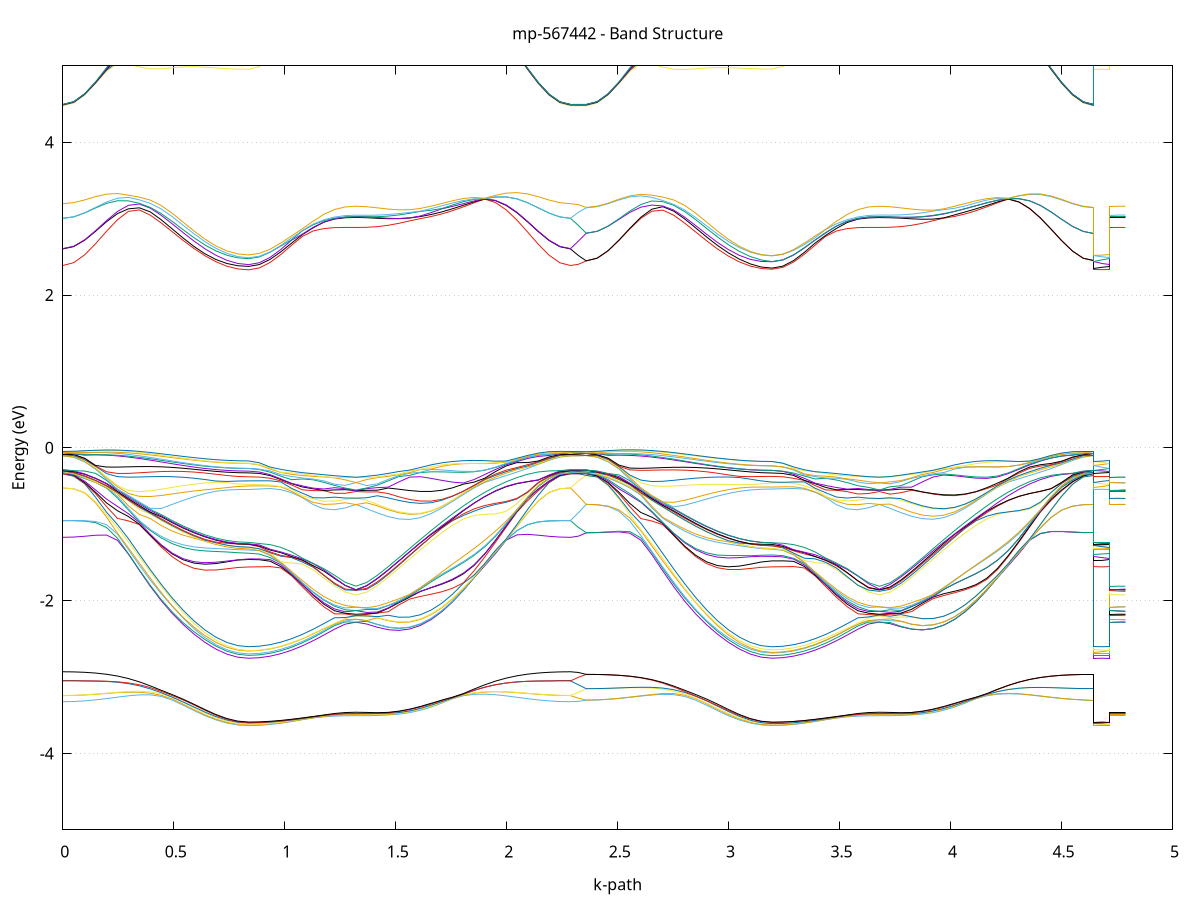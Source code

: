 set title 'mp-567442 - Band Structure'
set xlabel 'k-path'
set ylabel 'Energy (eV)'
set grid y
set yrange [-5:5]
set terminal png size 800,600
set output 'mp-567442_bands_gnuplot.png'
plot '-' using 1:2 with lines notitle, '-' using 1:2 with lines notitle, '-' using 1:2 with lines notitle, '-' using 1:2 with lines notitle, '-' using 1:2 with lines notitle, '-' using 1:2 with lines notitle, '-' using 1:2 with lines notitle, '-' using 1:2 with lines notitle, '-' using 1:2 with lines notitle, '-' using 1:2 with lines notitle, '-' using 1:2 with lines notitle, '-' using 1:2 with lines notitle, '-' using 1:2 with lines notitle, '-' using 1:2 with lines notitle, '-' using 1:2 with lines notitle, '-' using 1:2 with lines notitle, '-' using 1:2 with lines notitle, '-' using 1:2 with lines notitle, '-' using 1:2 with lines notitle, '-' using 1:2 with lines notitle, '-' using 1:2 with lines notitle, '-' using 1:2 with lines notitle, '-' using 1:2 with lines notitle, '-' using 1:2 with lines notitle, '-' using 1:2 with lines notitle, '-' using 1:2 with lines notitle, '-' using 1:2 with lines notitle, '-' using 1:2 with lines notitle, '-' using 1:2 with lines notitle, '-' using 1:2 with lines notitle, '-' using 1:2 with lines notitle, '-' using 1:2 with lines notitle, '-' using 1:2 with lines notitle, '-' using 1:2 with lines notitle, '-' using 1:2 with lines notitle, '-' using 1:2 with lines notitle, '-' using 1:2 with lines notitle, '-' using 1:2 with lines notitle, '-' using 1:2 with lines notitle, '-' using 1:2 with lines notitle, '-' using 1:2 with lines notitle, '-' using 1:2 with lines notitle, '-' using 1:2 with lines notitle, '-' using 1:2 with lines notitle, '-' using 1:2 with lines notitle, '-' using 1:2 with lines notitle, '-' using 1:2 with lines notitle, '-' using 1:2 with lines notitle, '-' using 1:2 with lines notitle, '-' using 1:2 with lines notitle, '-' using 1:2 with lines notitle, '-' using 1:2 with lines notitle, '-' using 1:2 with lines notitle, '-' using 1:2 with lines notitle, '-' using 1:2 with lines notitle, '-' using 1:2 with lines notitle, '-' using 1:2 with lines notitle, '-' using 1:2 with lines notitle, '-' using 1:2 with lines notitle, '-' using 1:2 with lines notitle, '-' using 1:2 with lines notitle, '-' using 1:2 with lines notitle, '-' using 1:2 with lines notitle, '-' using 1:2 with lines notitle, '-' using 1:2 with lines notitle, '-' using 1:2 with lines notitle, '-' using 1:2 with lines notitle, '-' using 1:2 with lines notitle, '-' using 1:2 with lines notitle, '-' using 1:2 with lines notitle, '-' using 1:2 with lines notitle, '-' using 1:2 with lines notitle, '-' using 1:2 with lines notitle, '-' using 1:2 with lines notitle, '-' using 1:2 with lines notitle, '-' using 1:2 with lines notitle, '-' using 1:2 with lines notitle, '-' using 1:2 with lines notitle, '-' using 1:2 with lines notitle, '-' using 1:2 with lines notitle, '-' using 1:2 with lines notitle, '-' using 1:2 with lines notitle, '-' using 1:2 with lines notitle, '-' using 1:2 with lines notitle, '-' using 1:2 with lines notitle, '-' using 1:2 with lines notitle, '-' using 1:2 with lines notitle, '-' using 1:2 with lines notitle, '-' using 1:2 with lines notitle, '-' using 1:2 with lines notitle, '-' using 1:2 with lines notitle, '-' using 1:2 with lines notitle, '-' using 1:2 with lines notitle, '-' using 1:2 with lines notitle, '-' using 1:2 with lines notitle, '-' using 1:2 with lines notitle, '-' using 1:2 with lines notitle, '-' using 1:2 with lines notitle, '-' using 1:2 with lines notitle, '-' using 1:2 with lines notitle, '-' using 1:2 with lines notitle, '-' using 1:2 with lines notitle, '-' using 1:2 with lines notitle, '-' using 1:2 with lines notitle, '-' using 1:2 with lines notitle, '-' using 1:2 with lines notitle, '-' using 1:2 with lines notitle, '-' using 1:2 with lines notitle, '-' using 1:2 with lines notitle, '-' using 1:2 with lines notitle, '-' using 1:2 with lines notitle, '-' using 1:2 with lines notitle, '-' using 1:2 with lines notitle, '-' using 1:2 with lines notitle, '-' using 1:2 with lines notitle, '-' using 1:2 with lines notitle, '-' using 1:2 with lines notitle, '-' using 1:2 with lines notitle, '-' using 1:2 with lines notitle, '-' using 1:2 with lines notitle, '-' using 1:2 with lines notitle, '-' using 1:2 with lines notitle, '-' using 1:2 with lines notitle, '-' using 1:2 with lines notitle, '-' using 1:2 with lines notitle, '-' using 1:2 with lines notitle, '-' using 1:2 with lines notitle, '-' using 1:2 with lines notitle, '-' using 1:2 with lines notitle, '-' using 1:2 with lines notitle, '-' using 1:2 with lines notitle, '-' using 1:2 with lines notitle, '-' using 1:2 with lines notitle, '-' using 1:2 with lines notitle, '-' using 1:2 with lines notitle, '-' using 1:2 with lines notitle, '-' using 1:2 with lines notitle, '-' using 1:2 with lines notitle, '-' using 1:2 with lines notitle, '-' using 1:2 with lines notitle, '-' using 1:2 with lines notitle, '-' using 1:2 with lines notitle
0.000000 -11.807714
0.049257 -11.804014
0.098513 -11.792914
0.147770 -11.774814
0.197026 -11.750014
0.246283 -11.719114
0.295539 -11.682914
0.344796 -11.642214
0.394052 -11.598214
0.443309 -11.552214
0.492565 -11.505414
0.541822 -11.459514
0.591078 -11.415914
0.640335 -11.376114
0.689591 -11.341614
0.738848 -11.314114
0.788105 -11.295414
0.837361 -11.288314
0.837361 -11.288314
0.885706 -11.287014
0.934051 -11.283014
0.982396 -11.276814
1.030741 -11.268714
1.079086 -11.259414
1.127432 -11.249614
1.175777 -11.240414
1.224122 -11.232414
1.272467 -11.227414
1.320812 -11.224514
1.320812 -11.224514
1.369157 -11.229214
1.417502 -11.239514
1.465847 -11.255614
1.514192 -11.278014
1.562537 -11.306314
1.610882 -11.340314
1.659227 -11.378914
1.707572 -11.421314
1.755917 -11.466414
1.804262 -11.512814
1.852607 -11.559214
1.900953 -11.604614
1.949298 -11.647514
1.997643 -11.687114
2.045988 -11.722214
2.094333 -11.752014
2.142678 -11.776014
2.191023 -11.793514
2.239368 -11.804114
2.287713 -11.807714
2.287713 -11.807714
2.323100 -11.806814
2.358487 -11.804814
2.358487 -11.804814
2.407744 -11.801114
2.457001 -11.790014
2.506257 -11.772014
2.555514 -11.747214
2.604770 -11.716414
2.654027 -11.680314
2.703283 -11.639914
2.752540 -11.596114
2.801796 -11.550314
2.851053 -11.503914
2.900309 -11.458414
2.949566 -11.415214
2.998822 -11.375914
3.048079 -11.341914
3.097336 -11.314514
3.146592 -11.295514
3.195849 -11.288114
3.195849 -11.288114
3.244194 -11.286814
3.292539 -11.282914
3.340884 -11.276714
3.389229 -11.268614
3.437574 -11.259414
3.485919 -11.249614
3.534264 -11.240414
3.582609 -11.232414
3.630954 -11.227414
3.679299 -11.224514
3.679299 -11.224514
3.727644 -11.229214
3.775989 -11.239514
3.824334 -11.255614
3.872680 -11.277814
3.921025 -11.305914
3.969370 -11.339614
4.017715 -11.377914
4.066060 -11.420014
4.114405 -11.464814
4.162750 -11.510914
4.211095 -11.557214
4.259440 -11.602314
4.307785 -11.645114
4.356130 -11.684514
4.404475 -11.719514
4.452820 -11.749314
4.501165 -11.773114
4.549510 -11.790614
4.597855 -11.801214
4.646201 -11.804814
4.646201 -11.288114
4.681588 -11.288214
4.716975 -11.288314
4.716975 -11.224514
4.752362 -11.224514
4.787749 -11.224514
e
0.000000 -11.795914
0.049257 -11.792214
0.098513 -11.781314
0.147770 -11.763314
0.197026 -11.738814
0.246283 -11.708214
0.295539 -11.672414
0.344796 -11.632214
0.394052 -11.588914
0.443309 -11.543614
0.492565 -11.497814
0.541822 -11.453014
0.591078 -11.410614
0.640335 -11.372114
0.689591 -11.338914
0.738848 -11.312114
0.788105 -11.293114
0.837361 -11.285514
0.837361 -11.285514
0.885706 -11.284214
0.934051 -11.280314
0.982396 -11.274114
1.030741 -11.266114
1.079086 -11.256814
1.127432 -11.247014
1.175777 -11.237614
1.224122 -11.231814
1.272467 -11.226614
1.320812 -11.224514
1.320812 -11.224514
1.369157 -11.226614
1.417502 -11.236814
1.465847 -11.252914
1.514192 -11.275014
1.562537 -11.302714
1.610882 -11.335814
1.659227 -11.373514
1.707572 -11.414914
1.755917 -11.459114
1.804262 -11.504614
1.852607 -11.550414
1.900953 -11.595114
1.949298 -11.637514
1.997643 -11.676514
2.045988 -11.711214
2.094333 -11.740814
2.142678 -11.764514
2.191023 -11.781814
2.239368 -11.792314
2.287713 -11.795914
2.287713 -11.795914
2.323100 -11.799614
2.358487 -11.803114
2.358487 -11.803114
2.407744 -11.799414
2.457001 -11.788414
2.506257 -11.770314
2.555514 -11.745614
2.604770 -11.714814
2.654027 -11.678714
2.703283 -11.638114
2.752540 -11.594314
2.801796 -11.548314
2.851053 -11.501714
2.900309 -11.455814
2.949566 -11.412314
2.998822 -11.372614
3.048079 -11.338214
3.097336 -11.310914
3.146592 -11.292714
3.195849 -11.286114
3.195849 -11.286114
3.244194 -11.284714
3.292539 -11.280814
3.340884 -11.274514
3.389229 -11.266314
3.437574 -11.256914
3.485919 -11.247014
3.534264 -11.237614
3.582609 -11.231814
3.630954 -11.226614
3.679299 -11.224514
3.679299 -11.224514
3.727644 -11.226614
3.775989 -11.236814
3.824334 -11.253114
3.872680 -11.275514
3.921025 -11.303814
3.969370 -11.337614
4.017715 -11.376014
4.066060 -11.418214
4.114405 -11.463014
4.162750 -11.509214
4.211095 -11.555514
4.259440 -11.600714
4.307785 -11.643514
4.356130 -11.682914
4.404475 -11.717914
4.452820 -11.747714
4.501165 -11.771514
4.549510 -11.789014
4.597855 -11.799614
4.646201 -11.803114
4.646201 -11.286114
4.681588 -11.285814
4.716975 -11.285514
4.716975 -11.224514
4.752362 -11.224514
4.787749 -11.224514
e
0.000000 -11.789814
0.049257 -11.786114
0.098513 -11.775214
0.147770 -11.757314
0.197026 -11.732814
0.246283 -11.702314
0.295539 -11.666514
0.344796 -11.626414
0.394052 -11.583114
0.443309 -11.537714
0.492565 -11.491714
0.541822 -11.446414
0.591078 -11.403514
0.640335 -11.364314
0.689591 -11.330314
0.738848 -11.302914
0.788105 -11.286514
0.837361 -11.281214
0.837361 -11.281214
0.885706 -11.279914
0.934051 -11.276114
0.982396 -11.270014
1.030741 -11.262314
1.079086 -11.253514
1.127432 -11.244814
1.175777 -11.237514
1.224122 -11.229514
1.272467 -11.224614
1.320812 -11.222214
1.320812 -11.222214
1.369157 -11.226014
1.417502 -11.233714
1.465847 -11.248814
1.514192 -11.270314
1.562537 -11.297814
1.610882 -11.330714
1.659227 -11.368314
1.707572 -11.409614
1.755917 -11.453714
1.804262 -11.499114
1.852607 -11.544814
1.900953 -11.589414
1.949298 -11.631714
1.997643 -11.670714
2.045988 -11.705314
2.094333 -11.734814
2.142678 -11.758514
2.191023 -11.775814
2.239368 -11.786314
2.287713 -11.789814
2.287713 -11.789814
2.323100 -11.784814
2.358487 -11.777114
2.358487 -11.777114
2.407744 -11.773514
2.457001 -11.762614
2.506257 -11.744914
2.555514 -11.720714
2.604770 -11.690614
2.654027 -11.655414
2.703283 -11.616114
2.752540 -11.573714
2.801796 -11.529514
2.851053 -11.485014
2.900309 -11.441514
2.949566 -11.400514
2.998822 -11.363514
3.048079 -11.331714
3.097336 -11.306114
3.146592 -11.287514
3.195849 -11.279014
3.195849 -11.279014
3.244194 -11.277814
3.292539 -11.274114
3.340884 -11.268414
3.389229 -11.261014
3.437574 -11.252814
3.485919 -11.244614
3.534264 -11.237414
3.582609 -11.229514
3.630954 -11.224614
3.679299 -11.222214
3.679299 -11.222214
3.727644 -11.225914
3.775989 -11.233514
3.824334 -11.247714
3.872680 -11.268214
3.921025 -11.294414
3.969370 -11.326114
4.017715 -11.362514
4.066060 -11.402814
4.114405 -11.445814
4.162750 -11.490414
4.211095 -11.535214
4.259440 -11.579114
4.307785 -11.620814
4.356130 -11.659314
4.404475 -11.693514
4.452820 -11.722714
4.501165 -11.746114
4.549510 -11.763214
4.597855 -11.773614
4.646201 -11.777114
4.646201 -11.279014
4.681588 -11.280414
4.716975 -11.281214
4.716975 -11.222214
4.752362 -11.222214
4.787749 -11.222214
e
0.000000 -11.762414
0.049257 -11.758814
0.098513 -11.748114
0.147770 -11.730514
0.197026 -11.706614
0.246283 -11.676714
0.295539 -11.641814
0.344796 -11.602914
0.394052 -11.560914
0.443309 -11.517314
0.492565 -11.473414
0.541822 -11.430814
0.591078 -11.390914
0.640335 -11.355214
0.689591 -11.325114
0.738848 -11.301614
0.788105 -11.283014
0.837361 -11.273614
0.837361 -11.273614
0.885706 -11.272414
0.934051 -11.268914
0.982396 -11.263314
1.030741 -11.256514
1.079086 -11.249014
1.127432 -11.241314
1.175777 -11.234014
1.224122 -11.228514
1.272467 -11.223914
1.320812 -11.222214
1.320812 -11.222214
1.369157 -11.222914
1.417502 -11.230214
1.465847 -11.244114
1.514192 -11.263614
1.562537 -11.288814
1.610882 -11.319314
1.659227 -11.354614
1.707572 -11.393814
1.755917 -11.435914
1.804262 -11.479514
1.852607 -11.523614
1.900953 -11.566814
1.949298 -11.607914
1.997643 -11.645914
2.045988 -11.679714
2.094333 -11.708514
2.142678 -11.731714
2.191023 -11.748614
2.239368 -11.758914
2.287713 -11.762414
2.287713 -11.762414
2.323100 -11.768614
2.358487 -11.776814
2.358487 -11.776814
2.407744 -11.773214
2.457001 -11.762414
2.506257 -11.744614
2.555514 -11.720314
2.604770 -11.690114
2.654027 -11.654614
2.703283 -11.614914
2.752540 -11.571914
2.801796 -11.527014
2.851053 -11.481514
2.900309 -11.436914
2.949566 -11.394614
2.998822 -11.356314
3.048079 -11.323214
3.097336 -11.296714
3.146592 -11.281314
3.195849 -11.278014
3.195849 -11.278014
3.244194 -11.276714
3.292539 -11.273014
3.340884 -11.267114
3.389229 -11.259514
3.437574 -11.250814
3.485919 -11.241914
3.534264 -11.234014
3.582609 -11.228514
3.630954 -11.223914
3.679299 -11.222214
3.679299 -11.222214
3.727644 -11.223014
3.775989 -11.231414
3.824334 -11.246514
3.872680 -11.267314
3.921025 -11.293714
3.969370 -11.325514
4.017715 -11.362114
4.066060 -11.402414
4.114405 -11.445414
4.162750 -11.490014
4.211095 -11.534914
4.259440 -11.578814
4.307785 -11.620514
4.356130 -11.659014
4.404475 -11.693214
4.452820 -11.722414
4.501165 -11.745814
4.549510 -11.762914
4.597855 -11.773314
4.646201 -11.776814
4.646201 -11.278014
4.681588 -11.276014
4.716975 -11.273614
4.716975 -11.222214
4.752362 -11.222214
4.787749 -11.222214
e
0.000000 -11.757114
0.049257 -11.753514
0.098513 -11.742914
0.147770 -11.725414
0.197026 -11.701414
0.246283 -11.671714
0.295539 -11.636914
0.344796 -11.597914
0.394052 -11.555914
0.443309 -11.512114
0.492565 -11.467814
0.541822 -11.424514
0.591078 -11.383614
0.640335 -11.346614
0.689591 -11.314814
0.738848 -11.289214
0.788105 -11.275014
0.837361 -11.272814
0.837361 -11.272714
0.885706 -11.271614
0.934051 -11.268314
0.982396 -11.263114
1.030741 -11.256114
1.079086 -11.247814
1.127432 -11.239214
1.175777 -11.230914
1.224122 -11.223914
1.272467 -11.221814
1.320812 -11.221814
1.320812 -11.221814
1.369157 -11.222714
1.417502 -11.230214
1.465847 -11.243114
1.514192 -11.261714
1.562537 -11.286214
1.610882 -11.316214
1.659227 -11.351114
1.707572 -11.390014
1.755917 -11.431814
1.804262 -11.475214
1.852607 -11.519114
1.900953 -11.562114
1.949298 -11.603114
1.997643 -11.640914
2.045988 -11.674614
2.094333 -11.703414
2.142678 -11.726514
2.191023 -11.743414
2.239368 -11.753714
2.287713 -11.757114
2.287713 -11.757114
2.323100 -11.751814
2.358487 -11.746414
2.358487 -11.746414
2.407744 -11.742814
2.457001 -11.732214
2.506257 -11.714814
2.555514 -11.691014
2.604770 -11.661514
2.654027 -11.627114
2.703283 -11.588614
2.752540 -11.547314
2.801796 -11.504414
2.851053 -11.461314
2.900309 -11.419514
2.949566 -11.380514
2.998822 -11.345714
3.048079 -11.316614
3.097336 -11.294014
3.146592 -11.276714
3.195849 -11.267314
3.195849 -11.267314
3.244194 -11.266214
3.292539 -11.263014
3.340884 -11.258114
3.389229 -11.251814
3.437574 -11.244914
3.485919 -11.237814
3.534264 -11.230514
3.582609 -11.223914
3.630954 -11.221814
3.679299 -11.221814
3.679299 -11.221814
3.727644 -11.222614
3.775989 -11.228314
3.824334 -11.240014
3.872680 -11.257814
3.921025 -11.281514
3.969370 -11.310814
4.017715 -11.345014
4.066060 -11.383114
4.114405 -11.424214
4.162750 -11.467114
4.211095 -11.510414
4.259440 -11.552914
4.307785 -11.593514
4.356130 -11.631014
4.404475 -11.664514
4.452820 -11.693014
4.501165 -11.715914
4.549510 -11.732714
4.597855 -11.742914
4.646201 -11.746414
4.646201 -11.267314
4.681588 -11.270214
4.716975 -11.272814
4.716975 -11.221814
4.752362 -11.221814
4.787749 -11.221814
e
0.000000 -11.740614
0.049257 -11.737114
0.098513 -11.726514
0.147770 -11.709114
0.197026 -11.685514
0.246283 -11.656114
0.295539 -11.621714
0.344796 -11.583314
0.394052 -11.542014
0.443309 -11.499114
0.492565 -11.456014
0.541822 -11.414114
0.591078 -11.374914
0.640335 -11.340014
0.689591 -11.310714
0.738848 -11.288214
0.788105 -11.271214
0.837361 -11.263714
0.837361 -11.263714
0.885706 -11.262614
0.934051 -11.259314
0.982396 -11.254114
1.030741 -11.247514
1.079086 -11.240214
1.127432 -11.235514
1.175777 -11.230014
1.224122 -11.223714
1.272467 -11.221814
1.320812 -11.221814
1.320812 -11.221814
1.369157 -11.221514
1.417502 -11.226414
1.465847 -11.237814
1.514192 -11.255314
1.562537 -11.278614
1.610882 -11.307514
1.659227 -11.341314
1.707572 -11.379114
1.755917 -11.419914
1.804262 -11.462514
1.852607 -11.505614
1.900953 -11.547914
1.949298 -11.588314
1.997643 -11.625714
2.045988 -11.659014
2.094333 -11.687414
2.142678 -11.710314
2.191023 -11.727014
2.239368 -11.737214
2.287713 -11.740614
2.287713 -11.740614
2.323100 -11.742014
2.358487 -11.745414
2.358487 -11.745414
2.407744 -11.741814
2.457001 -11.731214
2.506257 -11.713814
2.555514 -11.690114
2.604770 -11.660614
2.654027 -11.626014
2.703283 -11.587414
2.752540 -11.545814
2.801796 -11.502514
2.851053 -11.458814
2.900309 -11.416314
2.949566 -11.376314
2.998822 -11.340414
3.048079 -11.309814
3.097336 -11.285714
3.146592 -11.270214
3.195849 -11.267214
3.195849 -11.267214
3.244194 -11.266114
3.292539 -11.262814
3.340884 -11.257614
3.389229 -11.251114
3.437574 -11.244014
3.485919 -11.237114
3.534264 -11.230514
3.582609 -11.223714
3.630954 -11.221814
3.679299 -11.221814
3.679299 -11.221814
3.727644 -11.221614
3.775989 -11.227714
3.824334 -11.239714
3.872680 -11.257414
3.921025 -11.281014
3.969370 -11.310214
4.017715 -11.344214
4.066060 -11.382414
4.114405 -11.423414
4.162750 -11.466214
4.211095 -11.509514
4.259440 -11.552014
4.307785 -11.592614
4.356130 -11.630114
4.404475 -11.663514
4.452820 -11.692014
4.501165 -11.715014
4.549510 -11.731714
4.597855 -11.742014
4.646201 -11.745414
4.646201 -11.267214
4.681588 -11.264814
4.716975 -11.263714
4.716975 -11.221814
4.752362 -11.221814
4.787749 -11.221814
e
0.000000 -11.363714
0.049257 -11.362714
0.098513 -11.359514
0.147770 -11.354514
0.197026 -11.347614
0.246283 -11.339214
0.295539 -11.329614
0.344796 -11.319014
0.394052 -11.307814
0.443309 -11.296514
0.492565 -11.285414
0.541822 -11.275014
0.591078 -11.265714
0.640335 -11.258014
0.689591 -11.252114
0.738848 -11.248414
0.788105 -11.249714
0.837361 -11.251914
0.837361 -11.251914
0.885706 -11.251414
0.934051 -11.249914
0.982396 -11.247414
1.030741 -11.244114
1.079086 -11.240214
1.127432 -11.233114
1.175777 -11.227214
1.224122 -11.223314
1.272467 -11.218414
1.320812 -11.216714
1.320812 -11.216714
1.369157 -11.219714
1.417502 -11.223514
1.465847 -11.227414
1.514192 -11.232514
1.562537 -11.238914
1.610882 -11.246514
1.659227 -11.255214
1.707572 -11.264914
1.755917 -11.275414
1.804262 -11.286514
1.852607 -11.297914
1.900953 -11.309314
1.949298 -11.320314
1.997643 -11.330714
2.045988 -11.340114
2.094333 -11.348214
2.142678 -11.354814
2.191023 -11.359714
2.239368 -11.362714
2.287713 -11.363714
2.287713 -11.363714
2.323100 -11.362014
2.358487 -11.357614
2.358487 -11.357614
2.407744 -11.356614
2.457001 -11.353614
2.506257 -11.348614
2.555514 -11.341914
2.604770 -11.333814
2.654027 -11.324414
2.703283 -11.314214
2.752540 -11.303514
2.801796 -11.292814
2.851053 -11.282414
2.900309 -11.272814
2.949566 -11.264514
2.998822 -11.257714
3.048079 -11.253214
3.097336 -11.251114
3.146592 -11.250614
3.195849 -11.248414
3.195849 -11.248414
3.244194 -11.247914
3.292539 -11.246514
3.340884 -11.244014
3.389229 -11.240814
3.437574 -11.236714
3.485919 -11.231914
3.534264 -11.227114
3.582609 -11.223314
3.630954 -11.218414
3.679299 -11.216714
3.679299 -11.216714
3.727644 -11.219714
3.775989 -11.222214
3.824334 -11.225614
3.872680 -11.230514
3.921025 -11.236614
3.969370 -11.243814
4.017715 -11.252214
4.066060 -11.261614
4.114405 -11.271714
4.162750 -11.282514
4.211095 -11.293514
4.259440 -11.304514
4.307785 -11.315314
4.356130 -11.325414
4.404475 -11.334514
4.452820 -11.342514
4.501165 -11.348914
4.549510 -11.353714
4.597855 -11.356614
4.646201 -11.357614
4.646201 -11.248414
4.681588 -11.250814
4.716975 -11.251914
4.716975 -11.216714
4.752362 -11.216714
4.787749 -11.216714
e
0.000000 -11.341214
0.049257 -11.340214
0.098513 -11.337414
0.147770 -11.332814
0.197026 -11.326614
0.246283 -11.319014
0.295539 -11.310414
0.344796 -11.301014
0.394052 -11.291214
0.443309 -11.281614
0.492565 -11.272314
0.541822 -11.263914
0.591078 -11.256814
0.640335 -11.251414
0.689591 -11.248314
0.738848 -11.247614
0.788105 -11.245714
0.837361 -11.243214
0.837361 -11.243214
0.885706 -11.242814
0.934051 -11.241314
0.982396 -11.239114
1.030741 -11.236014
1.079086 -11.232414
1.127432 -11.228514
1.175777 -11.225114
1.224122 -11.222814
1.272467 -11.218414
1.320812 -11.216714
1.320812 -11.216714
1.369157 -11.219214
1.417502 -11.221014
1.465847 -11.223114
1.514192 -11.226714
1.562537 -11.231614
1.610882 -11.237714
1.659227 -11.244914
1.707572 -11.253214
1.755917 -11.262314
1.804262 -11.271914
1.852607 -11.282014
1.900953 -11.292114
1.949298 -11.301914
1.997643 -11.311214
2.045988 -11.319714
2.094333 -11.327114
2.142678 -11.333114
2.191023 -11.337514
2.239368 -11.340214
2.287713 -11.341214
2.287713 -11.341214
2.323100 -11.349714
2.358487 -11.356814
2.358487 -11.356814
2.407744 -11.355714
2.457001 -11.352714
2.506257 -11.347714
2.555514 -11.341014
2.604770 -11.332814
2.654027 -11.323314
2.703283 -11.312914
2.752540 -11.301914
2.801796 -11.290614
2.851053 -11.279614
2.900309 -11.269214
2.949566 -11.259814
2.998822 -11.251914
3.048079 -11.246014
3.097336 -11.242714
3.146592 -11.244314
3.195849 -11.248014
3.195849 -11.248014
3.244194 -11.247514
3.292539 -11.245814
3.340884 -11.243114
3.389229 -11.239414
3.437574 -11.234714
3.485919 -11.229514
3.534264 -11.225214
3.582609 -11.222814
3.630954 -11.218414
3.679299 -11.216714
3.679299 -11.216714
3.727644 -11.219214
3.775989 -11.222114
3.824334 -11.225414
3.872680 -11.230014
3.921025 -11.235914
3.969370 -11.243114
4.017715 -11.251414
4.066060 -11.260714
4.114405 -11.270914
4.162750 -11.281614
4.211095 -11.292614
4.259440 -11.303714
4.307785 -11.314414
4.356130 -11.324514
4.404475 -11.333714
4.452820 -11.341614
4.501165 -11.348114
4.549510 -11.352814
4.597855 -11.355814
4.646201 -11.356814
4.646201 -11.248014
4.681588 -11.245314
4.716975 -11.243214
4.716975 -11.216714
4.752362 -11.216714
4.787749 -11.216714
e
0.000000 -11.339214
0.049257 -11.338214
0.098513 -11.335414
0.147770 -11.330714
0.197026 -11.324414
0.246283 -11.316714
0.295539 -11.307914
0.344796 -11.298114
0.394052 -11.287914
0.443309 -11.277414
0.492565 -11.267214
0.541822 -11.257714
0.591078 -11.249214
0.640335 -11.242214
0.689591 -11.237114
0.738848 -11.234314
0.788105 -11.237214
0.837361 -11.240514
0.837361 -11.240514
0.885706 -11.240114
0.934051 -11.238714
0.982396 -11.236614
1.030741 -11.233814
1.079086 -11.230414
1.127432 -11.226614
1.175777 -11.222514
1.224122 -11.219014
1.272467 -11.217214
1.320812 -11.215814
1.320812 -11.215814
1.369157 -11.216214
1.417502 -11.217614
1.465847 -11.220014
1.514192 -11.223614
1.562537 -11.228514
1.610882 -11.234614
1.659227 -11.241914
1.707572 -11.250314
1.755917 -11.259414
1.804262 -11.269214
1.852607 -11.279314
1.900953 -11.289514
1.949298 -11.299514
1.997643 -11.308914
2.045988 -11.317514
2.094333 -11.325014
2.142678 -11.331014
2.191023 -11.335514
2.239368 -11.338314
2.287713 -11.339214
2.287713 -11.339214
2.323100 -11.329514
2.358487 -11.318614
2.358487 -11.318614
2.407744 -11.317814
2.457001 -11.315214
2.506257 -11.311014
2.555514 -11.305514
2.604770 -11.298814
2.654027 -11.291114
2.703283 -11.282914
2.752540 -11.274514
2.801796 -11.266114
2.851053 -11.258314
2.900309 -11.251414
2.949566 -11.245714
2.998822 -11.241714
3.048079 -11.239714
3.097336 -11.239514
3.146592 -11.238514
3.195849 -11.236414
3.195849 -11.236414
3.244194 -11.236114
3.292539 -11.235014
3.340884 -11.233314
3.389229 -11.231114
3.437574 -11.228614
3.485919 -11.225814
3.534264 -11.222414
3.582609 -11.219014
3.630954 -11.217214
3.679299 -11.215814
3.679299 -11.215814
3.727644 -11.216214
3.775989 -11.217214
3.824334 -11.218314
3.872680 -11.220414
3.921025 -11.223714
3.969370 -11.228214
4.017715 -11.234014
4.066060 -11.240714
4.114405 -11.248414
4.162750 -11.256714
4.211095 -11.265514
4.259440 -11.274414
4.307785 -11.283214
4.356130 -11.291514
4.404475 -11.299214
4.452820 -11.305814
4.501165 -11.311314
4.549510 -11.315314
4.597855 -11.317814
4.646201 -11.318614
4.646201 -11.236414
4.681588 -11.238614
4.716975 -11.240514
4.716975 -11.215814
4.752362 -11.215814
4.787749 -11.215814
e
0.000000 -11.300014
0.049257 -11.299214
0.098513 -11.296914
0.147770 -11.293214
0.197026 -11.288214
0.246283 -11.282114
0.295539 -11.275314
0.344796 -11.267914
0.394052 -11.260414
0.443309 -11.253114
0.492565 -11.246314
0.541822 -11.240514
0.591078 -11.236014
0.640335 -11.233114
0.689591 -11.232314
0.738848 -11.233714
0.788105 -11.233214
0.837361 -11.233114
0.837361 -11.233114
0.885706 -11.232814
0.934051 -11.231914
0.982396 -11.230514
1.030741 -11.228614
1.079086 -11.226414
1.127432 -11.223914
1.175777 -11.221214
1.224122 -11.218814
1.272467 -11.217014
1.320812 -11.215814
1.320812 -11.215814
1.369157 -11.216014
1.417502 -11.216114
1.465847 -11.216414
1.514192 -11.217514
1.562537 -11.219714
1.610882 -11.223014
1.659227 -11.227414
1.707572 -11.232814
1.755917 -11.239014
1.804262 -11.246014
1.852607 -11.253414
1.900953 -11.261114
1.949298 -11.268714
1.997643 -11.276014
2.045988 -11.282714
2.094333 -11.288614
2.142678 -11.293414
2.191023 -11.297014
2.239368 -11.299214
2.287713 -11.300014
2.287713 -11.300014
2.323100 -11.308114
2.358487 -11.318614
2.358487 -11.318614
2.407744 -11.317714
2.457001 -11.315114
2.506257 -11.310914
2.555514 -11.305214
2.604770 -11.298114
2.654027 -11.290114
2.703283 -11.281314
2.752540 -11.272114
2.801796 -11.262914
2.851053 -11.254014
2.900309 -11.245814
2.949566 -11.238814
2.998822 -11.233514
3.048079 -11.230314
3.097336 -11.229914
3.146592 -11.232514
3.195849 -11.235714
3.195849 -11.235714
3.244194 -11.235314
3.292539 -11.234214
3.340884 -11.232414
3.389229 -11.230014
3.437574 -11.227214
3.485919 -11.224214
3.534264 -11.221214
3.582609 -11.218814
3.630954 -11.217014
3.679299 -11.215814
3.679299 -11.215814
3.727644 -11.216014
3.775989 -11.216314
3.824334 -11.217514
3.872680 -11.219714
3.921025 -11.223214
3.969370 -11.227914
4.017715 -11.233714
4.066060 -11.240614
4.114405 -11.248314
4.162750 -11.256614
4.211095 -11.265414
4.259440 -11.274314
4.307785 -11.283114
4.356130 -11.291414
4.404475 -11.299114
4.452820 -11.305714
4.501165 -11.311214
4.549510 -11.315214
4.597855 -11.317714
4.646201 -11.318614
4.646201 -11.235714
4.681588 -11.234014
4.716975 -11.233114
4.716975 -11.215814
4.752362 -11.215814
4.787749 -11.215814
e
0.000000 -11.296714
0.049257 -11.295914
0.098513 -11.293614
0.147770 -11.289814
0.197026 -11.284814
0.246283 -11.278614
0.295539 -11.271614
0.344796 -11.264014
0.394052 -11.256214
0.443309 -11.248414
0.492565 -11.241014
0.541822 -11.234414
0.591078 -11.229014
0.640335 -11.225114
0.689591 -11.223214
0.738848 -11.223514
0.788105 -11.226214
0.837361 -11.228214
0.837361 -11.228214
0.885706 -11.227914
0.934051 -11.226914
0.982396 -11.225514
1.030741 -11.223614
1.079086 -11.221414
1.127432 -11.219114
1.175777 -11.216814
1.224122 -11.214614
1.272467 -11.213214
1.320812 -11.213314
1.320812 -11.213414
1.369157 -11.212714
1.417502 -11.211914
1.465847 -11.211914
1.514192 -11.213014
1.562537 -11.215214
1.610882 -11.218514
1.659227 -11.223014
1.707572 -11.228514
1.755917 -11.234914
1.804262 -11.242014
1.852607 -11.249514
1.900953 -11.257314
1.949298 -11.265014
1.997643 -11.272414
2.045988 -11.279214
2.094333 -11.285214
2.142678 -11.290114
2.191023 -11.293714
2.239368 -11.296014
2.287713 -11.296714
2.287713 -11.296714
2.323100 -11.290214
2.358487 -11.284814
2.358487 -11.284814
2.407744 -11.284114
2.457001 -11.282014
2.506257 -11.278614
2.555514 -11.274014
2.604770 -11.268414
2.654027 -11.262214
2.703283 -11.255514
2.752540 -11.248714
2.801796 -11.242214
2.851053 -11.236214
2.900309 -11.231114
2.949566 -11.227314
2.998822 -11.225014
3.048079 -11.224414
3.097336 -11.225214
3.146592 -11.226614
3.195849 -11.227114
3.195849 -11.227114
3.244194 -11.226914
3.292539 -11.226014
3.340884 -11.224814
3.389229 -11.223114
3.437574 -11.221114
3.485919 -11.219014
3.534264 -11.216714
3.582609 -11.214614
3.630954 -11.213214
3.679299 -11.213414
3.679299 -11.213414
3.727644 -11.212714
3.775989 -11.211914
3.824334 -11.211614
3.872680 -11.212114
3.921025 -11.213614
3.969370 -11.216214
4.017715 -11.219714
4.066060 -11.224314
4.114405 -11.229714
4.162750 -11.235814
4.211095 -11.242414
4.259440 -11.249314
4.307785 -11.256214
4.356130 -11.262814
4.404475 -11.269014
4.452820 -11.274414
4.501165 -11.278814
4.549510 -11.282114
4.597855 -11.284214
4.646201 -11.284814
4.646201 -11.227114
4.681588 -11.227714
4.716975 -11.228214
4.716975 -11.213414
4.752362 -11.213414
4.787749 -11.213414
e
0.000000 -11.279214
0.049257 -11.278514
0.098513 -11.276514
0.147770 -11.273214
0.197026 -11.268714
0.246283 -11.263414
0.295539 -11.257314
0.344796 -11.250914
0.394052 -11.244314
0.443309 -11.238014
0.492565 -11.232214
0.541822 -11.227314
0.591078 -11.223614
0.640335 -11.221514
0.689591 -11.221214
0.738848 -11.222714
0.788105 -11.224714
0.837361 -11.226014
0.837361 -11.226014
0.885706 -11.225714
0.934051 -11.225014
0.982396 -11.223814
1.030741 -11.222314
1.079086 -11.220614
1.127432 -11.218714
1.175777 -11.216714
1.224122 -11.214614
1.272467 -11.213214
1.320812 -11.213314
1.320812 -11.213414
1.369157 -11.212714
1.417502 -11.211714
1.465847 -11.211014
1.514192 -11.211014
1.562537 -11.212114
1.610882 -11.214214
1.659227 -11.217314
1.707572 -11.221514
1.755917 -11.226514
1.804262 -11.232214
1.852607 -11.238514
1.900953 -11.245014
1.949298 -11.251614
1.997643 -11.258014
2.045988 -11.263914
2.094333 -11.269114
2.142678 -11.273414
2.191023 -11.276614
2.239368 -11.278514
2.287713 -11.279214
2.287713 -11.279214
2.323100 -11.280514
2.358487 -11.283614
2.358487 -11.283614
2.407744 -11.282914
2.457001 -11.280814
2.506257 -11.277314
2.555514 -11.272714
2.604770 -11.267214
2.654027 -11.260914
2.703283 -11.254114
2.752540 -11.247114
2.801796 -11.240314
2.851053 -11.234014
2.900309 -11.228514
2.949566 -11.224214
2.998822 -11.221514
3.048079 -11.220714
3.097336 -11.221914
3.146592 -11.224614
3.195849 -11.226614
3.195849 -11.226614
3.244194 -11.226314
3.292539 -11.225514
3.340884 -11.224314
3.389229 -11.222714
3.437574 -11.220814
3.485919 -11.218814
3.534264 -11.216714
3.582609 -11.214614
3.630954 -11.213214
3.679299 -11.213414
3.679299 -11.213414
3.727644 -11.212714
3.775989 -11.211714
3.824334 -11.211214
3.872680 -11.211514
3.921025 -11.212814
3.969370 -11.215214
4.017715 -11.218714
4.066060 -11.223214
4.114405 -11.228614
4.162750 -11.234614
4.211095 -11.241214
4.259440 -11.248114
4.307785 -11.255014
4.356130 -11.261614
4.404475 -11.267714
4.452820 -11.273114
4.501165 -11.277614
4.549510 -11.280914
4.597855 -11.282914
4.646201 -11.283614
4.646201 -11.226614
4.681588 -11.226214
4.716975 -11.226014
4.716975 -11.213414
4.752362 -11.213414
4.787749 -11.213414
e
0.000000 -7.517314
0.049257 -7.516714
0.098513 -7.515014
0.147770 -7.512314
0.197026 -7.508814
0.246283 -7.504814
0.295539 -7.500714
0.344796 -7.496714
0.394052 -7.493114
0.443309 -7.490214
0.492565 -7.488014
0.541822 -7.486414
0.591078 -7.485514
0.640335 -7.485114
0.689591 -7.484914
0.738848 -7.484914
0.788105 -7.485014
0.837361 -7.485014
0.837361 -7.485014
0.885706 -7.483114
0.934051 -7.477614
0.982396 -7.468614
1.030741 -7.456514
1.079086 -7.441714
1.127432 -7.425114
1.175777 -7.407514
1.224122 -7.390714
1.272467 -7.377014
1.320812 -7.368914
1.320812 -7.368914
1.369157 -7.376914
1.417502 -7.389614
1.465847 -7.404514
1.514192 -7.419414
1.562537 -7.433314
1.610882 -7.445714
1.659227 -7.456314
1.707572 -7.465314
1.755917 -7.472914
1.804262 -7.479514
1.852607 -7.485314
1.900953 -7.490714
1.949298 -7.495714
1.997643 -7.500514
2.045988 -7.505014
2.094333 -7.509014
2.142678 -7.512514
2.191023 -7.515114
2.239368 -7.516814
2.287713 -7.517314
2.287713 -7.517314
2.323100 -7.517314
2.358487 -7.517314
2.358487 -7.517314
2.407744 -7.516714
2.457001 -7.515014
2.506257 -7.512314
2.555514 -7.508814
2.604770 -7.504814
2.654027 -7.500714
2.703283 -7.496714
2.752540 -7.493114
2.801796 -7.490214
2.851053 -7.488014
2.900309 -7.486414
2.949566 -7.485514
2.998822 -7.485114
3.048079 -7.484914
3.097336 -7.484914
3.146592 -7.485014
3.195849 -7.485014
3.195849 -7.485014
3.244194 -7.483114
3.292539 -7.477614
3.340884 -7.468614
3.389229 -7.456514
3.437574 -7.441714
3.485919 -7.425114
3.534264 -7.407514
3.582609 -7.390714
3.630954 -7.377014
3.679299 -7.368914
3.679299 -7.368914
3.727644 -7.376914
3.775989 -7.389614
3.824334 -7.404514
3.872680 -7.419414
3.921025 -7.433314
3.969370 -7.445714
4.017715 -7.456314
4.066060 -7.465314
4.114405 -7.472914
4.162750 -7.479514
4.211095 -7.485314
4.259440 -7.490714
4.307785 -7.495714
4.356130 -7.500514
4.404475 -7.505014
4.452820 -7.509014
4.501165 -7.512514
4.549510 -7.515114
4.597855 -7.516814
4.646201 -7.517314
4.646201 -7.485014
4.681588 -7.485014
4.716975 -7.485014
4.716975 -7.368914
4.752362 -7.368914
4.787749 -7.368914
e
0.000000 -7.517314
0.049257 -7.515614
0.098513 -7.513114
0.147770 -7.510414
0.197026 -7.506914
0.246283 -7.503014
0.295539 -7.498814
0.344796 -7.494814
0.394052 -7.491214
0.443309 -7.488314
0.492565 -7.486114
0.541822 -7.484614
0.591078 -7.483714
0.640335 -7.483214
0.689591 -7.483114
0.738848 -7.483114
0.788105 -7.483114
0.837361 -7.483214
0.837361 -7.483214
0.885706 -7.481314
0.934051 -7.475814
0.982396 -7.466814
1.030741 -7.454614
1.079086 -7.439814
1.127432 -7.423114
1.175777 -7.405514
1.224122 -7.388614
1.272467 -7.375014
1.320812 -7.368914
1.320812 -7.368914
1.369157 -7.374914
1.417502 -7.387614
1.465847 -7.402514
1.514192 -7.417514
1.562537 -7.431514
1.610882 -7.443814
1.659227 -7.454514
1.707572 -7.463514
1.755917 -7.471114
1.804262 -7.477614
1.852607 -7.483514
1.900953 -7.488814
1.949298 -7.493814
1.997643 -7.498614
2.045988 -7.503114
2.094333 -7.507114
2.142678 -7.510614
2.191023 -7.513214
2.239368 -7.515614
2.287713 -7.517314
2.287713 -7.517314
2.323100 -7.517314
2.358487 -7.517314
2.358487 -7.517314
2.407744 -7.515614
2.457001 -7.513114
2.506257 -7.510414
2.555514 -7.506914
2.604770 -7.503014
2.654027 -7.498814
2.703283 -7.494814
2.752540 -7.491214
2.801796 -7.488314
2.851053 -7.486114
2.900309 -7.484614
2.949566 -7.483714
2.998822 -7.483214
3.048079 -7.483114
3.097336 -7.483114
3.146592 -7.483114
3.195849 -7.483214
3.195849 -7.483214
3.244194 -7.481314
3.292539 -7.475814
3.340884 -7.466814
3.389229 -7.454614
3.437574 -7.439814
3.485919 -7.423114
3.534264 -7.405514
3.582609 -7.388614
3.630954 -7.375014
3.679299 -7.368914
3.679299 -7.368914
3.727644 -7.374914
3.775989 -7.387614
3.824334 -7.402514
3.872680 -7.417514
3.921025 -7.431514
3.969370 -7.443814
4.017715 -7.454514
4.066060 -7.463514
4.114405 -7.471114
4.162750 -7.477614
4.211095 -7.483514
4.259440 -7.488814
4.307785 -7.493814
4.356130 -7.498614
4.404475 -7.503114
4.452820 -7.507114
4.501165 -7.510614
4.549510 -7.513214
4.597855 -7.515614
4.646201 -7.517314
4.646201 -7.483214
4.681588 -7.483214
4.716975 -7.483214
4.716975 -7.368914
4.752362 -7.368914
4.787749 -7.368914
e
0.000000 -7.515414
0.049257 -7.514914
0.098513 -7.510314
0.147770 -7.507014
0.197026 -7.503614
0.246283 -7.499614
0.295539 -7.495514
0.344796 -7.491514
0.394052 -7.488014
0.443309 -7.485014
0.492565 -7.482914
0.541822 -7.481414
0.591078 -7.480514
0.640335 -7.480014
0.689591 -7.479914
0.738848 -7.479914
0.788105 -7.479914
0.837361 -7.480014
0.837361 -7.480014
0.885706 -7.478114
0.934051 -7.472614
0.982396 -7.463714
1.030741 -7.451714
1.079086 -7.437114
1.127432 -7.420514
1.175777 -7.403114
1.224122 -7.386314
1.272467 -7.372714
1.320812 -7.367014
1.320812 -7.367014
1.369157 -7.372614
1.417502 -7.385314
1.465847 -7.400214
1.514192 -7.415114
1.562537 -7.428914
1.610882 -7.441214
1.659227 -7.451714
1.707572 -7.460614
1.755917 -7.468114
1.804262 -7.474614
1.852607 -7.480314
1.900953 -7.485614
1.949298 -7.490614
1.997643 -7.495314
2.045988 -7.499714
2.094333 -7.503814
2.142678 -7.507214
2.191023 -7.510514
2.239368 -7.514914
2.287713 -7.515414
2.287713 -7.515414
2.323100 -7.515414
2.358487 -7.515414
2.358487 -7.515414
2.407744 -7.514914
2.457001 -7.510314
2.506257 -7.507014
2.555514 -7.503614
2.604770 -7.499614
2.654027 -7.495514
2.703283 -7.491514
2.752540 -7.488014
2.801796 -7.485014
2.851053 -7.482914
2.900309 -7.481414
2.949566 -7.480514
2.998822 -7.480014
3.048079 -7.479914
3.097336 -7.479914
3.146592 -7.479914
3.195849 -7.480014
3.195849 -7.480014
3.244194 -7.478114
3.292539 -7.472614
3.340884 -7.463714
3.389229 -7.451714
3.437574 -7.437114
3.485919 -7.420514
3.534264 -7.403014
3.582609 -7.386314
3.630954 -7.372714
3.679299 -7.367014
3.679299 -7.367014
3.727644 -7.372614
3.775989 -7.385214
3.824334 -7.400014
3.872680 -7.414914
3.921025 -7.428814
3.969370 -7.441114
4.017715 -7.451614
4.066060 -7.460614
4.114405 -7.468114
4.162750 -7.474614
4.211095 -7.480314
4.259440 -7.485614
4.307785 -7.490614
4.356130 -7.495314
4.404475 -7.499714
4.452820 -7.503814
4.501165 -7.507214
4.549510 -7.510514
4.597855 -7.514914
4.646201 -7.515414
4.646201 -7.480014
4.681588 -7.480014
4.716975 -7.480014
4.716975 -7.367014
4.752362 -7.367014
4.787749 -7.367014
e
0.000000 -7.515414
0.049257 -7.513714
0.098513 -7.509814
0.147770 -7.507014
0.197026 -7.503614
0.246283 -7.499614
0.295539 -7.495514
0.344796 -7.491514
0.394052 -7.488014
0.443309 -7.485014
0.492565 -7.482814
0.541822 -7.481414
0.591078 -7.480514
0.640335 -7.480014
0.689591 -7.479914
0.738848 -7.479914
0.788105 -7.479914
0.837361 -7.480014
0.837361 -7.480014
0.885706 -7.478114
0.934051 -7.472614
0.982396 -7.463714
1.030741 -7.451614
1.079086 -7.436914
1.127432 -7.420214
1.175777 -7.402714
1.224122 -7.385914
1.272467 -7.372414
1.320812 -7.367014
1.320812 -7.367014
1.369157 -7.372314
1.417502 -7.384914
1.465847 -7.399614
1.514192 -7.414514
1.562537 -7.428414
1.610882 -7.440814
1.659227 -7.451414
1.707572 -7.460414
1.755917 -7.468014
1.804262 -7.474514
1.852607 -7.480314
1.900953 -7.485614
1.949298 -7.490514
1.997643 -7.495314
2.045988 -7.499714
2.094333 -7.503814
2.142678 -7.507214
2.191023 -7.509814
2.239368 -7.513714
2.287713 -7.515414
2.287713 -7.515414
2.323100 -7.515414
2.358487 -7.515414
2.358487 -7.515414
2.407744 -7.513714
2.457001 -7.509814
2.506257 -7.507014
2.555514 -7.503614
2.604770 -7.499614
2.654027 -7.495514
2.703283 -7.491514
2.752540 -7.488014
2.801796 -7.485014
2.851053 -7.482814
2.900309 -7.481414
2.949566 -7.480514
2.998822 -7.480014
3.048079 -7.479914
3.097336 -7.479914
3.146592 -7.479914
3.195849 -7.480014
3.195849 -7.480014
3.244194 -7.478114
3.292539 -7.472614
3.340884 -7.463714
3.389229 -7.451614
3.437574 -7.436914
3.485919 -7.420314
3.534264 -7.402814
3.582609 -7.386014
3.630954 -7.372414
3.679299 -7.367014
3.679299 -7.367014
3.727644 -7.372414
3.775989 -7.385014
3.824334 -7.399814
3.872680 -7.414714
3.921025 -7.428614
3.969370 -7.440914
4.017715 -7.451514
4.066060 -7.460414
4.114405 -7.468014
4.162750 -7.474514
4.211095 -7.480314
4.259440 -7.485614
4.307785 -7.490514
4.356130 -7.495314
4.404475 -7.499714
4.452820 -7.503814
4.501165 -7.507214
4.549510 -7.509814
4.597855 -7.513714
4.646201 -7.515414
4.646201 -7.480014
4.681588 -7.480014
4.716975 -7.480014
4.716975 -7.367014
4.752362 -7.367014
4.787749 -7.367014
e
0.000000 -7.512114
0.049257 -7.511514
0.098513 -7.509814
0.147770 -7.506014
0.197026 -7.502514
0.246283 -7.498614
0.295539 -7.494414
0.344796 -7.490514
0.394052 -7.486914
0.443309 -7.484014
0.492565 -7.481814
0.541822 -7.480314
0.591078 -7.479414
0.640335 -7.479014
0.689591 -7.478914
0.738848 -7.478914
0.788105 -7.478914
0.837361 -7.479014
0.837361 -7.479014
0.885706 -7.477114
0.934051 -7.471714
0.982396 -7.462714
1.030741 -7.450614
1.079086 -7.435914
1.127432 -7.419214
1.175777 -7.401614
1.224122 -7.384914
1.272467 -7.371514
1.320812 -7.364914
1.320812 -7.364914
1.369157 -7.371314
1.417502 -7.383614
1.465847 -7.398214
1.514192 -7.413014
1.562537 -7.426914
1.610882 -7.439314
1.659227 -7.450014
1.707572 -7.459114
1.755917 -7.466814
1.804262 -7.473414
1.852607 -7.479214
1.900953 -7.484514
1.949298 -7.489514
1.997643 -7.494314
2.045988 -7.498714
2.094333 -7.502714
2.142678 -7.506214
2.191023 -7.509814
2.239368 -7.511514
2.287713 -7.512114
2.287713 -7.512114
2.323100 -7.512114
2.358487 -7.512114
2.358487 -7.512114
2.407744 -7.511514
2.457001 -7.509814
2.506257 -7.506014
2.555514 -7.502514
2.604770 -7.498614
2.654027 -7.494414
2.703283 -7.490514
2.752540 -7.486914
2.801796 -7.484014
2.851053 -7.481814
2.900309 -7.480314
2.949566 -7.479414
2.998822 -7.479014
3.048079 -7.478914
3.097336 -7.478914
3.146592 -7.478914
3.195849 -7.478914
3.195849 -7.478914
3.244194 -7.477114
3.292539 -7.471714
3.340884 -7.462714
3.389229 -7.450614
3.437574 -7.435914
3.485919 -7.419114
3.534264 -7.401614
3.582609 -7.384814
3.630954 -7.371414
3.679299 -7.364914
3.679299 -7.364914
3.727644 -7.371214
3.775989 -7.383514
3.824334 -7.398114
3.872680 -7.412914
3.921025 -7.426814
3.969370 -7.439214
4.017715 -7.449914
4.066060 -7.459014
4.114405 -7.466714
4.162750 -7.473414
4.211095 -7.479214
4.259440 -7.484514
4.307785 -7.489514
4.356130 -7.494314
4.404475 -7.498714
4.452820 -7.502714
4.501165 -7.506214
4.549510 -7.509814
4.597855 -7.511514
4.646201 -7.512114
4.646201 -7.478914
4.681588 -7.479014
4.716975 -7.479014
4.716975 -7.364914
4.752362 -7.364914
4.787749 -7.364914
e
0.000000 -7.512114
0.049257 -7.511514
0.098513 -7.508714
0.147770 -7.506014
0.197026 -7.502514
0.246283 -7.498614
0.295539 -7.494414
0.344796 -7.490514
0.394052 -7.486914
0.443309 -7.484014
0.492565 -7.481814
0.541822 -7.480314
0.591078 -7.479414
0.640335 -7.479014
0.689591 -7.478914
0.738848 -7.478914
0.788105 -7.478914
0.837361 -7.478914
0.837361 -7.478914
0.885706 -7.477114
0.934051 -7.471614
0.982396 -7.462714
1.030741 -7.450614
1.079086 -7.435814
1.127432 -7.419014
1.175777 -7.401414
1.224122 -7.384714
1.272467 -7.371314
1.320812 -7.364914
1.320812 -7.364914
1.369157 -7.371114
1.417502 -7.383314
1.465847 -7.397814
1.514192 -7.412614
1.562537 -7.426514
1.610882 -7.439014
1.659227 -7.449714
1.707572 -7.458914
1.755917 -7.466614
1.804262 -7.473314
1.852607 -7.479214
1.900953 -7.484514
1.949298 -7.489514
1.997643 -7.494314
2.045988 -7.498714
2.094333 -7.502714
2.142678 -7.506214
2.191023 -7.508814
2.239368 -7.511514
2.287713 -7.512114
2.287713 -7.512114
2.323100 -7.512114
2.358487 -7.512114
2.358487 -7.512114
2.407744 -7.511514
2.457001 -7.508714
2.506257 -7.506014
2.555514 -7.502514
2.604770 -7.498614
2.654027 -7.494414
2.703283 -7.490514
2.752540 -7.486914
2.801796 -7.484014
2.851053 -7.481814
2.900309 -7.480314
2.949566 -7.479414
2.998822 -7.479014
3.048079 -7.478914
3.097336 -7.478914
3.146592 -7.478914
3.195849 -7.478914
3.195849 -7.478914
3.244194 -7.477114
3.292539 -7.471614
3.340884 -7.462714
3.389229 -7.450614
3.437574 -7.435814
3.485919 -7.419114
3.534264 -7.401514
3.582609 -7.384814
3.630954 -7.371314
3.679299 -7.364914
3.679299 -7.364914
3.727644 -7.371114
3.775989 -7.383414
3.824334 -7.397914
3.872680 -7.412714
3.921025 -7.426614
3.969370 -7.439014
4.017715 -7.449814
4.066060 -7.458914
4.114405 -7.466714
4.162750 -7.473314
4.211095 -7.479214
4.259440 -7.484514
4.307785 -7.489514
4.356130 -7.494314
4.404475 -7.498714
4.452820 -7.502714
4.501165 -7.506214
4.549510 -7.508814
4.597855 -7.511514
4.646201 -7.512114
4.646201 -7.478914
4.681588 -7.478914
4.716975 -7.478914
4.716975 -7.364914
4.752362 -7.364914
4.787749 -7.364914
e
0.000000 -7.512014
0.049257 -7.510414
0.098513 -7.508714
0.147770 -7.501714
0.197026 -7.490014
0.246283 -7.475814
0.295539 -7.459814
0.344796 -7.443414
0.394052 -7.428614
0.443309 -7.417714
0.492565 -7.411614
0.541822 -7.409414
0.591078 -7.409614
0.640335 -7.410914
0.689591 -7.412714
0.738848 -7.414314
0.788105 -7.415414
0.837361 -7.415714
0.837361 -7.415714
0.885706 -7.414714
0.934051 -7.411614
0.982396 -7.406614
1.030741 -7.400014
1.079086 -7.392414
1.127432 -7.384214
1.175777 -7.376414
1.224122 -7.370214
1.272467 -7.367014
1.320812 -7.364614
1.320812 -7.364614
1.369157 -7.366614
1.417502 -7.367714
1.465847 -7.370214
1.514192 -7.373114
1.562537 -7.376014
1.610882 -7.378714
1.659227 -7.381514
1.707572 -7.384814
1.755917 -7.389914
1.804262 -7.398114
1.852607 -7.410614
1.900953 -7.426514
1.949298 -7.443914
1.997643 -7.461114
2.045988 -7.477114
2.094333 -7.490914
2.142678 -7.502214
2.191023 -7.508814
2.239368 -7.510414
2.287713 -7.512014
2.287713 -7.512014
2.323100 -7.512014
2.358487 -7.512014
2.358487 -7.512014
2.407744 -7.510414
2.457001 -7.508714
2.506257 -7.501714
2.555514 -7.490014
2.604770 -7.475814
2.654027 -7.459814
2.703283 -7.443414
2.752540 -7.428614
2.801796 -7.417714
2.851053 -7.411614
2.900309 -7.409414
2.949566 -7.409614
2.998822 -7.410914
3.048079 -7.412714
3.097336 -7.414314
3.146592 -7.415414
3.195849 -7.415714
3.195849 -7.415714
3.244194 -7.414714
3.292539 -7.411614
3.340884 -7.406614
3.389229 -7.400014
3.437574 -7.392414
3.485919 -7.384214
3.534264 -7.376414
3.582609 -7.370214
3.630954 -7.367014
3.679299 -7.364614
3.679299 -7.364614
3.727644 -7.366614
3.775989 -7.367714
3.824334 -7.370214
3.872680 -7.373114
3.921025 -7.376014
3.969370 -7.378714
4.017715 -7.381514
4.066060 -7.384814
4.114405 -7.389914
4.162750 -7.398114
4.211095 -7.410614
4.259440 -7.426514
4.307785 -7.443914
4.356130 -7.461114
4.404475 -7.477114
4.452820 -7.490914
4.501165 -7.502214
4.549510 -7.508814
4.597855 -7.510414
4.646201 -7.512014
4.646201 -7.415714
4.681588 -7.415714
4.716975 -7.415714
4.716975 -7.364614
4.752362 -7.364614
4.787749 -7.364614
e
0.000000 -7.512014
0.049257 -7.510414
0.098513 -7.508414
0.147770 -7.499814
0.197026 -7.488214
0.246283 -7.474014
0.295539 -7.458114
0.344796 -7.441714
0.394052 -7.426914
0.443309 -7.416014
0.492565 -7.409814
0.541822 -7.407614
0.591078 -7.407714
0.640335 -7.409014
0.689591 -7.410814
0.738848 -7.412414
0.788105 -7.413414
0.837361 -7.413814
0.837361 -7.413814
0.885706 -7.412814
0.934051 -7.409714
0.982396 -7.404714
1.030741 -7.398114
1.079086 -7.390514
1.127432 -7.382414
1.175777 -7.374614
1.224122 -7.368314
1.272467 -7.365114
1.320812 -7.364614
1.320812 -7.364614
1.369157 -7.364714
1.417502 -7.365814
1.465847 -7.368414
1.514192 -7.371214
1.562537 -7.374114
1.610882 -7.376814
1.659227 -7.379614
1.707572 -7.383014
1.755917 -7.388014
1.804262 -7.396314
1.852607 -7.408814
1.900953 -7.424714
1.949298 -7.442114
1.997643 -7.459414
2.045988 -7.475314
2.094333 -7.489114
2.142678 -7.500314
2.191023 -7.508614
2.239368 -7.510414
2.287713 -7.512014
2.287713 -7.512014
2.323100 -7.512014
2.358487 -7.512014
2.358487 -7.512014
2.407744 -7.510414
2.457001 -7.508414
2.506257 -7.499814
2.555514 -7.488214
2.604770 -7.474014
2.654027 -7.458114
2.703283 -7.441814
2.752540 -7.427014
2.801796 -7.416014
2.851053 -7.409814
2.900309 -7.407614
2.949566 -7.407714
2.998822 -7.409014
3.048079 -7.410814
3.097336 -7.412414
3.146592 -7.413414
3.195849 -7.413814
3.195849 -7.413814
3.244194 -7.412814
3.292539 -7.409714
3.340884 -7.404714
3.389229 -7.398114
3.437574 -7.390514
3.485919 -7.382414
3.534264 -7.374614
3.582609 -7.368314
3.630954 -7.365114
3.679299 -7.364614
3.679299 -7.364614
3.727644 -7.364714
3.775989 -7.365814
3.824334 -7.368414
3.872680 -7.371214
3.921025 -7.374114
3.969370 -7.376814
4.017715 -7.379614
4.066060 -7.383014
4.114405 -7.388114
4.162750 -7.396414
4.211095 -7.409014
4.259440 -7.424914
4.307785 -7.442214
4.356130 -7.459414
4.404475 -7.475314
4.452820 -7.489114
4.501165 -7.500314
4.549510 -7.508614
4.597855 -7.510414
4.646201 -7.512014
4.646201 -7.413814
4.681588 -7.413814
4.716975 -7.413814
4.716975 -7.364614
4.752362 -7.364614
4.787749 -7.364614
e
0.000000 -7.511014
0.049257 -7.510314
0.098513 -7.505114
0.147770 -7.496614
0.197026 -7.485214
0.246283 -7.471214
0.295539 -7.455414
0.344796 -7.439014
0.394052 -7.424314
0.443309 -7.413514
0.492565 -7.407614
0.541822 -7.405414
0.591078 -7.405614
0.640335 -7.406914
0.689591 -7.408614
0.738848 -7.410114
0.788105 -7.411214
0.837361 -7.411614
0.837361 -7.411614
0.885706 -7.410514
0.934051 -7.407414
0.982396 -7.402414
1.030741 -7.395914
1.079086 -7.388314
1.127432 -7.380114
1.175777 -7.372414
1.224122 -7.366114
1.272467 -7.362914
1.320812 -7.363714
1.320812 -7.363714
1.369157 -7.362514
1.417502 -7.363614
1.465847 -7.366214
1.514192 -7.369114
1.562537 -7.371914
1.610882 -7.374714
1.659227 -7.377514
1.707572 -7.380914
1.755917 -7.386014
1.804262 -7.394214
1.852607 -7.406614
1.900953 -7.422314
1.949298 -7.439614
1.997643 -7.456714
2.045988 -7.472514
2.094333 -7.486114
2.142678 -7.497214
2.191023 -7.505314
2.239368 -7.510414
2.287713 -7.511014
2.287713 -7.511014
2.323100 -7.511014
2.358487 -7.511014
2.358487 -7.511014
2.407744 -7.510314
2.457001 -7.505114
2.506257 -7.496614
2.555514 -7.485114
2.604770 -7.471114
2.654027 -7.455214
2.703283 -7.438914
2.752540 -7.424214
2.801796 -7.413614
2.851053 -7.407714
2.900309 -7.405514
2.949566 -7.405614
2.998822 -7.406914
3.048079 -7.408614
3.097336 -7.410114
3.146592 -7.411214
3.195849 -7.411614
3.195849 -7.411614
3.244194 -7.410514
3.292539 -7.407414
3.340884 -7.402414
3.389229 -7.395914
3.437574 -7.388314
3.485919 -7.380114
3.534264 -7.372414
3.582609 -7.366114
3.630954 -7.362914
3.679299 -7.363714
3.679299 -7.363714
3.727644 -7.362514
3.775989 -7.363614
3.824334 -7.366214
3.872680 -7.369114
3.921025 -7.371914
3.969370 -7.374714
4.017715 -7.377514
4.066060 -7.380914
4.114405 -7.385914
4.162750 -7.393814
4.211095 -7.405914
4.259440 -7.421514
4.307785 -7.438914
4.356130 -7.456314
4.404475 -7.472314
4.452820 -7.486114
4.501165 -7.497214
4.549510 -7.505314
4.597855 -7.510414
4.646201 -7.511014
4.646201 -7.411614
4.681588 -7.411614
4.716975 -7.411614
4.716975 -7.363714
4.752362 -7.363714
4.787749 -7.363714
e
0.000000 -7.511014
0.049257 -7.510314
0.098513 -7.505114
0.147770 -7.496514
0.197026 -7.484914
0.246283 -7.470614
0.295539 -7.454314
0.344796 -7.437714
0.394052 -7.423014
0.443309 -7.412714
0.492565 -7.407114
0.541822 -7.405214
0.591078 -7.405414
0.640335 -7.406814
0.689591 -7.408514
0.738848 -7.410114
0.788105 -7.411114
0.837361 -7.411514
0.837361 -7.411514
0.885706 -7.410514
0.934051 -7.407414
0.982396 -7.402414
1.030741 -7.395914
1.079086 -7.388214
1.127432 -7.380114
1.175777 -7.372314
1.224122 -7.366114
1.272467 -7.362914
1.320812 -7.363714
1.320812 -7.363714
1.369157 -7.362414
1.417502 -7.363614
1.465847 -7.366114
1.514192 -7.369114
1.562537 -7.371914
1.610882 -7.374714
1.659227 -7.377514
1.707572 -7.380814
1.755917 -7.385614
1.804262 -7.393214
1.852607 -7.405014
1.900953 -7.420514
1.949298 -7.438014
1.997643 -7.455614
2.045988 -7.471814
2.094333 -7.485814
2.142678 -7.497114
2.191023 -7.505314
2.239368 -7.510414
2.287713 -7.511014
2.287713 -7.511014
2.323100 -7.511014
2.358487 -7.511014
2.358487 -7.511014
2.407744 -7.510314
2.457001 -7.505114
2.506257 -7.496614
2.555514 -7.485014
2.604770 -7.470814
2.654027 -7.454614
2.703283 -7.437914
2.752540 -7.423114
2.801796 -7.412614
2.851053 -7.407014
2.900309 -7.405214
2.949566 -7.405414
2.998822 -7.406814
3.048079 -7.408514
3.097336 -7.410114
3.146592 -7.411114
3.195849 -7.411514
3.195849 -7.411514
3.244194 -7.410514
3.292539 -7.407414
3.340884 -7.402414
3.389229 -7.395914
3.437574 -7.388214
3.485919 -7.380114
3.534264 -7.372314
3.582609 -7.366114
3.630954 -7.362914
3.679299 -7.363714
3.679299 -7.363714
3.727644 -7.362414
3.775989 -7.363614
3.824334 -7.366114
3.872680 -7.369114
3.921025 -7.371914
3.969370 -7.374714
4.017715 -7.377514
4.066060 -7.380814
4.114405 -7.385714
4.162750 -7.393714
4.211095 -7.405714
4.259440 -7.421414
4.307785 -7.438814
4.356130 -7.456114
4.404475 -7.472114
4.452820 -7.485914
4.501165 -7.497114
4.549510 -7.505314
4.597855 -7.510414
4.646201 -7.511014
4.646201 -7.411514
4.681588 -7.411514
4.716975 -7.411514
4.716975 -7.363714
4.752362 -7.363714
4.787749 -7.363714
e
0.000000 -7.511014
0.049257 -7.509314
0.098513 -7.504014
0.147770 -7.495314
0.197026 -7.483314
0.246283 -7.468714
0.295539 -7.452114
0.344796 -7.435314
0.394052 -7.420614
0.443309 -7.410414
0.492565 -7.405214
0.541822 -7.403614
0.591078 -7.404114
0.640335 -7.405614
0.689591 -7.407414
0.738848 -7.409014
0.788105 -7.410114
0.837361 -7.410514
0.837361 -7.410514
0.885706 -7.409514
0.934051 -7.406414
0.982396 -7.401414
1.030741 -7.394914
1.079086 -7.387314
1.127432 -7.379214
1.175777 -7.371414
1.224122 -7.365114
1.272467 -7.361914
1.320812 -7.363414
1.320812 -7.363414
1.369157 -7.361514
1.417502 -7.362714
1.465847 -7.365214
1.514192 -7.368114
1.562537 -7.371014
1.610882 -7.373714
1.659227 -7.376414
1.707572 -7.379514
1.755917 -7.384114
1.804262 -7.391514
1.852607 -7.403014
1.900953 -7.418514
1.949298 -7.436014
1.997643 -7.453614
2.045988 -7.470014
2.094333 -7.484314
2.142678 -7.495814
2.191023 -7.504214
2.239368 -7.509314
2.287713 -7.511014
2.287713 -7.511014
2.323100 -7.511014
2.358487 -7.511014
2.358487 -7.511014
2.407744 -7.509314
2.457001 -7.504014
2.506257 -7.495314
2.555514 -7.483314
2.604770 -7.468514
2.654027 -7.452014
2.703283 -7.435214
2.752540 -7.420514
2.801796 -7.410414
2.851053 -7.405214
2.900309 -7.403614
2.949566 -7.404114
2.998822 -7.405614
3.048079 -7.407414
3.097336 -7.409014
3.146592 -7.410114
3.195849 -7.410514
3.195849 -7.410514
3.244194 -7.409514
3.292539 -7.406414
3.340884 -7.401414
3.389229 -7.394914
3.437574 -7.387314
3.485919 -7.379214
3.534264 -7.371414
3.582609 -7.365114
3.630954 -7.361914
3.679299 -7.363414
3.679299 -7.363414
3.727644 -7.361514
3.775989 -7.362714
3.824334 -7.365214
3.872680 -7.368114
3.921025 -7.371014
3.969370 -7.373714
4.017715 -7.376414
4.066060 -7.379514
4.114405 -7.384014
4.162750 -7.391314
4.211095 -7.402714
4.259440 -7.418114
4.307785 -7.435614
4.356130 -7.453414
4.404475 -7.469914
4.452820 -7.484314
4.501165 -7.495814
4.549510 -7.504214
4.597855 -7.509314
4.646201 -7.511014
4.646201 -7.410514
4.681588 -7.410514
4.716975 -7.410514
4.716975 -7.363414
4.752362 -7.363414
4.787749 -7.363414
e
0.000000 -7.511014
0.049257 -7.509314
0.098513 -7.504014
0.147770 -7.495214
0.197026 -7.483114
0.246283 -7.468114
0.295539 -7.451414
0.344796 -7.434414
0.394052 -7.419814
0.443309 -7.409814
0.492565 -7.404814
0.541822 -7.403414
0.591078 -7.404014
0.640335 -7.405614
0.689591 -7.407414
0.738848 -7.409014
0.788105 -7.410114
0.837361 -7.410514
0.837361 -7.410514
0.885706 -7.409514
0.934051 -7.406414
0.982396 -7.401414
1.030741 -7.394914
1.079086 -7.387314
1.127432 -7.379214
1.175777 -7.371414
1.224122 -7.365114
1.272467 -7.361914
1.320812 -7.363414
1.320812 -7.363414
1.369157 -7.361514
1.417502 -7.362714
1.465847 -7.365214
1.514192 -7.368114
1.562537 -7.371014
1.610882 -7.373714
1.659227 -7.376314
1.707572 -7.379414
1.755917 -7.383814
1.804262 -7.390914
1.852607 -7.402114
1.900953 -7.417414
1.949298 -7.435014
1.997643 -7.452914
2.045988 -7.469614
2.094333 -7.484114
2.142678 -7.495814
2.191023 -7.504214
2.239368 -7.509314
2.287713 -7.511014
2.287713 -7.511014
2.323100 -7.511014
2.358487 -7.511014
2.358487 -7.511014
2.407744 -7.509314
2.457001 -7.504014
2.506257 -7.495214
2.555514 -7.483114
2.604770 -7.468214
2.654027 -7.451514
2.703283 -7.434514
2.752540 -7.419814
2.801796 -7.409814
2.851053 -7.404814
2.900309 -7.403414
2.949566 -7.404014
2.998822 -7.405614
3.048079 -7.407414
3.097336 -7.409014
3.146592 -7.410114
3.195849 -7.410514
3.195849 -7.410514
3.244194 -7.409514
3.292539 -7.406414
3.340884 -7.401414
3.389229 -7.394914
3.437574 -7.387314
3.485919 -7.379214
3.534264 -7.371414
3.582609 -7.365114
3.630954 -7.361914
3.679299 -7.363414
3.679299 -7.363414
3.727644 -7.361514
3.775989 -7.362714
3.824334 -7.365214
3.872680 -7.368114
3.921025 -7.371014
3.969370 -7.373714
4.017715 -7.376314
4.066060 -7.379414
4.114405 -7.383814
4.162750 -7.391014
4.211095 -7.402314
4.259440 -7.417614
4.307785 -7.435214
4.356130 -7.453014
4.404475 -7.469614
4.452820 -7.484114
4.501165 -7.495814
4.549510 -7.504214
4.597855 -7.509314
4.646201 -7.511014
4.646201 -7.410514
4.681588 -7.410514
4.716975 -7.410514
4.716975 -7.363414
4.752362 -7.363414
4.787749 -7.363414
e
0.000000 -7.401914
0.049257 -7.401214
0.098513 -7.399214
0.147770 -7.395814
0.197026 -7.391214
0.246283 -7.385514
0.295539 -7.378614
0.344796 -7.370114
0.394052 -7.359614
0.443309 -7.349614
0.492565 -7.344414
0.541822 -7.340414
0.591078 -7.336614
0.640335 -7.333314
0.689591 -7.330614
0.738848 -7.328614
0.788105 -7.327414
0.837361 -7.327014
0.837361 -7.327014
0.885706 -7.326914
0.934051 -7.326714
0.982396 -7.326314
1.030741 -7.325714
1.079086 -7.325014
1.127432 -7.324114
1.175777 -7.322814
1.224122 -7.321114
1.272467 -7.318614
1.320812 -7.316414
1.320812 -7.316414
1.369157 -7.321414
1.417502 -7.327314
1.465847 -7.331614
1.514192 -7.335214
1.562537 -7.338714
1.610882 -7.342314
1.659227 -7.346114
1.707572 -7.350014
1.755917 -7.354214
1.804262 -7.358714
1.852607 -7.363614
1.900953 -7.369014
1.949298 -7.374814
1.997643 -7.380714
2.045988 -7.386514
2.094333 -7.391714
2.142678 -7.396014
2.191023 -7.399314
2.239368 -7.401314
2.287713 -7.401914
2.287713 -7.401914
2.323100 -7.401914
2.358487 -7.401914
2.358487 -7.401914
2.407744 -7.401214
2.457001 -7.399214
2.506257 -7.395814
2.555514 -7.391214
2.604770 -7.385514
2.654027 -7.378614
2.703283 -7.370214
2.752540 -7.359614
2.801796 -7.349614
2.851053 -7.344414
2.900309 -7.340414
2.949566 -7.336614
2.998822 -7.333314
3.048079 -7.330614
3.097336 -7.328614
3.146592 -7.327414
3.195849 -7.327014
3.195849 -7.327014
3.244194 -7.326914
3.292539 -7.326714
3.340884 -7.326314
3.389229 -7.325714
3.437574 -7.325014
3.485919 -7.324114
3.534264 -7.322814
3.582609 -7.321114
3.630954 -7.318614
3.679299 -7.316414
3.679299 -7.316414
3.727644 -7.321414
3.775989 -7.327314
3.824334 -7.331614
3.872680 -7.335214
3.921025 -7.338714
3.969370 -7.342314
4.017715 -7.346114
4.066060 -7.350014
4.114405 -7.354214
4.162750 -7.358714
4.211095 -7.363614
4.259440 -7.369014
4.307785 -7.374814
4.356130 -7.380714
4.404475 -7.386514
4.452820 -7.391714
4.501165 -7.396014
4.549510 -7.399314
4.597855 -7.401314
4.646201 -7.401914
4.646201 -7.327014
4.681588 -7.327014
4.716975 -7.327014
4.716975 -7.316414
4.752362 -7.316414
4.787749 -7.316414
e
0.000000 -7.400214
0.049257 -7.399514
0.098513 -7.397514
0.147770 -7.394114
0.197026 -7.389514
0.246283 -7.383814
0.295539 -7.376914
0.344796 -7.368414
0.394052 -7.357814
0.443309 -7.347814
0.492565 -7.342614
0.541822 -7.338614
0.591078 -7.334814
0.640335 -7.331514
0.689591 -7.328814
0.738848 -7.326814
0.788105 -7.325614
0.837361 -7.325214
0.837361 -7.325214
0.885706 -7.325114
0.934051 -7.324914
0.982396 -7.324514
1.030741 -7.323914
1.079086 -7.323214
1.127432 -7.322314
1.175777 -7.321114
1.224122 -7.319314
1.272467 -7.316914
1.320812 -7.314714
1.320812 -7.314714
1.369157 -7.319714
1.417502 -7.325514
1.465847 -7.329814
1.514192 -7.333414
1.562537 -7.336914
1.610882 -7.340514
1.659227 -7.344214
1.707572 -7.348214
1.755917 -7.352414
1.804262 -7.356914
1.852607 -7.361814
1.900953 -7.367214
1.949298 -7.373014
1.997643 -7.379014
2.045988 -7.384814
2.094333 -7.390014
2.142678 -7.394314
2.191023 -7.397614
2.239368 -7.399614
2.287713 -7.400214
2.287713 -7.400214
2.323100 -7.400214
2.358487 -7.400314
2.358487 -7.400314
2.407744 -7.399614
2.457001 -7.397514
2.506257 -7.394114
2.555514 -7.389514
2.604770 -7.383814
2.654027 -7.376914
2.703283 -7.368414
2.752540 -7.357814
2.801796 -7.347814
2.851053 -7.342614
2.900309 -7.338614
2.949566 -7.334814
2.998822 -7.331514
3.048079 -7.328814
3.097336 -7.326814
3.146592 -7.325614
3.195849 -7.325214
3.195849 -7.325214
3.244194 -7.325114
3.292539 -7.324914
3.340884 -7.324514
3.389229 -7.323914
3.437574 -7.323214
3.485919 -7.322314
3.534264 -7.321114
3.582609 -7.319314
3.630954 -7.316914
3.679299 -7.314714
3.679299 -7.314714
3.727644 -7.319714
3.775989 -7.325514
3.824334 -7.329814
3.872680 -7.333414
3.921025 -7.336914
3.969370 -7.340514
4.017715 -7.344214
4.066060 -7.348214
4.114405 -7.352414
4.162750 -7.356914
4.211095 -7.361814
4.259440 -7.367214
4.307785 -7.373014
4.356130 -7.379014
4.404475 -7.384814
4.452820 -7.390014
4.501165 -7.394314
4.549510 -7.397614
4.597855 -7.399614
4.646201 -7.400314
4.646201 -7.325214
4.681588 -7.325214
4.716975 -7.325214
4.716975 -7.314714
4.752362 -7.314714
4.787749 -7.314714
e
0.000000 -7.397914
0.049257 -7.397214
0.098513 -7.395214
0.147770 -7.391814
0.197026 -7.387214
0.246283 -7.381514
0.295539 -7.374614
0.344796 -7.366114
0.394052 -7.355614
0.443309 -7.345714
0.492565 -7.340614
0.541822 -7.336614
0.591078 -7.332914
0.640335 -7.329714
0.689591 -7.327014
0.738848 -7.325014
0.788105 -7.323814
0.837361 -7.323414
0.837361 -7.323414
0.885706 -7.323314
0.934051 -7.323114
0.982396 -7.322614
1.030741 -7.322114
1.079086 -7.321414
1.127432 -7.320414
1.175777 -7.319214
1.224122 -7.317414
1.272467 -7.314914
1.320812 -7.312614
1.320812 -7.312614
1.369157 -7.317814
1.417502 -7.323614
1.465847 -7.327914
1.514192 -7.331414
1.562537 -7.334914
1.610882 -7.338414
1.659227 -7.342114
1.707572 -7.346114
1.755917 -7.350214
1.804262 -7.354714
1.852607 -7.359614
1.900953 -7.365014
1.949298 -7.370814
1.997643 -7.376714
2.045988 -7.382514
2.094333 -7.387714
2.142678 -7.392014
2.191023 -7.395314
2.239368 -7.397314
2.287713 -7.397914
2.287713 -7.397914
2.323100 -7.397914
2.358487 -7.397714
2.358487 -7.397714
2.407744 -7.397014
2.457001 -7.395014
2.506257 -7.391614
2.555514 -7.387114
2.604770 -7.381414
2.654027 -7.374614
2.703283 -7.366114
2.752540 -7.355614
2.801796 -7.345714
2.851053 -7.340614
2.900309 -7.336614
2.949566 -7.332914
2.998822 -7.329614
3.048079 -7.327014
3.097336 -7.325014
3.146592 -7.323814
3.195849 -7.323414
3.195849 -7.323414
3.244194 -7.323314
3.292539 -7.323014
3.340884 -7.322614
3.389229 -7.322114
3.437574 -7.321314
3.485919 -7.320414
3.534264 -7.319214
3.582609 -7.317414
3.630954 -7.314914
3.679299 -7.312614
3.679299 -7.312614
3.727644 -7.317814
3.775989 -7.323614
3.824334 -7.327914
3.872680 -7.331414
3.921025 -7.334914
3.969370 -7.338414
4.017715 -7.342114
4.066060 -7.346114
4.114405 -7.350214
4.162750 -7.354714
4.211095 -7.359614
4.259440 -7.365014
4.307785 -7.370714
4.356130 -7.376714
4.404475 -7.382414
4.452820 -7.387614
4.501165 -7.391914
4.549510 -7.395114
4.597855 -7.397114
4.646201 -7.397714
4.646201 -7.323414
4.681588 -7.323414
4.716975 -7.323414
4.716975 -7.312614
4.752362 -7.312614
4.787749 -7.312614
e
0.000000 -7.397414
0.049257 -7.396714
0.098513 -7.394714
0.147770 -7.391414
0.197026 -7.386914
0.246283 -7.381214
0.295539 -7.374414
0.344796 -7.366014
0.394052 -7.355514
0.443309 -7.345614
0.492565 -7.340414
0.541822 -7.336514
0.591078 -7.332814
0.640335 -7.329514
0.689591 -7.326814
0.738848 -7.324914
0.788105 -7.323714
0.837361 -7.323314
0.837361 -7.323314
0.885706 -7.323214
0.934051 -7.322914
0.982396 -7.322514
1.030741 -7.322014
1.079086 -7.321314
1.127432 -7.320414
1.175777 -7.319114
1.224122 -7.317414
1.272467 -7.314914
1.320812 -7.312614
1.320812 -7.312614
1.369157 -7.317814
1.417502 -7.323614
1.465847 -7.327814
1.514192 -7.331414
1.562537 -7.334914
1.610882 -7.338414
1.659227 -7.342114
1.707572 -7.346014
1.755917 -7.350214
1.804262 -7.354714
1.852607 -7.359514
1.900953 -7.364914
1.949298 -7.370614
1.997643 -7.376514
2.045988 -7.382214
2.094333 -7.387414
2.142678 -7.391614
2.191023 -7.394814
2.239368 -7.396814
2.287713 -7.397414
2.287713 -7.397414
2.323100 -7.397514
2.358487 -7.397614
2.358487 -7.397614
2.407744 -7.396914
2.457001 -7.394914
2.506257 -7.391614
2.555514 -7.387014
2.604770 -7.381314
2.654027 -7.374414
2.703283 -7.366014
2.752540 -7.355414
2.801796 -7.345614
2.851053 -7.340514
2.900309 -7.336514
2.949566 -7.332814
2.998822 -7.329514
3.048079 -7.326814
3.097336 -7.324914
3.146592 -7.323714
3.195849 -7.323314
3.195849 -7.323314
3.244194 -7.323214
3.292539 -7.323014
3.340884 -7.322514
3.389229 -7.322014
3.437574 -7.321314
3.485919 -7.320414
3.534264 -7.319114
3.582609 -7.317414
3.630954 -7.314914
3.679299 -7.312614
3.679299 -7.312614
3.727644 -7.317814
3.775989 -7.323614
3.824334 -7.327814
3.872680 -7.331414
3.921025 -7.334914
3.969370 -7.338414
4.017715 -7.342114
4.066060 -7.346014
4.114405 -7.350214
4.162750 -7.354714
4.211095 -7.359614
4.259440 -7.364914
4.307785 -7.370714
4.356130 -7.376614
4.404475 -7.382314
4.452820 -7.387514
4.501165 -7.391814
4.549510 -7.395014
4.597855 -7.397014
4.646201 -7.397614
4.646201 -7.323314
4.681588 -7.323314
4.716975 -7.323314
4.716975 -7.312614
4.752362 -7.312614
4.787749 -7.312614
e
0.000000 -7.395814
0.049257 -7.395114
0.098513 -7.393114
0.147770 -7.389814
0.197026 -7.385314
0.246283 -7.379814
0.295539 -7.373014
0.344796 -7.364614
0.394052 -7.354114
0.443309 -7.344614
0.492565 -7.339414
0.541822 -7.335314
0.591078 -7.331614
0.640335 -7.328414
0.689591 -7.325714
0.738848 -7.323814
0.788105 -7.322614
0.837361 -7.322214
0.837361 -7.322214
0.885706 -7.322114
0.934051 -7.321914
0.982396 -7.321514
1.030741 -7.320914
1.079086 -7.320214
1.127432 -7.319314
1.175777 -7.318114
1.224122 -7.316414
1.272467 -7.314014
1.320812 -7.311814
1.320812 -7.311814
1.369157 -7.316714
1.417502 -7.322614
1.465847 -7.326814
1.514192 -7.330414
1.562537 -7.333914
1.610882 -7.337514
1.659227 -7.341214
1.707572 -7.345114
1.755917 -7.349214
1.804262 -7.353614
1.852607 -7.358414
1.900953 -7.363714
1.949298 -7.369314
1.997643 -7.375114
2.045988 -7.380714
2.094333 -7.385814
2.142678 -7.390014
2.191023 -7.393214
2.239368 -7.395114
2.287713 -7.395814
2.287713 -7.395814
2.323100 -7.395714
2.358487 -7.395714
2.358487 -7.395714
2.407744 -7.395014
2.457001 -7.393014
2.506257 -7.389714
2.555514 -7.385314
2.604770 -7.379714
2.654027 -7.373014
2.703283 -7.364614
2.752540 -7.354214
2.801796 -7.344514
2.851053 -7.339414
2.900309 -7.335314
2.949566 -7.331614
2.998822 -7.328314
3.048079 -7.325714
3.097336 -7.323814
3.146592 -7.322614
3.195849 -7.322214
3.195849 -7.322214
3.244194 -7.322114
3.292539 -7.321914
3.340884 -7.321514
3.389229 -7.320914
3.437574 -7.320214
3.485919 -7.319314
3.534264 -7.318114
3.582609 -7.316414
3.630954 -7.314014
3.679299 -7.311814
3.679299 -7.311814
3.727644 -7.316714
3.775989 -7.322614
3.824334 -7.326814
3.872680 -7.330414
3.921025 -7.333914
3.969370 -7.337514
4.017715 -7.341214
4.066060 -7.345114
4.114405 -7.349214
4.162750 -7.353614
4.211095 -7.358414
4.259440 -7.363714
4.307785 -7.369314
4.356130 -7.375114
4.404475 -7.380714
4.452820 -7.385814
4.501165 -7.390014
4.549510 -7.393114
4.597855 -7.395014
4.646201 -7.395714
4.646201 -7.322214
4.681588 -7.322214
4.716975 -7.322214
4.716975 -7.311814
4.752362 -7.311814
4.787749 -7.311814
e
0.000000 -7.395414
0.049257 -7.394714
0.098513 -7.392714
0.147770 -7.389514
0.197026 -7.385014
0.246283 -7.379514
0.295539 -7.372814
0.344796 -7.364514
0.394052 -7.354014
0.443309 -7.344414
0.492565 -7.339214
0.541822 -7.335214
0.591078 -7.331514
0.640335 -7.328214
0.689591 -7.325614
0.738848 -7.323714
0.788105 -7.322514
0.837361 -7.322114
0.837361 -7.322114
0.885706 -7.322014
0.934051 -7.321814
0.982396 -7.321414
1.030741 -7.320814
1.079086 -7.320114
1.127432 -7.319214
1.175777 -7.318014
1.224122 -7.316314
1.272467 -7.313914
1.320812 -7.311814
1.320812 -7.311814
1.369157 -7.316614
1.417502 -7.322514
1.465847 -7.326814
1.514192 -7.330414
1.562537 -7.333914
1.610882 -7.337414
1.659227 -7.341114
1.707572 -7.345014
1.755917 -7.349214
1.804262 -7.353614
1.852607 -7.358414
1.900953 -7.363614
1.949298 -7.369214
1.997643 -7.374914
2.045988 -7.380514
2.094333 -7.385514
2.142678 -7.389714
2.191023 -7.392814
2.239368 -7.394714
2.287713 -7.395414
2.287713 -7.395414
2.323100 -7.395414
2.358487 -7.395414
2.358487 -7.395414
2.407744 -7.394814
2.457001 -7.392814
2.506257 -7.389514
2.555514 -7.385114
2.604770 -7.379614
2.654027 -7.372814
2.703283 -7.364514
2.752540 -7.354014
2.801796 -7.344414
2.851053 -7.339314
2.900309 -7.335214
2.949566 -7.331514
2.998822 -7.328214
3.048079 -7.325614
3.097336 -7.323714
3.146592 -7.322514
3.195849 -7.322114
3.195849 -7.322114
3.244194 -7.322014
3.292539 -7.321814
3.340884 -7.321414
3.389229 -7.320814
3.437574 -7.320114
3.485919 -7.319214
3.534264 -7.318014
3.582609 -7.316314
3.630954 -7.313914
3.679299 -7.311814
3.679299 -7.311814
3.727644 -7.316614
3.775989 -7.322514
3.824334 -7.326814
3.872680 -7.330414
3.921025 -7.333914
3.969370 -7.337414
4.017715 -7.341114
4.066060 -7.345014
4.114405 -7.349214
4.162750 -7.353614
4.211095 -7.358414
4.259440 -7.363614
4.307785 -7.369214
4.356130 -7.375014
4.404475 -7.380514
4.452820 -7.385614
4.501165 -7.389714
4.549510 -7.392914
4.597855 -7.394814
4.646201 -7.395414
4.646201 -7.322114
4.681588 -7.322114
4.716975 -7.322114
4.716975 -7.311814
4.752362 -7.311814
4.787749 -7.311814
e
0.000000 -7.341514
0.049257 -7.341814
0.098513 -7.342414
0.147770 -7.343414
0.197026 -7.344614
0.246283 -7.345714
0.295539 -7.346614
0.344796 -7.346614
0.394052 -7.344714
0.443309 -7.337114
0.492565 -7.319414
0.541822 -7.312514
0.591078 -7.306514
0.640335 -7.300914
0.689591 -7.296114
0.738848 -7.292414
0.788105 -7.290014
0.837361 -7.289214
0.837361 -7.289214
0.885706 -7.289914
0.934051 -7.291714
0.982396 -7.294614
1.030741 -7.298414
1.079086 -7.302814
1.127432 -7.307414
1.175777 -7.311614
1.224122 -7.314214
1.272467 -7.313714
1.320812 -7.308314
1.320812 -7.308314
1.369157 -7.308814
1.417502 -7.305014
1.465847 -7.301814
1.514192 -7.299814
1.562537 -7.299414
1.610882 -7.300614
1.659227 -7.303514
1.707572 -7.307714
1.755917 -7.320514
1.804262 -7.332014
1.852607 -7.340114
1.900953 -7.344514
1.949298 -7.346214
1.997643 -7.346314
2.045988 -7.345514
2.094333 -7.344414
2.142678 -7.343314
2.191023 -7.342414
2.239368 -7.341714
2.287713 -7.341514
2.287713 -7.341514
2.323100 -7.341514
2.358487 -7.341514
2.358487 -7.341514
2.407744 -7.341814
2.457001 -7.342414
2.506257 -7.343414
2.555514 -7.344614
2.604770 -7.345714
2.654027 -7.346614
2.703283 -7.346614
2.752540 -7.344714
2.801796 -7.337014
2.851053 -7.319314
2.900309 -7.312514
2.949566 -7.306514
2.998822 -7.300914
3.048079 -7.296114
3.097336 -7.292414
3.146592 -7.290014
3.195849 -7.289214
3.195849 -7.289214
3.244194 -7.289914
3.292539 -7.291714
3.340884 -7.294614
3.389229 -7.298414
3.437574 -7.302814
3.485919 -7.307414
3.534264 -7.311614
3.582609 -7.314214
3.630954 -7.313714
3.679299 -7.308314
3.679299 -7.308314
3.727644 -7.308814
3.775989 -7.305014
3.824334 -7.301814
3.872680 -7.299814
3.921025 -7.299414
3.969370 -7.300614
4.017715 -7.303514
4.066060 -7.307714
4.114405 -7.320414
4.162750 -7.332014
4.211095 -7.340114
4.259440 -7.344514
4.307785 -7.346214
4.356130 -7.346314
4.404475 -7.345514
4.452820 -7.344414
4.501165 -7.343314
4.549510 -7.342414
4.597855 -7.341714
4.646201 -7.341514
4.646201 -7.289214
4.681588 -7.289214
4.716975 -7.289214
4.716975 -7.308314
4.752362 -7.308314
4.787749 -7.308314
e
0.000000 -7.341514
0.049257 -7.341414
0.098513 -7.341214
0.147770 -7.341614
0.197026 -7.342814
0.246283 -7.343914
0.295539 -7.344814
0.344796 -7.344814
0.394052 -7.343014
0.443309 -7.335514
0.492565 -7.318414
0.541822 -7.310614
0.591078 -7.304714
0.640335 -7.299114
0.689591 -7.294214
0.738848 -7.290514
0.788105 -7.288214
0.837361 -7.287414
0.837361 -7.287414
0.885706 -7.288014
0.934051 -7.289814
0.982396 -7.292714
1.030741 -7.296514
1.079086 -7.301014
1.127432 -7.305614
1.175777 -7.309714
1.224122 -7.312414
1.272467 -7.311814
1.320812 -7.308314
1.320812 -7.308314
1.369157 -7.307014
1.417502 -7.303214
1.465847 -7.300014
1.514192 -7.297914
1.562537 -7.297514
1.610882 -7.298814
1.659227 -7.301714
1.707572 -7.307314
1.755917 -7.318914
1.804262 -7.330514
1.852607 -7.338514
1.900953 -7.342714
1.949298 -7.344414
1.997643 -7.344514
2.045988 -7.343714
2.094333 -7.342614
2.142678 -7.341514
2.191023 -7.341214
2.239368 -7.341414
2.287713 -7.341514
2.287713 -7.341514
2.323100 -7.341514
2.358487 -7.341514
2.358487 -7.341514
2.407744 -7.341414
2.457001 -7.341214
2.506257 -7.341614
2.555514 -7.342814
2.604770 -7.343914
2.654027 -7.344814
2.703283 -7.344814
2.752540 -7.343014
2.801796 -7.335614
2.851053 -7.318414
2.900309 -7.310614
2.949566 -7.304714
2.998822 -7.299114
3.048079 -7.294214
3.097336 -7.290514
3.146592 -7.288214
3.195849 -7.287414
3.195849 -7.287414
3.244194 -7.288014
3.292539 -7.289814
3.340884 -7.292714
3.389229 -7.296514
3.437574 -7.301014
3.485919 -7.305614
3.534264 -7.309714
3.582609 -7.312414
3.630954 -7.311814
3.679299 -7.308314
3.679299 -7.308314
3.727644 -7.307014
3.775989 -7.303214
3.824334 -7.300014
3.872680 -7.297914
3.921025 -7.297514
3.969370 -7.298814
4.017715 -7.301714
4.066060 -7.307114
4.114405 -7.319214
4.162750 -7.330614
4.211095 -7.338514
4.259440 -7.342714
4.307785 -7.344414
4.356130 -7.344514
4.404475 -7.343714
4.452820 -7.342614
4.501165 -7.341514
4.549510 -7.341214
4.597855 -7.341414
4.646201 -7.341514
4.646201 -7.287414
4.681588 -7.287414
4.716975 -7.287414
4.716975 -7.308314
4.752362 -7.308314
4.787749 -7.308314
e
0.000000 -7.339714
0.049257 -7.339914
0.098513 -7.340614
0.147770 -7.340614
0.197026 -7.340714
0.246283 -7.341914
0.295539 -7.342714
0.344796 -7.342714
0.394052 -7.341014
0.443309 -7.333314
0.492565 -7.317814
0.541822 -7.308714
0.591078 -7.302814
0.640335 -7.297214
0.689591 -7.292414
0.738848 -7.288714
0.788105 -7.286314
0.837361 -7.285514
0.837361 -7.285514
0.885706 -7.286214
0.934051 -7.288014
0.982396 -7.290914
1.030741 -7.294714
1.079086 -7.299114
1.127432 -7.303714
1.175777 -7.307914
1.224122 -7.310614
1.272467 -7.310114
1.320812 -7.306414
1.320812 -7.306414
1.369157 -7.305214
1.417502 -7.301414
1.465847 -7.298114
1.514192 -7.296114
1.562537 -7.295614
1.610882 -7.296914
1.659227 -7.299714
1.707572 -7.306014
1.755917 -7.317014
1.804262 -7.328514
1.852607 -7.336514
1.900953 -7.340714
1.949298 -7.342414
1.997643 -7.342414
2.045988 -7.341714
2.094333 -7.340614
2.142678 -7.340714
2.191023 -7.340514
2.239368 -7.339914
2.287713 -7.339714
2.287713 -7.339714
2.323100 -7.339714
2.358487 -7.339714
2.358487 -7.339714
2.407744 -7.339914
2.457001 -7.340614
2.506257 -7.340614
2.555514 -7.340714
2.604770 -7.341914
2.654027 -7.342714
2.703283 -7.342714
2.752540 -7.340914
2.801796 -7.333014
2.851053 -7.318014
2.900309 -7.308714
2.949566 -7.302814
2.998822 -7.297214
3.048079 -7.292414
3.097336 -7.288714
3.146592 -7.286314
3.195849 -7.285514
3.195849 -7.285514
3.244194 -7.286214
3.292539 -7.288014
3.340884 -7.290914
3.389229 -7.294714
3.437574 -7.299114
3.485919 -7.303714
3.534264 -7.307914
3.582609 -7.310614
3.630954 -7.310114
3.679299 -7.306414
3.679299 -7.306414
3.727644 -7.305214
3.775989 -7.301414
3.824334 -7.298114
3.872680 -7.296114
3.921025 -7.295614
3.969370 -7.296914
4.017715 -7.299714
4.066060 -7.306114
4.114405 -7.316114
4.162750 -7.328014
4.211095 -7.336314
4.259440 -7.340714
4.307785 -7.342314
4.356130 -7.342414
4.404475 -7.341714
4.452820 -7.340614
4.501165 -7.340714
4.549510 -7.340514
4.597855 -7.339914
4.646201 -7.339714
4.646201 -7.285514
4.681588 -7.285514
4.716975 -7.285514
4.716975 -7.306414
4.752362 -7.306414
4.787749 -7.306414
e
0.000000 -7.339714
0.049257 -7.339614
0.098513 -7.339314
0.147770 -7.339514
0.197026 -7.340714
0.246283 -7.341914
0.295539 -7.342714
0.344796 -7.342714
0.394052 -7.340714
0.443309 -7.332214
0.492565 -7.316614
0.541822 -7.308714
0.591078 -7.302814
0.640335 -7.297214
0.689591 -7.292414
0.738848 -7.288714
0.788105 -7.286314
0.837361 -7.285514
0.837361 -7.285514
0.885706 -7.286214
0.934051 -7.288014
0.982396 -7.290914
1.030741 -7.294714
1.079086 -7.299114
1.127432 -7.303714
1.175777 -7.307914
1.224122 -7.310614
1.272467 -7.310014
1.320812 -7.306414
1.320812 -7.306414
1.369157 -7.305214
1.417502 -7.301414
1.465847 -7.298114
1.514192 -7.296114
1.562537 -7.295614
1.610882 -7.296914
1.659227 -7.299714
1.707572 -7.305714
1.755917 -7.315014
1.804262 -7.327314
1.852607 -7.336014
1.900953 -7.340614
1.949298 -7.342314
1.997643 -7.342414
2.045988 -7.341714
2.094333 -7.340614
2.142678 -7.339514
2.191023 -7.339414
2.239368 -7.339614
2.287713 -7.339714
2.287713 -7.339714
2.323100 -7.339714
2.358487 -7.339714
2.358487 -7.339714
2.407744 -7.339614
2.457001 -7.339314
2.506257 -7.339514
2.555514 -7.340714
2.604770 -7.341914
2.654027 -7.342714
2.703283 -7.342714
2.752540 -7.340714
2.801796 -7.332614
2.851053 -7.316614
2.900309 -7.308714
2.949566 -7.302814
2.998822 -7.297214
3.048079 -7.292414
3.097336 -7.288714
3.146592 -7.286314
3.195849 -7.285514
3.195849 -7.285514
3.244194 -7.286214
3.292539 -7.288014
3.340884 -7.290914
3.389229 -7.294714
3.437574 -7.299114
3.485919 -7.303714
3.534264 -7.307914
3.582609 -7.310614
3.630954 -7.310014
3.679299 -7.306414
3.679299 -7.306414
3.727644 -7.305214
3.775989 -7.301414
3.824334 -7.298114
3.872680 -7.296114
3.921025 -7.295614
3.969370 -7.296914
4.017715 -7.299714
4.066060 -7.305914
4.114405 -7.316014
4.162750 -7.327914
4.211095 -7.336214
4.259440 -7.340614
4.307785 -7.342314
4.356130 -7.342414
4.404475 -7.341714
4.452820 -7.340614
4.501165 -7.339514
4.549510 -7.339414
4.597855 -7.339614
4.646201 -7.339714
4.646201 -7.285514
4.681588 -7.285514
4.716975 -7.285514
4.716975 -7.306414
4.752362 -7.306414
4.787749 -7.306414
e
0.000000 -7.337714
0.049257 -7.337914
0.098513 -7.338614
0.147770 -7.339514
0.197026 -7.339814
0.246283 -7.341014
0.295539 -7.341714
0.344796 -7.341614
0.394052 -7.339414
0.443309 -7.330314
0.492565 -7.315614
0.541822 -7.307814
0.591078 -7.301814
0.640335 -7.296214
0.689591 -7.291414
0.738848 -7.287714
0.788105 -7.285414
0.837361 -7.284614
0.837361 -7.284614
0.885706 -7.285214
0.934051 -7.287014
0.982396 -7.290014
1.030741 -7.293814
1.079086 -7.298214
1.127432 -7.302814
1.175777 -7.306914
1.224122 -7.309614
1.272467 -7.309114
1.320812 -7.305014
1.320812 -7.305014
1.369157 -7.304214
1.417502 -7.300414
1.465847 -7.297114
1.514192 -7.295114
1.562537 -7.294714
1.610882 -7.296014
1.659227 -7.298814
1.707572 -7.303914
1.755917 -7.313314
1.804262 -7.325514
1.852607 -7.334414
1.900953 -7.339414
1.949298 -7.341314
1.997643 -7.341514
2.045988 -7.340714
2.094333 -7.339814
2.142678 -7.339514
2.191023 -7.338514
2.239368 -7.337914
2.287713 -7.337714
2.287713 -7.337714
2.323100 -7.337714
2.358487 -7.337714
2.358487 -7.337714
2.407744 -7.337914
2.457001 -7.338614
2.506257 -7.339514
2.555514 -7.339814
2.604770 -7.341014
2.654027 -7.341714
2.703283 -7.341614
2.752540 -7.339314
2.801796 -7.330214
2.851053 -7.315014
2.900309 -7.307814
2.949566 -7.301814
2.998822 -7.296214
3.048079 -7.291414
3.097336 -7.287714
3.146592 -7.285414
3.195849 -7.284614
3.195849 -7.284614
3.244194 -7.285214
3.292539 -7.287014
3.340884 -7.290014
3.389229 -7.293814
3.437574 -7.298214
3.485919 -7.302814
3.534264 -7.306914
3.582609 -7.309614
3.630954 -7.309114
3.679299 -7.305014
3.679299 -7.305014
3.727644 -7.304214
3.775989 -7.300414
3.824334 -7.297114
3.872680 -7.295114
3.921025 -7.294714
3.969370 -7.295914
4.017715 -7.298814
4.066060 -7.303914
4.114405 -7.312914
4.162750 -7.325214
4.211095 -7.334314
4.259440 -7.339414
4.307785 -7.341314
4.356130 -7.341514
4.404475 -7.340714
4.452820 -7.339814
4.501165 -7.339514
4.549510 -7.338514
4.597855 -7.337914
4.646201 -7.337714
4.646201 -7.284614
4.681588 -7.284614
4.716975 -7.284614
4.716975 -7.305014
4.752362 -7.305014
4.787749 -7.305014
e
0.000000 -7.337714
0.049257 -7.337914
0.098513 -7.338614
0.147770 -7.338814
0.197026 -7.339814
0.246283 -7.341014
0.295539 -7.341714
0.344796 -7.341514
0.394052 -7.339114
0.443309 -7.329714
0.492565 -7.314714
0.541822 -7.307814
0.591078 -7.301814
0.640335 -7.296214
0.689591 -7.291414
0.738848 -7.287714
0.788105 -7.285414
0.837361 -7.284614
0.837361 -7.284614
0.885706 -7.285214
0.934051 -7.287014
0.982396 -7.290014
1.030741 -7.293814
1.079086 -7.298214
1.127432 -7.302814
1.175777 -7.306914
1.224122 -7.309614
1.272467 -7.309114
1.320812 -7.305014
1.320812 -7.305014
1.369157 -7.304214
1.417502 -7.300414
1.465847 -7.297114
1.514192 -7.295114
1.562537 -7.294714
1.610882 -7.295914
1.659227 -7.298814
1.707572 -7.303914
1.755917 -7.312714
1.804262 -7.324614
1.852607 -7.334014
1.900953 -7.339214
1.949298 -7.341214
1.997643 -7.341414
2.045988 -7.340714
2.094333 -7.339714
2.142678 -7.338914
2.191023 -7.338514
2.239368 -7.337914
2.287713 -7.337714
2.287713 -7.337714
2.323100 -7.337714
2.358487 -7.337714
2.358487 -7.337714
2.407744 -7.337914
2.457001 -7.338614
2.506257 -7.338814
2.555514 -7.339814
2.604770 -7.341014
2.654027 -7.341714
2.703283 -7.341514
2.752540 -7.339214
2.801796 -7.329714
2.851053 -7.314714
2.900309 -7.307814
2.949566 -7.301814
2.998822 -7.296214
3.048079 -7.291414
3.097336 -7.287714
3.146592 -7.285414
3.195849 -7.284614
3.195849 -7.284614
3.244194 -7.285214
3.292539 -7.287014
3.340884 -7.290014
3.389229 -7.293814
3.437574 -7.298214
3.485919 -7.302814
3.534264 -7.306914
3.582609 -7.309614
3.630954 -7.309014
3.679299 -7.305014
3.679299 -7.305014
3.727644 -7.304214
3.775989 -7.300414
3.824334 -7.297114
3.872680 -7.295114
3.921025 -7.294714
3.969370 -7.295914
4.017715 -7.298814
4.066060 -7.303914
4.114405 -7.312714
4.162750 -7.324814
4.211095 -7.334114
4.259440 -7.339214
4.307785 -7.341214
4.356130 -7.341414
4.404475 -7.340714
4.452820 -7.339714
4.501165 -7.338914
4.549510 -7.338514
4.597855 -7.337914
4.646201 -7.337714
4.646201 -7.284614
4.681588 -7.284614
4.716975 -7.284614
4.716975 -7.305014
4.752362 -7.305014
4.787749 -7.305014
e
0.000000 -7.337714
0.049257 -7.337614
0.098513 -7.337614
0.147770 -7.338614
0.197026 -7.339714
0.246283 -7.338214
0.295539 -7.335914
0.344796 -7.332814
0.394052 -7.328814
0.443309 -7.324014
0.492565 -7.314714
0.541822 -7.297214
0.591078 -7.273814
0.640335 -7.251514
0.689591 -7.231914
0.738848 -7.216614
0.788105 -7.206714
0.837361 -7.203314
0.837361 -7.203314
0.885706 -7.204614
0.934051 -7.208614
0.982396 -7.215214
1.030741 -7.224214
1.079086 -7.235714
1.127432 -7.249314
1.175777 -7.264514
1.224122 -7.280614
1.272467 -7.296214
1.320812 -7.304614
1.320812 -7.304614
1.369157 -7.299114
1.417502 -7.289114
1.465847 -7.281314
1.514192 -7.277714
1.562537 -7.278814
1.610882 -7.284814
1.659227 -7.294714
1.707572 -7.303914
1.755917 -7.311814
1.804262 -7.318514
1.852607 -7.324114
1.900953 -7.329114
1.949298 -7.333214
1.997643 -7.336214
2.045988 -7.338414
2.094333 -7.339714
2.142678 -7.338514
2.191023 -7.337614
2.239368 -7.337614
2.287713 -7.337714
2.287713 -7.337714
2.323100 -7.337714
2.358487 -7.337714
2.358487 -7.337714
2.407744 -7.337614
2.457001 -7.337614
2.506257 -7.338614
2.555514 -7.339714
2.604770 -7.338214
2.654027 -7.335914
2.703283 -7.332814
2.752540 -7.328814
2.801796 -7.324014
2.851053 -7.314714
2.900309 -7.297114
2.949566 -7.273814
2.998822 -7.251514
3.048079 -7.231914
3.097336 -7.216614
3.146592 -7.206714
3.195849 -7.203314
3.195849 -7.203314
3.244194 -7.204614
3.292539 -7.208614
3.340884 -7.215114
3.389229 -7.224214
3.437574 -7.235714
3.485919 -7.249314
3.534264 -7.264514
3.582609 -7.280614
3.630954 -7.296214
3.679299 -7.304614
3.679299 -7.304614
3.727644 -7.299114
3.775989 -7.289114
3.824334 -7.281314
3.872680 -7.277714
3.921025 -7.278814
3.969370 -7.284714
4.017715 -7.294514
4.066060 -7.303314
4.114405 -7.312014
4.162750 -7.318514
4.211095 -7.324114
4.259440 -7.329114
4.307785 -7.333214
4.356130 -7.336214
4.404475 -7.338414
4.452820 -7.339714
4.501165 -7.338514
4.549510 -7.337614
4.597855 -7.337614
4.646201 -7.337714
4.646201 -7.203314
4.681588 -7.203314
4.716975 -7.203314
4.716975 -7.304614
4.752362 -7.304614
4.787749 -7.304614
e
0.000000 -7.337714
0.049257 -7.337614
0.098513 -7.337614
0.147770 -7.338614
0.197026 -7.337814
0.246283 -7.336314
0.295539 -7.334114
0.344796 -7.331014
0.394052 -7.327014
0.443309 -7.322114
0.492565 -7.313714
0.541822 -7.295514
0.591078 -7.272214
0.640335 -7.250014
0.689591 -7.230514
0.738848 -7.215414
0.788105 -7.205614
0.837361 -7.202214
0.837361 -7.202214
0.885706 -7.203514
0.934051 -7.207514
0.982396 -7.214014
1.030741 -7.222914
1.079086 -7.234214
1.127432 -7.247614
1.175777 -7.262714
1.224122 -7.278714
1.272467 -7.294314
1.320812 -7.304614
1.320812 -7.304614
1.369157 -7.297114
1.417502 -7.287214
1.465847 -7.279814
1.514192 -7.276414
1.562537 -7.277714
1.610882 -7.283414
1.659227 -7.293214
1.707572 -7.303114
1.755917 -7.310914
1.804262 -7.316714
1.852607 -7.322214
1.900953 -7.327314
1.949298 -7.331314
1.997643 -7.334414
2.045988 -7.336514
2.094333 -7.338014
2.142678 -7.338514
2.191023 -7.337614
2.239368 -7.337614
2.287713 -7.337714
2.287713 -7.337714
2.323100 -7.337714
2.358487 -7.337714
2.358487 -7.337714
2.407744 -7.337614
2.457001 -7.337614
2.506257 -7.338614
2.555514 -7.337814
2.604770 -7.336314
2.654027 -7.334114
2.703283 -7.331014
2.752540 -7.327014
2.801796 -7.322114
2.851053 -7.314214
2.900309 -7.295714
2.949566 -7.272414
2.998822 -7.250114
3.048079 -7.230614
3.097336 -7.215414
3.146592 -7.205714
3.195849 -7.202414
3.195849 -7.202414
3.244194 -7.203714
3.292539 -7.207614
3.340884 -7.214014
3.389229 -7.223014
3.437574 -7.234214
3.485919 -7.247614
3.534264 -7.262714
3.582609 -7.278714
3.630954 -7.294314
3.679299 -7.304614
3.679299 -7.304614
3.727644 -7.297114
3.775989 -7.287214
3.824334 -7.279814
3.872680 -7.276514
3.921025 -7.277814
3.969370 -7.283814
4.017715 -7.293614
4.066060 -7.303114
4.114405 -7.310914
4.162750 -7.316714
4.211095 -7.322214
4.259440 -7.327314
4.307785 -7.331314
4.356130 -7.334414
4.404475 -7.336514
4.452820 -7.338014
4.501165 -7.338514
4.549510 -7.337614
4.597855 -7.337614
4.646201 -7.337714
4.646201 -7.202414
4.681588 -7.202314
4.716975 -7.202214
4.716975 -7.304614
4.752362 -7.304614
4.787749 -7.304614
e
0.000000 -7.336814
0.049257 -7.337014
0.098513 -7.337414
0.147770 -7.336814
0.197026 -7.335914
0.246283 -7.334314
0.295539 -7.332114
0.344796 -7.329014
0.394052 -7.325014
0.443309 -7.320214
0.492565 -7.313714
0.541822 -7.293214
0.591078 -7.269914
0.640335 -7.247714
0.689591 -7.228514
0.738848 -7.213614
0.788105 -7.204214
0.837361 -7.201014
0.837361 -7.201014
0.885706 -7.202414
0.934051 -7.206314
0.982396 -7.212814
1.030741 -7.221814
1.079086 -7.233114
1.127432 -7.246414
1.175777 -7.261414
1.224122 -7.277414
1.272467 -7.292914
1.320812 -7.303914
1.320812 -7.303914
1.369157 -7.295614
1.417502 -7.285914
1.465847 -7.278514
1.514192 -7.275114
1.562537 -7.276214
1.610882 -7.281814
1.659227 -7.291414
1.707572 -7.302914
1.755917 -7.309114
1.804262 -7.314714
1.852607 -7.320314
1.900953 -7.325314
1.949298 -7.329414
1.997643 -7.332414
2.045988 -7.334614
2.094333 -7.336014
2.142678 -7.336914
2.191023 -7.337414
2.239368 -7.337014
2.287713 -7.336814
2.287713 -7.336814
2.323100 -7.336814
2.358487 -7.336814
2.358487 -7.336814
2.407744 -7.337014
2.457001 -7.337414
2.506257 -7.336814
2.555514 -7.335914
2.604770 -7.334314
2.654027 -7.332114
2.703283 -7.329014
2.752540 -7.325014
2.801796 -7.320214
2.851053 -7.313714
2.900309 -7.292714
2.949566 -7.269514
2.998822 -7.247514
3.048079 -7.228314
3.097336 -7.213414
3.146592 -7.203914
3.195849 -7.200614
3.195849 -7.200614
3.244194 -7.201914
3.292539 -7.205914
3.340884 -7.212514
3.389229 -7.221614
3.437574 -7.233014
3.485919 -7.246414
3.534264 -7.261414
3.582609 -7.277414
3.630954 -7.292814
3.679299 -7.303914
3.679299 -7.303914
3.727644 -7.295614
3.775989 -7.285914
3.824334 -7.278514
3.872680 -7.274914
3.921025 -7.275714
3.969370 -7.281014
4.017715 -7.290414
4.066060 -7.302514
4.114405 -7.309114
4.162750 -7.314714
4.211095 -7.320314
4.259440 -7.325314
4.307785 -7.329414
4.356130 -7.332414
4.404475 -7.334614
4.452820 -7.336014
4.501165 -7.336914
4.549510 -7.337414
4.597855 -7.337014
4.646201 -7.336814
4.646201 -7.200614
4.681588 -7.200914
4.716975 -7.201014
4.716975 -7.303914
4.752362 -7.303914
4.787749 -7.303914
e
0.000000 -7.336814
0.049257 -7.337014
0.098513 -7.337414
0.147770 -7.336814
0.197026 -7.335914
0.246283 -7.334314
0.295539 -7.332114
0.344796 -7.329014
0.394052 -7.325014
0.443309 -7.320214
0.492565 -7.313714
0.541822 -7.290914
0.591078 -7.267614
0.640335 -7.245614
0.689591 -7.226714
0.738848 -7.212114
0.788105 -7.203014
0.837361 -7.199914
0.837361 -7.199914
0.885706 -7.201214
0.934051 -7.205314
0.982396 -7.212114
1.030741 -7.221314
1.079086 -7.232914
1.127432 -7.246414
1.175777 -7.261414
1.224122 -7.277314
1.272467 -7.292714
1.320812 -7.303714
1.320812 -7.303714
1.369157 -7.295514
1.417502 -7.285914
1.465847 -7.278414
1.514192 -7.274614
1.562537 -7.275014
1.610882 -7.280014
1.659227 -7.289214
1.707572 -7.301314
1.755917 -7.309114
1.804262 -7.314714
1.852607 -7.320314
1.900953 -7.325314
1.949298 -7.329414
1.997643 -7.332414
2.045988 -7.334614
2.094333 -7.336014
2.142678 -7.336914
2.191023 -7.337414
2.239368 -7.337014
2.287713 -7.336814
2.287713 -7.336814
2.323100 -7.336814
2.358487 -7.336814
2.358487 -7.336814
2.407744 -7.337014
2.457001 -7.337414
2.506257 -7.336814
2.555514 -7.335914
2.604770 -7.334314
2.654027 -7.332114
2.703283 -7.329014
2.752540 -7.325014
2.801796 -7.320214
2.851053 -7.313714
2.900309 -7.291514
2.949566 -7.268014
2.998822 -7.245814
3.048079 -7.226814
3.097336 -7.212314
3.146592 -7.203314
3.195849 -7.200314
3.195849 -7.200314
3.244194 -7.201614
3.292539 -7.205714
3.340884 -7.212314
3.389229 -7.221514
3.437574 -7.232914
3.485919 -7.246414
3.534264 -7.261414
3.582609 -7.277314
3.630954 -7.292814
3.679299 -7.303714
3.679299 -7.303714
3.727644 -7.295514
3.775989 -7.285914
3.824334 -7.278414
3.872680 -7.274714
3.921025 -7.275414
3.969370 -7.280814
4.017715 -7.290214
4.066060 -7.302214
4.114405 -7.309114
4.162750 -7.314714
4.211095 -7.320314
4.259440 -7.325314
4.307785 -7.329414
4.356130 -7.332414
4.404475 -7.334614
4.452820 -7.336014
4.501165 -7.336914
4.549510 -7.337414
4.597855 -7.337014
4.646201 -7.336814
4.646201 -7.200314
4.681588 -7.200014
4.716975 -7.199914
4.716975 -7.303714
4.752362 -7.303714
4.787749 -7.303714
e
0.000000 -7.336814
0.049257 -7.336714
0.098513 -7.336414
0.147770 -7.335914
0.197026 -7.334914
0.246283 -7.333414
0.295539 -7.331214
0.344796 -7.328114
0.394052 -7.324114
0.443309 -7.319314
0.492565 -7.311614
0.541822 -7.288714
0.591078 -7.265214
0.640335 -7.243214
0.689591 -7.224414
0.738848 -7.210114
0.788105 -7.201214
0.837361 -7.198214
0.837361 -7.198214
0.885706 -7.199614
0.934051 -7.203714
0.982396 -7.210514
1.030741 -7.219814
1.079086 -7.231514
1.127432 -7.245314
1.175777 -7.260514
1.224122 -7.276414
1.272467 -7.291714
1.320812 -7.303714
1.320812 -7.303714
1.369157 -7.294714
1.417502 -7.284914
1.465847 -7.277114
1.514192 -7.272914
1.562537 -7.273214
1.610882 -7.278114
1.659227 -7.287214
1.707572 -7.299414
1.755917 -7.308114
1.804262 -7.313814
1.852607 -7.319414
1.900953 -7.324414
1.949298 -7.328414
1.997643 -7.331514
2.045988 -7.333614
2.094333 -7.335114
2.142678 -7.335914
2.191023 -7.336514
2.239368 -7.336714
2.287713 -7.336814
2.287713 -7.336814
2.323100 -7.336814
2.358487 -7.336814
2.358487 -7.336814
2.407744 -7.336714
2.457001 -7.336414
2.506257 -7.335914
2.555514 -7.334914
2.604770 -7.333414
2.654027 -7.331214
2.703283 -7.328114
2.752540 -7.324114
2.801796 -7.319314
2.851053 -7.311214
2.900309 -7.288414
2.949566 -7.264914
2.998822 -7.243014
3.048079 -7.224314
3.097336 -7.210014
3.146592 -7.201114
3.195849 -7.198114
3.195849 -7.198114
3.244194 -7.199414
3.292539 -7.203614
3.340884 -7.210414
3.389229 -7.219814
3.437574 -7.231514
3.485919 -7.245314
3.534264 -7.260514
3.582609 -7.276414
3.630954 -7.291714
3.679299 -7.303714
3.679299 -7.303714
3.727644 -7.294714
3.775989 -7.284914
3.824334 -7.277114
3.872680 -7.272814
3.921025 -7.273014
3.969370 -7.277814
4.017715 -7.286814
4.066060 -7.298914
4.114405 -7.308114
4.162750 -7.313814
4.211095 -7.319414
4.259440 -7.324414
4.307785 -7.328414
4.356130 -7.331514
4.404475 -7.333614
4.452820 -7.335114
4.501165 -7.335914
4.549510 -7.336514
4.597855 -7.336714
4.646201 -7.336814
4.646201 -7.198114
4.681588 -7.198114
4.716975 -7.198214
4.716975 -7.303714
4.752362 -7.303714
4.787749 -7.303714
e
0.000000 -7.336814
0.049257 -7.336714
0.098513 -7.336414
0.147770 -7.335914
0.197026 -7.334914
0.246283 -7.333414
0.295539 -7.331214
0.344796 -7.328114
0.394052 -7.324114
0.443309 -7.319314
0.492565 -7.310414
0.541822 -7.287314
0.591078 -7.263814
0.640335 -7.241914
0.689591 -7.223214
0.738848 -7.209114
0.788105 -7.200314
0.837361 -7.197314
0.837361 -7.197314
0.885706 -7.198714
0.934051 -7.202914
0.982396 -7.209914
1.030741 -7.219414
1.079086 -7.231314
1.127432 -7.245214
1.175777 -7.260514
1.224122 -7.276414
1.272467 -7.291614
1.320812 -7.303714
1.320812 -7.303714
1.369157 -7.294714
1.417502 -7.284914
1.465847 -7.276914
1.514192 -7.272414
1.562537 -7.272414
1.610882 -7.277014
1.659227 -7.285914
1.707572 -7.298114
1.755917 -7.308114
1.804262 -7.313814
1.852607 -7.319414
1.900953 -7.324414
1.949298 -7.328414
1.997643 -7.331514
2.045988 -7.333614
2.094333 -7.335114
2.142678 -7.335914
2.191023 -7.336514
2.239368 -7.336714
2.287713 -7.336814
2.287713 -7.336814
2.323100 -7.336814
2.358487 -7.336814
2.358487 -7.336814
2.407744 -7.336714
2.457001 -7.336414
2.506257 -7.335914
2.555514 -7.334914
2.604770 -7.333414
2.654027 -7.331214
2.703283 -7.328114
2.752540 -7.324114
2.801796 -7.319314
2.851053 -7.310614
2.900309 -7.287514
2.949566 -7.263914
2.998822 -7.241914
3.048079 -7.223314
3.097336 -7.209114
3.146592 -7.200314
3.195849 -7.197414
3.195849 -7.197414
3.244194 -7.198814
3.292539 -7.203014
3.340884 -7.209914
3.389229 -7.219414
3.437574 -7.231314
3.485919 -7.245214
3.534264 -7.260514
3.582609 -7.276414
3.630954 -7.291614
3.679299 -7.303714
3.679299 -7.303714
3.727644 -7.294714
3.775989 -7.284914
3.824334 -7.276914
3.872680 -7.272414
3.921025 -7.272414
3.969370 -7.277114
4.017715 -7.286114
4.066060 -7.298314
4.114405 -7.308114
4.162750 -7.313814
4.211095 -7.319414
4.259440 -7.324414
4.307785 -7.328414
4.356130 -7.331514
4.404475 -7.333614
4.452820 -7.335114
4.501165 -7.335914
4.549510 -7.336514
4.597855 -7.336714
4.646201 -7.336814
4.646201 -7.197414
4.681588 -7.197414
4.716975 -7.197314
4.716975 -7.303714
4.752362 -7.303714
4.787749 -7.303714
e
0.000000 -3.323814
0.049257 -3.320914
0.098513 -3.312514
0.147770 -3.299314
0.197026 -3.282414
0.246283 -3.263814
0.295539 -3.246314
0.344796 -3.234014
0.394052 -3.233114
0.443309 -3.253714
0.492565 -3.302414
0.541822 -3.368414
0.591078 -3.438914
0.640335 -3.505214
0.689591 -3.561114
0.738848 -3.602714
0.788105 -3.627714
0.837361 -3.635914
0.837361 -3.635914
0.885706 -3.632314
0.934051 -3.621814
0.982396 -3.605114
1.030741 -3.583414
1.079086 -3.559314
1.127432 -3.536214
1.175777 -3.521314
1.224122 -3.512214
1.272467 -3.507814
1.320812 -3.506914
1.320812 -3.506914
1.369157 -3.506714
1.417502 -3.503914
1.465847 -3.496214
1.514192 -3.486114
1.562537 -3.466614
1.610882 -3.435714
1.659227 -3.393414
1.707572 -3.341814
1.755917 -3.284514
1.804262 -3.245814
1.852607 -3.227414
1.900953 -3.224414
1.949298 -3.232314
1.997643 -3.247114
2.045988 -3.265314
2.094333 -3.283714
2.142678 -3.300114
2.191023 -3.312914
2.239368 -3.321014
2.287713 -3.323814
2.287713 -3.323814
2.323100 -3.318514
2.358487 -3.304014
2.358487 -3.304014
2.407744 -3.301314
2.457001 -3.293514
2.506257 -3.281314
2.555514 -3.266014
2.604770 -3.249614
2.654027 -3.235314
2.703283 -3.227114
2.752540 -3.230814
2.801796 -3.254114
2.851053 -3.302914
2.900309 -3.369214
2.949566 -3.440014
2.998822 -3.506314
3.048079 -3.561814
3.097336 -3.602714
3.146592 -3.626914
3.195849 -3.634614
3.195849 -3.634614
3.244194 -3.631014
3.292539 -3.620514
3.340884 -3.603614
3.389229 -3.581914
3.437574 -3.559114
3.485919 -3.536114
3.534264 -3.521314
3.582609 -3.512214
3.630954 -3.507814
3.679299 -3.506914
3.679299 -3.506914
3.727644 -3.506714
3.775989 -3.503914
3.824334 -3.495214
3.872680 -3.485914
3.921025 -3.466614
3.969370 -3.435614
4.017715 -3.393214
4.066060 -3.341714
4.114405 -3.284314
4.162750 -3.245814
4.211095 -3.225414
4.259440 -3.218814
4.307785 -3.223114
4.356130 -3.234814
4.404475 -3.250514
4.452820 -3.267014
4.501165 -3.282014
4.549510 -3.293914
4.597855 -3.301414
4.646201 -3.304014
4.646201 -3.634614
4.681588 -3.635314
4.716975 -3.635914
4.716975 -3.506914
4.752362 -3.506914
4.787749 -3.506914
e
0.000000 -3.243614
0.049257 -3.241514
0.098513 -3.235414
0.147770 -3.226114
0.197026 -3.215314
0.246283 -3.205114
0.295539 -3.198614
0.344796 -3.199614
0.394052 -3.212414
0.443309 -3.239714
0.492565 -3.287414
0.541822 -3.355214
0.591078 -3.427614
0.640335 -3.494914
0.689591 -3.551614
0.738848 -3.593614
0.788105 -3.618614
0.837361 -3.626514
0.837361 -3.626514
0.885706 -3.623314
0.934051 -3.613914
0.982396 -3.598914
1.030741 -3.579214
1.079086 -3.556514
1.127432 -3.535714
1.175777 -3.516214
1.224122 -3.501814
1.272467 -3.493914
1.320812 -3.491714
1.320812 -3.491714
1.369157 -3.493114
1.417502 -3.495314
1.465847 -3.492814
1.514192 -3.477214
1.562537 -3.453214
1.610882 -3.421814
1.659227 -3.380314
1.707572 -3.331214
1.755917 -3.281814
1.804262 -3.236514
1.852607 -3.211714
1.900953 -3.196814
1.949298 -3.192214
1.997643 -3.195814
2.045988 -3.204514
2.094333 -3.215614
2.142678 -3.226614
2.191023 -3.235614
2.239368 -3.241514
2.287713 -3.243614
2.287713 -3.243614
2.323100 -3.277314
2.358487 -3.301614
2.358487 -3.301614
2.407744 -3.298914
2.457001 -3.291114
2.506257 -3.278714
2.555514 -3.263114
2.604770 -3.245914
2.654027 -3.230014
2.703283 -3.219314
2.752540 -3.219314
2.801796 -3.237714
2.851053 -3.283614
2.900309 -3.350514
2.949566 -3.422914
2.998822 -3.491314
3.048079 -3.549614
3.097336 -3.593714
3.146592 -3.620914
3.195849 -3.630114
3.195849 -3.630114
3.244194 -3.626914
3.292539 -3.617214
3.340884 -3.601814
3.389229 -3.581614
3.437574 -3.556914
3.485919 -3.535714
3.534264 -3.516214
3.582609 -3.501814
3.630954 -3.493914
3.679299 -3.491714
3.679299 -3.491714
3.727644 -3.493114
3.775989 -3.495414
3.824334 -3.494514
3.872680 -3.478514
3.921025 -3.453314
3.969370 -3.423714
4.017715 -3.383014
4.066060 -3.333214
4.114405 -3.282214
4.162750 -3.237014
4.211095 -3.219014
4.259440 -3.213914
4.307785 -3.219214
4.356130 -3.231514
4.404475 -3.247614
4.452820 -3.264314
4.501165 -3.279514
4.549510 -3.291514
4.597855 -3.299014
4.646201 -3.301614
4.646201 -3.630114
4.681588 -3.628414
4.716975 -3.626514
4.716975 -3.491714
4.752362 -3.491714
4.787749 -3.491714
e
0.000000 -3.242014
0.049257 -3.239914
0.098513 -3.233714
0.147770 -3.224014
0.197026 -3.212214
0.246283 -3.200114
0.295539 -3.190614
0.344796 -3.187414
0.394052 -3.195414
0.443309 -3.220514
0.492565 -3.266914
0.541822 -3.330614
0.591078 -3.402114
0.640335 -3.471314
0.689591 -3.531714
0.738848 -3.578614
0.788105 -3.608514
0.837361 -3.619014
0.837361 -3.619014
0.885706 -3.615714
0.934051 -3.606314
0.982396 -3.591214
1.030741 -3.571514
1.079086 -3.549014
1.127432 -3.525714
1.175777 -3.504714
1.224122 -3.488814
1.272467 -3.480914
1.320812 -3.478114
1.320812 -3.478114
1.369157 -3.480914
1.417502 -3.484214
1.465847 -3.482914
1.514192 -3.473314
1.562537 -3.452414
1.610882 -3.420314
1.659227 -3.379514
1.707572 -3.331114
1.755917 -3.277714
1.804262 -3.231814
1.852607 -3.206114
1.900953 -3.191914
1.949298 -3.188214
1.997643 -3.192614
2.045988 -3.201914
2.094333 -3.213414
2.142678 -3.224714
2.191023 -3.234014
2.239368 -3.240014
2.287713 -3.242014
2.287713 -3.242014
2.323100 -3.200814
2.358487 -3.153014
2.358487 -3.153014
2.407744 -3.151814
2.457001 -3.148614
2.506257 -3.144214
2.555514 -3.140514
2.604770 -3.139714
2.654027 -3.144814
2.703283 -3.159014
2.752540 -3.185114
2.801796 -3.223814
2.851053 -3.276114
2.900309 -3.341814
2.949566 -3.411314
2.998822 -3.477614
3.048079 -3.534614
3.097336 -3.577814
3.146592 -3.604014
3.195849 -3.611514
3.195849 -3.611514
3.244194 -3.608514
3.292539 -3.599714
3.340884 -3.585714
3.389229 -3.567714
3.437574 -3.548014
3.485919 -3.525214
3.534264 -3.504614
3.582609 -3.488814
3.630954 -3.480914
3.679299 -3.478114
3.679299 -3.478114
3.727644 -3.480714
3.775989 -3.482814
3.824334 -3.479214
3.872680 -3.471014
3.921025 -3.452414
3.969370 -3.417614
4.017715 -3.375214
4.066060 -3.328214
4.114405 -3.276814
4.162750 -3.230114
4.211095 -3.192514
4.259440 -3.164514
4.307785 -3.146814
4.356130 -3.138314
4.404475 -3.136714
4.452820 -3.139314
4.501165 -3.143914
4.549510 -3.148614
4.597855 -3.151914
4.646201 -3.153014
4.646201 -3.611514
4.681588 -3.616214
4.716975 -3.619014
4.716975 -3.478114
4.752362 -3.478114
4.787749 -3.478114
e
0.000000 -3.051614
0.049257 -3.051614
0.098513 -3.051814
0.147770 -3.053514
0.197026 -3.058414
0.246283 -3.068614
0.295539 -3.086814
0.344796 -3.115314
0.394052 -3.155314
0.443309 -3.205214
0.492565 -3.262814
0.541822 -3.326214
0.591078 -3.392714
0.640335 -3.458614
0.689591 -3.517414
0.738848 -3.563314
0.788105 -3.592214
0.837361 -3.601814
0.837361 -3.601814
0.885706 -3.599114
0.934051 -3.591414
0.982396 -3.579214
1.030741 -3.563614
1.079086 -3.545714
1.127432 -3.524214
1.175777 -3.503114
1.224122 -3.488614
1.272467 -3.480214
1.320812 -3.477914
1.320812 -3.477914
1.369157 -3.478614
1.417502 -3.478214
1.465847 -3.474614
1.514192 -3.465314
1.562537 -3.444414
1.610882 -3.410514
1.659227 -3.368114
1.707572 -3.322114
1.755917 -3.274314
1.804262 -3.225414
1.852607 -3.176214
1.900953 -3.134514
1.949298 -3.102214
1.997643 -3.079414
2.045988 -3.064914
2.094333 -3.056814
2.142678 -3.053114
2.191023 -3.051814
2.239368 -3.051614
2.287713 -3.051614
2.287713 -3.051614
2.323100 -3.102114
2.358487 -3.153014
2.358487 -3.153014
2.407744 -3.151814
2.457001 -3.148214
2.506257 -3.143114
2.555514 -3.137714
2.604770 -3.134314
2.654027 -3.135414
2.703283 -3.144714
2.752540 -3.165914
2.801796 -3.202214
2.851053 -3.251814
2.900309 -3.312014
2.949566 -3.381914
2.998822 -3.451814
3.048079 -3.514714
3.097336 -3.564814
3.146592 -3.597814
3.195849 -3.610514
3.195849 -3.610514
3.244194 -3.607514
3.292539 -3.598914
3.340884 -3.585214
3.389229 -3.567414
3.437574 -3.546514
3.485919 -3.524814
3.534264 -3.503114
3.582609 -3.488614
3.630954 -3.480114
3.679299 -3.477914
3.679299 -3.477914
3.727644 -3.479214
3.775989 -3.480614
3.824334 -3.479014
3.872680 -3.466814
3.921025 -3.444314
3.969370 -3.411614
4.017715 -3.370314
4.066060 -3.323514
4.114405 -3.275114
4.162750 -3.227814
4.211095 -3.191614
4.259440 -3.164114
4.307785 -3.146614
4.356130 -3.138214
4.404475 -3.136614
4.452820 -3.139314
4.501165 -3.143914
4.549510 -3.148514
4.597855 -3.151814
4.646201 -3.153014
4.646201 -3.610514
4.681588 -3.605614
4.716975 -3.601814
4.716975 -3.477914
4.752362 -3.477914
4.787749 -3.477914
e
0.000000 -3.050814
0.049257 -3.050714
0.098513 -3.050914
0.147770 -3.051914
0.197026 -3.055314
0.246283 -3.063014
0.295539 -3.077614
0.344796 -3.101914
0.394052 -3.138114
0.443309 -3.187214
0.492565 -3.242114
0.541822 -3.299814
0.591078 -3.366014
0.640335 -3.435514
0.689591 -3.499914
0.738848 -3.552014
0.788105 -3.586514
0.837361 -3.598914
0.837361 -3.598914
0.885706 -3.596114
0.934051 -3.587814
0.982396 -3.574614
1.030741 -3.557614
1.079086 -3.538414
1.127432 -3.518914
1.175777 -3.501514
1.224122 -3.488314
1.272467 -3.479714
1.320812 -3.477914
1.320812 -3.477914
1.369157 -3.477414
1.417502 -3.475414
1.465847 -3.468014
1.514192 -3.452614
1.562537 -3.427714
1.610882 -3.393814
1.659227 -3.353114
1.707572 -3.309414
1.755917 -3.267214
1.804262 -3.224014
1.852607 -3.174814
1.900953 -3.133114
1.949298 -3.100814
1.997643 -3.078114
2.045988 -3.063714
2.094333 -3.055714
2.142678 -3.052114
2.191023 -3.050914
2.239368 -3.050714
2.287713 -3.050814
2.287713 -3.050814
2.323100 -3.004314
2.358487 -2.965914
2.358487 -2.965914
2.407744 -2.967114
2.457001 -2.970914
2.506257 -2.978414
2.555514 -2.991214
2.604770 -3.011214
2.654027 -3.040314
2.703283 -3.080114
2.752540 -3.130714
2.801796 -3.188714
2.851053 -3.248114
2.900309 -3.308814
2.949566 -3.373314
2.998822 -3.440014
3.048079 -3.501314
3.097336 -3.550414
3.146592 -3.582314
3.195849 -3.593314
3.195849 -3.593314
3.244194 -3.590614
3.292539 -3.582814
3.340884 -3.570714
3.389229 -3.555814
3.437574 -3.538014
3.485919 -3.518414
3.534264 -3.501514
3.582609 -3.488314
3.630954 -3.479814
3.679299 -3.477914
3.679299 -3.477914
3.727644 -3.477114
3.775989 -3.474014
3.824334 -3.465014
3.872680 -3.452014
3.921025 -3.427814
3.969370 -3.393614
4.017715 -3.352414
4.066060 -3.308814
4.114405 -3.267014
4.162750 -3.222614
4.211095 -3.164914
4.259440 -3.112414
4.307785 -3.068014
4.356130 -3.032914
4.404475 -3.007114
4.452820 -2.989114
4.501165 -2.977514
4.549510 -2.970614
4.597855 -2.967014
4.646201 -2.965914
4.646201 -3.593314
4.681588 -3.595814
4.716975 -3.598914
4.716975 -3.477914
4.752362 -3.477914
4.787749 -3.477914
e
0.000000 -2.931614
0.049257 -2.933314
0.098513 -2.938614
0.147770 -2.948514
0.197026 -2.964214
0.246283 -2.987514
0.295539 -3.020214
0.344796 -3.063314
0.394052 -3.116114
0.443309 -3.173614
0.492565 -3.230014
0.541822 -3.290114
0.591078 -3.356914
0.640335 -3.426314
0.689591 -3.490914
0.738848 -3.543314
0.788105 -3.577614
0.837361 -3.589714
0.837361 -3.589714
0.885706 -3.587214
0.934051 -3.580014
0.982396 -3.568514
1.030741 -3.553614
1.079086 -3.536314
1.127432 -3.517814
1.175777 -3.497514
1.224122 -3.477814
1.272467 -3.465214
1.320812 -3.461414
1.320812 -3.461414
1.369157 -3.463914
1.417502 -3.467114
1.465847 -3.463114
1.514192 -3.447314
1.562537 -3.420914
1.610882 -3.385714
1.659227 -3.344814
1.707572 -3.302814
1.755917 -3.264614
1.804262 -3.217714
1.852607 -3.158214
1.900953 -3.102514
1.949298 -3.054214
1.997643 -3.014814
2.045988 -2.984614
2.094333 -2.962714
2.142678 -2.947814
2.191023 -2.938414
2.239368 -2.933214
2.287713 -2.931614
2.287713 -2.931614
2.323100 -2.940514
2.358487 -2.965814
2.358487 -2.965814
2.407744 -2.967014
2.457001 -2.970614
2.506257 -2.977614
2.555514 -2.989314
2.604770 -3.007514
2.654027 -3.034314
2.703283 -3.071314
2.752540 -3.118714
2.801796 -3.173314
2.851053 -3.229014
2.900309 -3.288014
2.949566 -3.354814
2.998822 -3.425014
3.048079 -3.490614
3.097336 -3.544014
3.146592 -3.579214
3.195849 -3.591714
3.195849 -3.591714
3.244194 -3.589314
3.292539 -3.582114
3.340884 -3.570514
3.389229 -3.554514
3.437574 -3.536514
3.485919 -3.518214
3.534264 -3.497514
3.582609 -3.477814
3.630954 -3.465214
3.679299 -3.461414
3.679299 -3.461414
3.727644 -3.463914
3.775989 -3.467314
3.824334 -3.464914
3.872680 -3.447614
3.921025 -3.420814
3.969370 -3.385814
4.017715 -3.345114
4.066060 -3.303014
4.114405 -3.264714
4.162750 -3.217814
4.211095 -3.161114
4.259440 -3.109714
4.307785 -3.066214
4.356130 -3.031814
4.404475 -3.006514
4.452820 -2.988914
4.501165 -2.977514
4.549510 -2.970514
4.597855 -2.966914
4.646201 -2.965814
4.646201 -3.591714
4.681588 -3.590314
4.716975 -3.589714
4.716975 -3.461414
4.752362 -3.461414
4.787749 -3.461414
e
0.000000 -1.171714
0.049257 -1.168014
0.098513 -1.157714
0.147770 -1.144214
0.197026 -1.141914
0.246283 -1.211214
0.295539 -1.389914
0.344796 -1.603914
0.394052 -1.811214
0.443309 -1.999714
0.492565 -2.166214
0.541822 -2.311814
0.591078 -2.438414
0.640335 -2.546314
0.689591 -2.634314
0.738848 -2.699914
0.788105 -2.740514
0.837361 -2.754214
0.837361 -2.754214
0.885706 -2.747514
0.934051 -2.727514
0.982396 -2.694614
1.030741 -2.649314
1.079086 -2.592614
1.127432 -2.525814
1.175777 -2.451414
1.224122 -2.374514
1.272467 -2.307914
1.320812 -2.282914
1.320812 -2.282914
1.369157 -2.306314
1.417502 -2.348814
1.465847 -2.380814
1.514192 -2.390114
1.562537 -2.372314
1.610882 -2.325514
1.659227 -2.249714
1.707572 -2.146314
1.755917 -2.017414
1.804262 -1.867414
1.852607 -1.702314
1.900953 -1.544714
1.949298 -1.384914
1.997643 -1.209514
2.045988 -1.139614
2.094333 -1.132314
2.142678 -1.144014
2.191023 -1.158114
2.239368 -1.168214
2.287713 -1.171714
2.287713 -1.171714
2.323100 -1.156414
2.358487 -1.112714
2.358487 -1.112714
2.407744 -1.110114
2.457001 -1.103914
2.506257 -1.100314
2.555514 -1.117914
2.604770 -1.210114
2.654027 -1.397214
2.703283 -1.610814
2.752540 -1.817814
2.801796 -2.006414
2.851053 -2.172214
2.900309 -2.315214
2.949566 -2.439014
2.998822 -2.545614
3.048079 -2.633614
3.097336 -2.699314
3.146592 -2.740014
3.195849 -2.753814
3.195849 -2.753814
3.244194 -2.747114
3.292539 -2.727114
3.340884 -2.694214
3.389229 -2.648914
3.437574 -2.592214
3.485919 -2.525514
3.534264 -2.451114
3.582609 -2.374014
3.630954 -2.306414
3.679299 -2.281114
3.679299 -2.281114
3.727644 -2.302214
3.775989 -2.342514
3.824334 -2.373914
3.872680 -2.383614
3.921025 -2.366714
3.969370 -2.321514
4.017715 -2.247214
4.066060 -2.145014
4.114405 -2.017214
4.162750 -1.867514
4.211095 -1.701714
4.259440 -1.544914
4.307785 -1.385014
4.356130 -1.210614
4.404475 -1.123914
4.452820 -1.097214
4.501165 -1.096614
4.549510 -1.103714
4.597855 -1.110214
4.646201 -1.112714
4.646201 -2.753814
4.681588 -2.754014
4.716975 -2.754214
4.716975 -2.282914
4.752362 -2.282114
4.787749 -2.281114
e
0.000000 -0.953814
0.049257 -0.954214
0.098513 -0.958814
0.147770 -0.979614
0.197026 -1.043214
0.246283 -1.183514
0.295539 -1.386214
0.344796 -1.597214
0.394052 -1.799714
0.443309 -1.985314
0.492565 -2.148514
0.541822 -2.288214
0.591078 -2.407514
0.640335 -2.509814
0.689591 -2.595814
0.738848 -2.661614
0.788105 -2.702814
0.837361 -2.716814
0.837361 -2.716814
0.885706 -2.710114
0.934051 -2.689914
0.982396 -2.656514
1.030741 -2.610614
1.079086 -2.552914
1.127432 -2.484714
1.175777 -2.408114
1.224122 -2.327814
1.272467 -2.278214
1.320812 -2.282914
1.320812 -2.282914
1.369157 -2.270714
1.417502 -2.312014
1.465847 -2.349614
1.514192 -2.364014
1.562537 -2.350914
1.610882 -2.308714
1.659227 -2.237214
1.707572 -2.137714
1.755917 -2.012414
1.804262 -1.864114
1.852607 -1.698414
1.900953 -1.535514
1.949298 -1.371214
1.997643 -1.208014
2.045988 -1.085414
2.094333 -1.006414
2.142678 -0.970014
2.191023 -0.957414
2.239368 -0.954214
2.287713 -0.953814
2.287713 -0.953814
2.323100 -1.041914
2.358487 -1.110714
2.358487 -1.110714
2.407744 -1.108114
2.457001 -1.101014
2.506257 -1.092214
2.555514 -1.096814
2.604770 -1.180514
2.654027 -1.366414
2.703283 -1.579514
2.752540 -1.781014
2.801796 -1.963614
2.851053 -2.125914
2.900309 -2.272014
2.949566 -2.401714
2.998822 -2.511514
3.048079 -2.600114
3.097336 -2.666014
3.146592 -2.706714
3.195849 -2.720514
3.195849 -2.720514
3.244194 -2.713714
3.292539 -2.693614
3.340884 -2.660314
3.389229 -2.614414
3.437574 -2.556814
3.485919 -2.488614
3.534264 -2.412014
3.582609 -2.331914
3.630954 -2.280214
3.679299 -2.281114
3.679299 -2.281114
3.727644 -2.287014
3.775989 -2.336114
3.824334 -2.371314
3.872680 -2.382914
3.921025 -2.366414
3.969370 -2.320314
4.017715 -2.245314
4.066060 -2.142514
4.114405 -2.014214
4.162750 -1.864214
4.211095 -1.699614
4.259440 -1.533714
4.307785 -1.372514
4.356130 -1.205114
4.404475 -1.120814
4.452820 -1.094114
4.501165 -1.094214
4.549510 -1.101614
4.597855 -1.108214
4.646201 -1.110714
4.646201 -2.720514
4.681588 -2.718914
4.716975 -2.716814
4.716975 -2.282914
4.752362 -2.282114
4.787749 -2.281114
e
0.000000 -0.951314
0.049257 -0.951814
0.098513 -0.954314
0.147770 -0.964514
0.197026 -1.005814
0.246283 -1.128314
0.295539 -1.329314
0.344796 -1.535414
0.394052 -1.730114
0.443309 -1.909514
0.492565 -2.072214
0.541822 -2.227514
0.591078 -2.366914
0.640335 -2.484114
0.689591 -2.576514
0.738848 -2.643414
0.788105 -2.684214
0.837361 -2.698014
0.837361 -2.698014
0.885706 -2.691314
0.934051 -2.671314
0.982396 -2.638214
1.030741 -2.592714
1.079086 -2.535514
1.127432 -2.468114
1.175777 -2.392614
1.224122 -2.315214
1.272467 -2.268614
1.320812 -2.244414
1.320812 -2.244414
1.369157 -2.263614
1.417502 -2.311914
1.465847 -2.347014
1.514192 -2.360114
1.562537 -2.346314
1.610882 -2.303414
1.659227 -2.231514
1.707572 -2.131714
1.755917 -2.006214
1.804262 -1.858614
1.852607 -1.694814
1.900953 -1.529714
1.949298 -1.371114
1.997643 -1.203614
2.045988 -1.083714
2.094333 -1.005714
2.142678 -0.968114
2.191023 -0.955114
2.239368 -0.951814
2.287713 -0.951314
2.287713 -0.951314
2.323100 -0.849814
2.358487 -0.740214
2.358487 -0.740214
2.407744 -0.745414
2.457001 -0.768214
2.506257 -0.831814
2.555514 -0.961414
2.604770 -1.147914
2.654027 -1.356414
2.703283 -1.559914
2.752540 -1.758914
2.801796 -1.945214
2.851053 -2.113714
2.900309 -2.259014
2.949566 -2.381914
2.998822 -2.486314
3.048079 -2.571314
3.097336 -2.634514
3.146592 -2.673214
3.195849 -2.686014
3.195849 -2.686014
3.244194 -2.679314
3.292539 -2.659214
3.340884 -2.626014
3.389229 -2.580414
3.437574 -2.523114
3.485919 -2.455614
3.534264 -2.380314
3.582609 -2.310314
3.630954 -2.266014
3.679299 -2.250114
3.679299 -2.250114
3.727644 -2.262914
3.775989 -2.270014
3.824334 -2.309314
3.872680 -2.327214
3.921025 -2.318114
3.969370 -2.280014
4.017715 -2.212714
4.066060 -2.117414
4.114405 -1.996514
4.162750 -1.853814
4.211095 -1.694714
4.259440 -1.532014
4.307785 -1.366014
4.356130 -1.205114
4.404475 -1.049314
4.452820 -0.911714
4.501165 -0.813914
4.549510 -0.764114
4.597855 -0.744914
4.646201 -0.740214
4.646201 -2.686014
4.681588 -2.693214
4.716975 -2.698014
4.716975 -2.244414
4.752362 -2.247314
4.787749 -2.250114
e
0.000000 -0.525514
0.049257 -0.536714
0.098513 -0.589914
0.147770 -0.719114
0.197026 -0.905814
0.246283 -1.116914
0.295539 -1.310714
0.344796 -1.507614
0.394052 -1.704314
0.443309 -1.892914
0.492565 -2.068314
0.541822 -2.218114
0.591078 -2.347514
0.640335 -2.458014
0.689591 -2.546614
0.738848 -2.610514
0.788105 -2.648014
0.837361 -2.659114
0.837361 -2.659114
0.885706 -2.652514
0.934051 -2.632814
0.982396 -2.600414
1.030741 -2.556014
1.079086 -2.500914
1.127432 -2.437214
1.175777 -2.369214
1.224122 -2.305914
1.272467 -2.248314
1.320812 -2.244414
1.320812 -2.244414
1.369157 -2.261614
1.417502 -2.225814
1.465847 -2.263014
1.514192 -2.285514
1.562537 -2.281014
1.610882 -2.247514
1.659227 -2.184914
1.707572 -2.094314
1.755917 -1.978514
1.804262 -1.841714
1.852607 -1.689914
1.900953 -1.529214
1.949298 -1.359614
1.997643 -1.203414
2.045988 -1.029514
2.094333 -0.853214
2.142678 -0.695714
2.191023 -0.584214
2.239368 -0.536214
2.287713 -0.525514
2.287713 -0.525514
2.323100 -0.629714
2.358487 -0.740014
2.358487 -0.740014
2.407744 -0.744714
2.457001 -0.762714
2.506257 -0.812514
2.555514 -0.920514
2.604770 -1.085314
2.654027 -1.283914
2.703283 -1.480214
2.752540 -1.670814
2.801796 -1.851814
2.851053 -2.023014
2.900309 -2.184314
2.949566 -2.327714
2.998822 -2.449214
3.048079 -2.546514
3.097336 -2.618114
3.146592 -2.662514
3.195849 -2.677714
3.195849 -2.677714
3.244194 -2.671014
3.292539 -2.651114
3.340884 -2.618414
3.389229 -2.573414
3.437574 -2.517214
3.485919 -2.451614
3.534264 -2.379814
3.582609 -2.307114
3.630954 -2.260414
3.679299 -2.250114
3.679299 -2.250114
3.727644 -2.239314
3.775989 -2.269914
3.824334 -2.308814
3.872680 -2.326814
3.921025 -2.317814
3.969370 -2.279814
4.017715 -2.212614
4.066060 -2.117414
4.114405 -1.996514
4.162750 -1.853514
4.211095 -1.692114
4.259440 -1.528914
4.307785 -1.365714
4.356130 -1.204014
4.404475 -1.048814
4.452820 -0.911614
4.501165 -0.813814
4.549510 -0.763914
4.597855 -0.744814
4.646201 -0.740014
4.646201 -2.677714
4.681588 -2.668914
4.716975 -2.659114
4.716975 -2.244414
4.752362 -2.247314
4.787749 -2.250114
e
0.000000 -0.524814
0.049257 -0.535414
0.098513 -0.584314
0.147770 -0.705214
0.197026 -0.874514
0.246283 -1.047014
0.295539 -1.230214
0.344796 -1.425214
0.394052 -1.621014
0.443309 -1.810714
0.492565 -1.989514
0.541822 -2.152814
0.591078 -2.297214
0.640335 -2.419814
0.689591 -2.518514
0.738848 -2.591814
0.788105 -2.638014
0.837361 -2.655014
0.837361 -2.655014
0.885706 -2.648414
0.934051 -2.628714
0.982396 -2.596314
1.030741 -2.551914
1.079086 -2.496714
1.127432 -2.432514
1.175777 -2.363314
1.224122 -2.297514
1.272467 -2.235714
1.320812 -2.199914
1.320812 -2.199914
1.369157 -2.207814
1.417502 -2.219014
1.465847 -2.257214
1.514192 -2.277914
1.562537 -2.272714
1.610882 -2.238814
1.659227 -2.176014
1.707572 -2.085614
1.755917 -1.970414
1.804262 -1.835714
1.852607 -1.689114
1.900953 -1.520414
1.949298 -1.351714
1.997643 -1.198014
2.045988 -1.019714
2.094333 -0.844514
2.142678 -0.689014
2.191023 -0.580814
2.239368 -0.535014
2.287713 -0.524814
2.287713 -0.524814
2.323100 -0.433314
2.358487 -0.361614
2.358487 -0.361614
2.407744 -0.383114
2.457001 -0.495314
2.506257 -0.671614
2.555514 -0.877714
2.604770 -1.072114
2.654027 -1.250814
2.703283 -1.447314
2.752540 -1.646414
2.801796 -1.838414
2.851053 -2.015714
2.900309 -2.172214
2.949566 -2.310014
2.998822 -2.427314
3.048079 -2.521114
3.097336 -2.589214
3.146592 -2.630414
3.195849 -2.644214
3.195849 -2.644214
3.244194 -2.637714
3.292539 -2.618314
3.340884 -2.586414
3.389229 -2.542814
3.437574 -2.489014
3.485919 -2.427114
3.534264 -2.361514
3.582609 -2.296714
3.630954 -2.226114
3.679299 -2.199814
3.679299 -2.199814
3.727644 -2.221014
3.775989 -2.215414
3.824334 -2.215814
3.872680 -2.238714
3.921025 -2.235814
3.969370 -2.204114
4.017715 -2.144014
4.066060 -2.056414
4.114405 -1.944814
4.162750 -1.817214
4.211095 -1.684014
4.259440 -1.519214
4.307785 -1.346414
4.356130 -1.198014
4.404475 -1.014114
4.452820 -0.821314
4.501165 -0.638014
4.549510 -0.481414
4.597855 -0.381114
4.646201 -0.361614
4.646201 -2.644214
4.681588 -2.647714
4.716975 -2.655014
4.716975 -2.199914
4.752362 -2.199914
4.787749 -2.199814
e
0.000000 -0.339914
0.049257 -0.372214
0.098513 -0.470114
0.147770 -0.648214
0.197026 -0.842514
0.246283 -1.004114
0.295539 -1.188714
0.344796 -1.392414
0.394052 -1.593814
0.443309 -1.785614
0.492565 -1.963414
0.541822 -2.124014
0.591078 -2.264914
0.640335 -2.383614
0.689591 -2.478214
0.738848 -2.547114
0.788105 -2.589114
0.837361 -2.603214
0.837361 -2.603214
0.885706 -2.596514
0.934051 -2.576614
0.982396 -2.543714
1.030741 -2.498614
1.079086 -2.442114
1.127432 -2.375714
1.175777 -2.301614
1.224122 -2.224514
1.272467 -2.221514
1.320812 -2.197114
1.320812 -2.197114
1.369157 -2.199614
1.417502 -2.210014
1.465847 -2.192114
1.514192 -2.217314
1.562537 -2.215714
1.610882 -2.184914
1.659227 -2.124114
1.707572 -2.034214
1.755917 -1.916914
1.804262 -1.774714
1.852607 -1.666214
1.900953 -1.515814
1.949298 -1.341914
1.997643 -1.194614
2.045988 -1.003714
2.094333 -0.806914
2.142678 -0.618614
2.191023 -0.455914
2.239368 -0.369714
2.287713 -0.339914
2.287713 -0.339914
2.323100 -0.339214
2.358487 -0.360614
2.358487 -0.360614
2.407744 -0.381714
2.457001 -0.485914
2.506257 -0.653214
2.555514 -0.837714
2.604770 -0.988914
2.654027 -1.179314
2.703283 -1.383614
2.752540 -1.585214
2.801796 -1.778114
2.851053 -1.957614
2.900309 -2.119914
2.949566 -2.262114
2.998822 -2.381814
3.048079 -2.477414
3.097336 -2.547214
3.146592 -2.589914
3.195849 -2.604214
3.195849 -2.604214
3.244194 -2.597514
3.292539 -2.577514
3.340884 -2.544514
3.389229 -2.499214
3.437574 -2.442414
3.485919 -2.375614
3.534264 -2.301514
3.582609 -2.225914
3.630954 -2.213414
3.679299 -2.187414
3.679299 -2.187414
3.727644 -2.203614
3.775989 -2.183014
3.824334 -2.211114
3.872680 -2.236314
3.921025 -2.234714
3.969370 -2.203914
4.017715 -2.143114
4.066060 -2.053814
4.114405 -1.939214
4.162750 -1.806314
4.211095 -1.670714
4.259440 -1.516614
4.307785 -1.344914
4.356130 -1.194414
4.404475 -1.004714
4.452820 -0.812514
4.501165 -0.630614
4.549510 -0.476514
4.597855 -0.380914
4.646201 -0.360614
4.646201 -2.604214
4.681588 -2.603714
4.716975 -2.603214
4.716975 -2.197114
4.752362 -2.192414
4.787749 -2.187414
e
0.000000 -0.339914
0.049257 -0.365614
0.098513 -0.463414
0.147770 -0.600814
0.197026 -0.768414
0.246283 -0.923514
0.295539 -0.956414
0.344796 -1.003614
0.394052 -1.148414
0.443309 -1.298014
0.492565 -1.424814
0.541822 -1.518914
0.591078 -1.576614
0.640335 -1.600614
0.689591 -1.599114
0.738848 -1.583614
0.788105 -1.566814
0.837361 -1.559714
0.837361 -1.559714
0.885706 -1.557714
0.934051 -1.554714
0.982396 -1.572214
1.030741 -1.675014
1.079086 -1.817214
1.127432 -1.957314
1.175777 -2.080014
1.224122 -2.172714
1.272467 -2.174014
1.320812 -2.197114
1.320812 -2.197114
1.369157 -2.180214
1.417502 -2.163314
1.465847 -2.145714
1.514192 -2.056414
1.562537 -1.980314
1.610882 -1.945414
1.659227 -1.916614
1.707572 -1.884614
1.755917 -1.838514
1.804262 -1.768014
1.852607 -1.611114
1.900953 -1.430314
1.949298 -1.237414
1.997643 -1.038714
2.045988 -0.842214
2.094333 -0.691514
2.142678 -0.560614
2.191023 -0.448614
2.239368 -0.361814
2.287713 -0.339914
2.287713 -0.339914
2.323100 -0.339214
2.358487 -0.337214
2.358487 -0.337214
2.407744 -0.371414
2.457001 -0.463914
2.506257 -0.602314
2.555514 -0.771114
2.604770 -0.926214
2.654027 -0.957914
2.703283 -1.006014
2.752540 -1.147114
2.801796 -1.297614
2.851053 -1.422214
2.900309 -1.513714
2.949566 -1.569614
2.998822 -1.593214
3.048079 -1.592714
3.097336 -1.579314
3.146592 -1.564514
3.195849 -1.558214
3.195849 -1.558214
3.244194 -1.556514
3.292539 -1.554414
3.340884 -1.572414
3.389229 -1.674614
3.437574 -1.816814
3.485919 -1.957114
3.534264 -2.079814
3.582609 -2.172314
3.630954 -2.183214
3.679299 -2.187414
3.679299 -2.187414
3.727644 -2.178514
3.775989 -2.172614
3.824334 -2.144014
3.872680 -2.054714
3.921025 -1.975114
3.969370 -1.933814
4.017715 -1.897314
4.066060 -1.857914
4.114405 -1.804714
4.162750 -1.723314
4.211095 -1.595314
4.259440 -1.425414
4.307785 -1.235514
4.356130 -1.037614
4.404475 -0.841314
4.452820 -0.688714
4.501165 -0.559614
4.549510 -0.447914
4.597855 -0.367914
4.646201 -0.337214
4.646201 -1.558214
4.681588 -1.559014
4.716975 -1.559714
4.716975 -2.197114
4.752362 -2.192414
4.787749 -2.187414
e
0.000000 -0.331114
0.049257 -0.355614
0.098513 -0.453614
0.147770 -0.582514
0.197026 -0.720814
0.246283 -0.823414
0.295539 -0.899614
0.344796 -0.999914
0.394052 -1.144114
0.443309 -1.278914
0.492565 -1.387914
0.541822 -1.465014
0.591078 -1.508914
0.640335 -1.523314
0.689591 -1.515114
0.738848 -1.493014
0.788105 -1.468814
0.837361 -1.461714
0.837361 -1.461714
0.885706 -1.464714
0.934051 -1.484214
0.982396 -1.553714
1.030741 -1.662914
1.079086 -1.790814
1.127432 -1.927914
1.175777 -2.045314
1.224122 -2.132714
1.272467 -2.165814
1.320812 -2.178614
1.320812 -2.178614
1.369157 -2.173014
1.417502 -2.162514
1.465847 -2.102214
1.514192 -2.027614
1.562537 -1.955014
1.610882 -1.881014
1.659227 -1.831814
1.707572 -1.785014
1.755917 -1.728614
1.804262 -1.650814
1.852607 -1.540114
1.900953 -1.391014
1.949298 -1.213214
1.997643 -1.022314
2.045988 -0.833814
2.094333 -0.661314
2.142678 -0.540314
2.191023 -0.436814
2.239368 -0.360214
2.287713 -0.331114
2.287713 -0.331114
2.323100 -0.334014
2.358487 -0.337214
2.358487 -0.337214
2.407744 -0.366614
2.457001 -0.453414
2.506257 -0.582714
2.555514 -0.729514
2.604770 -0.846914
2.654027 -0.907814
2.703283 -0.990514
2.752540 -1.142714
2.801796 -1.285614
2.851053 -1.405314
2.900309 -1.491514
2.949566 -1.541214
2.998822 -1.557514
3.048079 -1.548314
3.097336 -1.523414
3.146592 -1.494814
3.195849 -1.480214
3.195849 -1.480214
3.244194 -1.479714
3.292539 -1.486014
3.340884 -1.552114
3.389229 -1.665414
3.437574 -1.792214
3.485919 -1.928714
3.534264 -2.046814
3.582609 -2.132714
3.630954 -2.165314
3.679299 -2.178814
3.679299 -2.178814
3.727644 -2.167714
3.775989 -2.165014
3.824334 -2.114014
3.872680 -2.033414
3.921025 -1.954514
3.969370 -1.909714
4.017715 -1.877514
4.066060 -1.842314
4.114405 -1.790914
4.162750 -1.708114
4.211095 -1.579714
4.259440 -1.412714
4.307785 -1.224814
4.356130 -1.028414
4.404475 -0.834114
4.452820 -0.676114
4.501165 -0.550614
4.549510 -0.442514
4.597855 -0.366214
4.646201 -0.337214
4.646201 -1.480214
4.681588 -1.474114
4.716975 -1.461714
4.716975 -2.178614
4.752362 -2.178714
4.787749 -2.178814
e
0.000000 -0.331114
0.049257 -0.354014
0.098513 -0.436614
0.147770 -0.552314
0.197026 -0.670814
0.246283 -0.767014
0.295539 -0.862414
0.344796 -0.977014
0.394052 -1.130014
0.443309 -1.268514
0.492565 -1.377014
0.541822 -1.450814
0.591078 -1.490914
0.640335 -1.503614
0.689591 -1.497614
0.738848 -1.482614
0.788105 -1.466314
0.837361 -1.453914
0.837361 -1.453914
0.885706 -1.454814
0.934051 -1.463114
0.982396 -1.530914
1.030741 -1.651914
1.079086 -1.790214
1.127432 -1.918014
1.175777 -2.028214
1.224122 -2.109114
1.272467 -2.146514
1.320812 -2.130514
1.320812 -2.130514
1.369157 -2.155414
1.417502 -2.148814
1.465847 -2.096514
1.514192 -2.016114
1.562537 -1.940114
1.610882 -1.879014
1.659227 -1.828614
1.707572 -1.777914
1.755917 -1.719214
1.804262 -1.641114
1.852607 -1.532714
1.900953 -1.388114
1.949298 -1.212614
1.997643 -1.019814
2.045988 -0.829714
2.094333 -0.661214
2.142678 -0.539814
2.191023 -0.435614
2.239368 -0.352014
2.287713 -0.331114
2.287713 -0.331114
2.323100 -0.334014
2.358487 -0.337114
2.358487 -0.337114
2.407744 -0.353514
2.457001 -0.433614
2.506257 -0.536514
2.555514 -0.623214
2.604770 -0.712114
2.654027 -0.841014
2.703283 -0.986214
2.752540 -1.122714
2.801796 -1.241614
2.851053 -1.333814
2.900309 -1.396314
2.949566 -1.430614
2.998822 -1.441914
3.048079 -1.437214
3.097336 -1.425714
3.146592 -1.419814
3.195849 -1.421514
3.195849 -1.421514
3.244194 -1.427214
3.292539 -1.456114
3.340884 -1.534014
3.389229 -1.647314
3.437574 -1.790614
3.485919 -1.915914
3.534264 -2.024114
3.582609 -2.107014
3.630954 -2.143814
3.679299 -2.140014
3.679299 -2.140014
3.727644 -2.153914
3.775989 -2.138714
3.824334 -2.079914
3.872680 -2.015214
3.921025 -1.949614
3.969370 -1.855614
4.017715 -1.780014
4.066060 -1.713414
4.114405 -1.646514
4.162750 -1.569414
4.211095 -1.472314
4.259440 -1.346214
4.307785 -1.188114
4.356130 -1.007214
4.404475 -0.831414
4.452820 -0.657414
4.501165 -0.514114
4.549510 -0.422714
4.597855 -0.353714
4.646201 -0.337114
4.646201 -1.421514
4.681588 -1.436814
4.716975 -1.453914
4.716975 -2.130514
4.752362 -2.135114
4.787749 -2.140014
e
0.000000 -0.326714
0.049257 -0.347714
0.098513 -0.401414
0.147770 -0.452314
0.197026 -0.526514
0.246283 -0.656214
0.295539 -0.812814
0.344796 -0.966314
0.394052 -1.082814
0.443309 -1.179414
0.492565 -1.253914
0.541822 -1.304714
0.591078 -1.334814
0.640335 -1.349714
0.689591 -1.356814
0.738848 -1.363414
0.788105 -1.373114
0.837361 -1.379714
0.837361 -1.379714
0.885706 -1.390614
0.934051 -1.436314
0.982396 -1.507214
1.030741 -1.637414
1.079086 -1.770814
1.127432 -1.890114
1.175777 -1.993114
1.224122 -2.072014
1.272467 -2.120414
1.320812 -2.130514
1.320812 -2.130514
1.369157 -2.116714
1.417502 -2.114714
1.465847 -2.065614
1.514192 -2.015114
1.562537 -1.936514
1.610882 -1.849614
1.659227 -1.755414
1.707572 -1.669214
1.755917 -1.586814
1.804262 -1.502614
1.852607 -1.408814
1.900953 -1.297014
1.949298 -1.159514
1.997643 -0.996114
2.045988 -0.825514
2.094333 -0.656114
2.142678 -0.504714
2.191023 -0.402914
2.239368 -0.343814
2.287713 -0.326714
2.287713 -0.326714
2.323100 -0.322914
2.358487 -0.337114
2.358487 -0.337114
2.407744 -0.351714
2.457001 -0.415814
2.506257 -0.511214
2.555514 -0.600014
2.604770 -0.703814
2.654027 -0.830314
2.703283 -0.975814
2.752540 -1.115614
2.801796 -1.231414
2.851053 -1.317714
2.900309 -1.374114
2.949566 -1.404314
2.998822 -1.415414
3.048079 -1.415414
3.097336 -1.411814
3.146592 -1.406414
3.195849 -1.402614
3.195849 -1.402614
3.244194 -1.411314
3.292539 -1.446414
3.340884 -1.513614
3.389229 -1.637514
3.437574 -1.772014
3.485919 -1.897414
3.534264 -2.003114
3.582609 -2.080814
3.630954 -2.127714
3.679299 -2.140014
3.679299 -2.140014
3.727644 -2.119814
3.775989 -2.129714
3.824334 -2.072414
3.872680 -2.010414
3.921025 -1.934914
3.969370 -1.851414
4.017715 -1.779714
4.066060 -1.713214
4.114405 -1.646014
4.162750 -1.568814
4.211095 -1.471614
4.259440 -1.345614
4.307785 -1.187914
4.356130 -1.007014
4.404475 -0.820014
4.452820 -0.653514
4.501165 -0.513814
4.549510 -0.422014
4.597855 -0.353614
4.646201 -0.337114
4.646201 -1.402614
4.681588 -1.389314
4.716975 -1.379714
4.716975 -2.130514
4.752362 -2.135114
4.787749 -2.140014
e
0.000000 -0.326714
0.049257 -0.341314
0.098513 -0.393114
0.147770 -0.450914
0.197026 -0.523614
0.246283 -0.636014
0.295539 -0.796314
0.344796 -0.951214
0.394052 -1.067614
0.443309 -1.157814
0.492565 -1.224914
0.541822 -1.269914
0.591078 -1.296614
0.640335 -1.310714
0.689591 -1.318314
0.738848 -1.325014
0.788105 -1.332914
0.837361 -1.337214
0.837361 -1.337214
0.885706 -1.346314
0.934051 -1.408714
0.982396 -1.504814
1.030741 -1.635914
1.079086 -1.764714
1.127432 -1.883614
1.175777 -1.984414
1.224122 -2.058314
1.272467 -2.096514
1.320812 -2.085414
1.320812 -2.085414
1.369157 -2.099614
1.417502 -2.103514
1.465847 -2.063314
1.514192 -2.000614
1.562537 -1.921814
1.610882 -1.834814
1.659227 -1.739014
1.707572 -1.653814
1.755917 -1.572414
1.804262 -1.489314
1.852607 -1.396314
1.900953 -1.285014
1.949298 -1.148114
1.997643 -0.985514
2.045988 -0.811614
2.094333 -0.648514
2.142678 -0.496614
2.191023 -0.401614
2.239368 -0.343314
2.287713 -0.326714
2.287713 -0.326714
2.323100 -0.322914
2.358487 -0.316814
2.358487 -0.316814
2.407744 -0.349114
2.457001 -0.394614
2.506257 -0.453814
2.555514 -0.525714
2.604770 -0.619614
2.654027 -0.785714
2.703283 -0.920714
2.752540 -1.009414
2.801796 -1.089614
2.851053 -1.155114
2.900309 -1.203114
2.949566 -1.236214
2.998822 -1.260114
3.048079 -1.280714
3.097336 -1.301314
3.146592 -1.319314
3.195849 -1.327014
3.195849 -1.327014
3.244194 -1.340214
3.292539 -1.401314
3.340884 -1.501614
3.389229 -1.635514
3.437574 -1.759414
3.485919 -1.874914
3.534264 -1.974514
3.582609 -2.049014
3.630954 -2.089214
3.679299 -2.081514
3.679299 -2.081514
3.727644 -2.099714
3.775989 -2.097114
3.824334 -2.061614
3.872680 -1.999114
3.921025 -1.920814
3.969370 -1.838214
4.017715 -1.736414
4.066060 -1.633614
4.114405 -1.540114
4.162750 -1.447614
4.211095 -1.351214
4.259440 -1.245014
4.307785 -1.122814
4.356130 -0.980114
4.404475 -0.815714
4.452820 -0.643514
4.501165 -0.501514
4.549510 -0.400614
4.597855 -0.345714
4.646201 -0.316814
4.646201 -1.327014
4.681588 -1.331714
4.716975 -1.337214
4.716975 -2.085414
4.752362 -2.083314
4.787749 -2.081514
e
0.000000 -0.305714
0.049257 -0.338114
0.098513 -0.390114
0.147770 -0.450214
0.197026 -0.520814
0.246283 -0.604914
0.295539 -0.758814
0.344796 -0.872014
0.394052 -0.925414
0.443309 -1.017014
0.492565 -1.089114
0.541822 -1.142814
0.591078 -1.182014
0.640335 -1.222214
0.689591 -1.265614
0.738848 -1.297214
0.788105 -1.316414
0.837361 -1.322814
0.837361 -1.322814
0.885706 -1.345114
0.934051 -1.399114
0.982396 -1.494914
1.030741 -1.618814
1.079086 -1.737914
1.127432 -1.850114
1.175777 -1.946014
1.224122 -2.018214
1.272467 -2.062714
1.320812 -2.085414
1.320812 -2.085414
1.369157 -2.093214
1.417502 -2.071114
1.465847 -2.027214
1.514192 -1.976314
1.562537 -1.920114
1.610882 -1.829314
1.659227 -1.731514
1.707572 -1.625814
1.755917 -1.522914
1.804262 -1.421914
1.852607 -1.319114
1.900953 -1.209914
1.949298 -1.090814
1.997643 -0.960314
2.045988 -0.811014
2.094333 -0.643114
2.142678 -0.495114
2.191023 -0.395114
2.239368 -0.336514
2.287713 -0.305714
2.287713 -0.305714
2.323100 -0.314714
2.358487 -0.316814
2.358487 -0.316814
2.407744 -0.341714
2.457001 -0.386214
2.506257 -0.443314
2.555514 -0.515514
2.604770 -0.606014
2.654027 -0.764914
2.703283 -0.909814
2.752540 -0.989314
2.801796 -1.064514
2.851053 -1.127814
2.900309 -1.175214
2.949566 -1.208514
2.998822 -1.231114
3.048079 -1.261814
3.097336 -1.293114
3.146592 -1.312214
3.195849 -1.318614
3.195849 -1.318614
3.244194 -1.339614
3.292539 -1.397314
3.340884 -1.497014
3.389229 -1.622814
3.437574 -1.741014
3.485919 -1.853014
3.534264 -1.948814
3.582609 -2.020914
3.630954 -2.064214
3.679299 -2.081514
3.679299 -2.081514
3.727644 -2.092214
3.775989 -2.071614
3.824334 -2.028014
3.872680 -1.978814
3.921025 -1.918314
3.969370 -1.829514
4.017715 -1.730514
4.066060 -1.633114
4.114405 -1.533614
4.162750 -1.436114
4.211095 -1.336014
4.259440 -1.227314
4.307785 -1.104414
4.356130 -0.963214
4.404475 -0.811614
4.452820 -0.641914
4.501165 -0.497114
4.549510 -0.391014
4.597855 -0.343114
4.646201 -0.316814
4.646201 -1.318614
4.681588 -1.321614
4.716975 -1.322814
4.716975 -2.085414
4.752362 -2.083314
4.787749 -2.081514
e
0.000000 -0.305714
0.049257 -0.332714
0.098513 -0.388714
0.147770 -0.445514
0.197026 -0.511114
0.246283 -0.599714
0.295539 -0.691114
0.344796 -0.808214
0.394052 -0.866814
0.443309 -0.951414
0.492565 -1.031014
0.541822 -1.103714
0.591078 -1.167814
0.640335 -1.211014
0.689591 -1.250114
0.738848 -1.281514
0.788105 -1.300514
0.837361 -1.306914
0.837361 -1.306914
0.885706 -1.326014
0.934051 -1.374914
0.982396 -1.492114
1.030741 -1.509014
1.079086 -1.519414
1.127432 -1.597314
1.175777 -1.704614
1.224122 -1.807014
1.272467 -1.888114
1.320812 -1.926014
1.320812 -1.926014
1.369157 -1.888814
1.417502 -1.802114
1.465847 -1.693414
1.514192 -1.575714
1.562537 -1.455214
1.610882 -1.335714
1.659227 -1.220314
1.707572 -1.111814
1.755917 -1.013614
1.804262 -0.932514
1.852607 -0.884514
1.900953 -0.870514
1.949298 -0.865414
1.997643 -0.831314
2.045988 -0.730414
2.094333 -0.591714
2.142678 -0.468714
2.191023 -0.382914
2.239368 -0.330314
2.287713 -0.305714
2.287713 -0.305714
2.323100 -0.310414
2.358487 -0.316814
2.358487 -0.316814
2.407744 -0.336014
2.457001 -0.379014
2.506257 -0.438414
2.555514 -0.508114
2.604770 -0.596714
2.654027 -0.691414
2.703283 -0.778814
2.752540 -0.865714
2.801796 -0.949714
2.851053 -1.028714
2.900309 -1.100914
2.949566 -1.164714
2.998822 -1.218714
3.048079 -1.259514
3.097336 -1.291314
3.146592 -1.310614
3.195849 -1.317114
3.195849 -1.317114
3.244194 -1.333114
3.292539 -1.382414
3.340884 -1.474714
3.389229 -1.502214
3.437574 -1.514114
3.485919 -1.594214
3.534264 -1.700114
3.582609 -1.799714
3.630954 -1.888414
3.679299 -1.924014
3.679299 -1.924014
3.727644 -1.888114
3.775989 -1.801514
3.824334 -1.692814
3.872680 -1.575214
3.921025 -1.454714
3.969370 -1.335314
4.017715 -1.220014
4.066060 -1.111714
4.114405 -1.013714
4.162750 -0.931514
4.211095 -0.872714
4.259440 -0.839714
4.307785 -0.828114
4.356130 -0.801314
4.404475 -0.723914
4.452820 -0.590614
4.501165 -0.465914
4.549510 -0.379814
4.597855 -0.330814
4.646201 -0.316814
4.646201 -1.317114
4.681588 -1.312014
4.716975 -1.306914
4.716975 -1.926014
4.752362 -1.925014
4.787749 -1.924014
e
0.000000 -0.301014
0.049257 -0.326414
0.098513 -0.373114
0.147770 -0.427014
0.197026 -0.500014
0.246283 -0.584714
0.295539 -0.683914
0.344796 -0.779314
0.394052 -0.856414
0.443309 -0.939714
0.492565 -1.018214
0.541822 -1.089914
0.591078 -1.153414
0.640335 -1.207214
0.689591 -1.242114
0.738848 -1.273814
0.788105 -1.293014
0.837361 -1.299414
0.837361 -1.299414
0.885706 -1.321314
0.934051 -1.373614
0.982396 -1.417714
1.030741 -1.437714
1.079086 -1.494214
1.127432 -1.561814
1.175777 -1.668114
1.224122 -1.782114
1.272467 -1.860114
1.320812 -1.864414
1.320812 -1.864414
1.369157 -1.852614
1.417502 -1.769914
1.465847 -1.658814
1.514192 -1.537614
1.562537 -1.412614
1.610882 -1.287514
1.659227 -1.164714
1.707572 -1.051514
1.755917 -0.953014
1.804262 -0.886514
1.852607 -0.829014
1.900953 -0.778714
1.949298 -0.742014
1.997643 -0.712314
2.045988 -0.669814
2.094333 -0.580914
2.142678 -0.456214
2.191023 -0.378314
2.239368 -0.329114
2.287713 -0.301014
2.287713 -0.301014
2.323100 -0.310414
2.358487 -0.316814
2.358487 -0.316814
2.407744 -0.325514
2.457001 -0.359614
2.506257 -0.414214
2.555514 -0.484814
2.604770 -0.589414
2.654027 -0.683114
2.703283 -0.771514
2.752540 -0.859414
2.801796 -0.944214
2.851053 -1.024014
2.900309 -1.096914
2.949566 -1.161314
2.998822 -1.215914
3.048079 -1.245914
3.097336 -1.258314
3.146592 -1.276814
3.195849 -1.282714
3.195849 -1.282714
3.244194 -1.309214
3.292539 -1.378514
3.340884 -1.444514
3.389229 -1.453514
3.437574 -1.499114
3.485919 -1.573114
3.534264 -1.686814
3.582609 -1.799314
3.630954 -1.862314
3.679299 -1.878114
3.679299 -1.878114
3.727644 -1.852214
3.775989 -1.772614
3.824334 -1.663414
3.872680 -1.543314
3.921025 -1.419114
3.969370 -1.294414
4.017715 -1.171514
4.066060 -1.053314
4.114405 -0.955414
4.162750 -0.895114
4.211095 -0.857214
4.259440 -0.838814
4.307785 -0.821014
4.356130 -0.789714
4.404475 -0.711314
4.452820 -0.583814
4.501165 -0.465114
4.549510 -0.376514
4.597855 -0.329014
4.646201 -0.316814
4.646201 -1.282714
4.681588 -1.292814
4.716975 -1.299414
4.716975 -1.864414
4.752362 -1.873714
4.787749 -1.878114
e
0.000000 -0.301014
0.049257 -0.323214
0.098513 -0.366214
0.147770 -0.426814
0.197026 -0.493814
0.246283 -0.581314
0.295539 -0.681114
0.344796 -0.770314
0.394052 -0.843214
0.443309 -0.927814
0.492565 -1.007414
0.541822 -1.080114
0.591078 -1.144314
0.640335 -1.198714
0.689591 -1.233214
0.738848 -1.249614
0.788105 -1.258914
0.837361 -1.264314
0.837361 -1.264314
0.885706 -1.294714
0.934051 -1.362414
0.982396 -1.408514
1.030741 -1.429514
1.079086 -1.475214
1.127432 -1.552014
1.175777 -1.666014
1.224122 -1.770314
1.272467 -1.848214
1.320812 -1.863414
1.320812 -1.863414
1.369157 -1.839414
1.417502 -1.754814
1.465847 -1.645614
1.514192 -1.526914
1.562537 -1.405014
1.610882 -1.283414
1.659227 -1.164614
1.707572 -1.046314
1.755917 -0.949514
1.804262 -0.865314
1.852607 -0.800514
1.900953 -0.755314
1.949298 -0.726114
1.997643 -0.701814
2.045988 -0.661514
2.094333 -0.576914
2.142678 -0.452314
2.191023 -0.371214
2.239368 -0.318514
2.287713 -0.301014
2.287713 -0.301014
2.323100 -0.296914
2.358487 -0.292814
2.358487 -0.292814
2.407744 -0.319814
2.457001 -0.351314
2.506257 -0.409214
2.555514 -0.476914
2.604770 -0.585814
2.654027 -0.668614
2.703283 -0.753814
2.752540 -0.838714
2.801796 -0.921014
2.851053 -0.998614
2.900309 -1.069514
2.949566 -1.132214
2.998822 -1.185314
3.048079 -1.227614
3.097336 -1.255814
3.146592 -1.275514
3.195849 -1.282414
3.195849 -1.282414
3.244194 -1.300414
3.292539 -1.348314
3.340884 -1.388514
3.389229 -1.423414
3.437574 -1.475814
3.485919 -1.545614
3.534264 -1.637214
3.582609 -1.741814
3.630954 -1.835514
3.679299 -1.859014
3.679299 -1.859014
3.727644 -1.836514
3.775989 -1.745914
3.824334 -1.634914
3.872680 -1.516014
3.921025 -1.394714
3.969370 -1.274414
4.017715 -1.157614
4.066060 -1.044914
4.114405 -0.945414
4.162750 -0.848814
4.211095 -0.763014
4.259440 -0.691114
4.307785 -0.636114
4.356130 -0.598314
4.404475 -0.570414
4.452820 -0.535614
4.501165 -0.457014
4.549510 -0.364614
4.597855 -0.317914
4.646201 -0.292814
4.646201 -1.282414
4.681588 -1.271914
4.716975 -1.264314
4.716975 -1.863414
4.752362 -1.858914
4.787749 -1.859014
e
0.000000 -0.298614
0.049257 -0.311614
0.098513 -0.346114
0.147770 -0.400114
0.197026 -0.469914
0.246283 -0.569914
0.295539 -0.667414
0.344796 -0.755614
0.394052 -0.842314
0.443309 -0.901814
0.492565 -0.979014
0.541822 -1.049714
0.591078 -1.112414
0.640335 -1.165514
0.689591 -1.208114
0.738848 -1.239114
0.788105 -1.257914
0.837361 -1.261514
0.837361 -1.261514
0.885706 -1.285814
0.934051 -1.337914
0.982396 -1.372514
1.030741 -1.423014
1.079086 -1.467614
1.127432 -1.541714
1.175777 -1.613014
1.224122 -1.709314
1.272467 -1.802114
1.320812 -1.858914
1.320812 -1.858914
1.369157 -1.806214
1.417502 -1.712114
1.465847 -1.600614
1.514192 -1.482014
1.562537 -1.362014
1.610882 -1.244714
1.659227 -1.134314
1.707572 -1.035314
1.755917 -0.931914
1.804262 -0.825014
1.852607 -0.726014
1.900953 -0.639014
1.949298 -0.566614
1.997643 -0.509514
2.045988 -0.469414
2.094333 -0.444014
2.142678 -0.421614
2.191023 -0.361114
2.239368 -0.312914
2.287713 -0.298614
2.287713 -0.298614
2.323100 -0.296914
2.358487 -0.292814
2.358487 -0.292814
2.407744 -0.314814
2.457001 -0.341814
2.506257 -0.394714
2.555514 -0.472814
2.604770 -0.564914
2.654027 -0.664814
2.703283 -0.752514
2.752540 -0.824814
2.801796 -0.909114
2.851053 -0.988614
2.900309 -1.061214
2.949566 -1.125514
2.998822 -1.180114
3.048079 -1.223814
3.097336 -1.255614
3.146592 -1.262014
3.195849 -1.264314
3.195849 -1.264314
3.244194 -1.288814
3.292539 -1.338614
3.340884 -1.372414
3.389229 -1.422314
3.437574 -1.470014
3.485919 -1.533014
3.534264 -1.633314
3.582609 -1.741414
3.630954 -1.827514
3.679299 -1.859014
3.679299 -1.859014
3.727644 -1.821814
3.775989 -1.731414
3.824334 -1.619314
3.872680 -1.498614
3.921025 -1.375014
3.969370 -1.252014
4.017715 -1.133114
4.066060 -1.034014
4.114405 -0.931514
4.162750 -0.830914
4.211095 -0.753114
4.259440 -0.687214
4.307785 -0.635314
4.356130 -0.598014
4.404475 -0.569714
4.452820 -0.534314
4.501165 -0.450814
4.549510 -0.354814
4.597855 -0.313914
4.646201 -0.292814
4.646201 -1.264314
4.681588 -1.262914
4.716975 -1.261514
4.716975 -1.858914
4.752362 -1.858914
4.787749 -1.859014
e
0.000000 -0.287614
0.049257 -0.302014
0.098513 -0.341514
0.147770 -0.398714
0.197026 -0.466114
0.246283 -0.548814
0.295539 -0.651514
0.344796 -0.735714
0.394052 -0.820014
0.443309 -0.888914
0.492565 -0.967614
0.541822 -1.039514
0.591078 -1.103214
0.640335 -1.157214
0.689591 -1.200314
0.738848 -1.231814
0.788105 -1.250914
0.837361 -1.257314
0.837361 -1.257314
0.885706 -1.270714
0.934051 -1.326614
0.982396 -1.362814
1.030741 -1.405114
1.079086 -1.454114
1.127432 -1.513914
1.175777 -1.597414
1.224122 -1.700614
1.272467 -1.800414
1.320812 -1.858914
1.320812 -1.858914
1.369157 -1.803114
1.417502 -1.708214
1.465847 -1.597314
1.514192 -1.479614
1.562537 -1.359914
1.610882 -1.241814
1.659227 -1.128214
1.707572 -1.020814
1.755917 -0.918414
1.804262 -0.818414
1.852607 -0.724014
1.900953 -0.637414
1.949298 -0.562214
1.997643 -0.504214
2.045988 -0.465214
2.094333 -0.441214
2.142678 -0.419314
2.191023 -0.356114
2.239368 -0.303314
2.287713 -0.287614
2.287713 -0.287614
2.323100 -0.288714
2.358487 -0.291214
2.358487 -0.291214
2.407744 -0.309714
2.457001 -0.339414
2.506257 -0.376514
2.555514 -0.463214
2.604770 -0.552714
2.654027 -0.650214
2.703283 -0.737714
2.752540 -0.801714
2.801796 -0.883214
2.851053 -0.960214
2.900309 -1.030814
2.949566 -1.093314
2.998822 -1.146214
3.048079 -1.188614
3.097336 -1.219414
3.146592 -1.238114
3.195849 -1.244314
3.195849 -1.244314
3.244194 -1.274914
3.292539 -1.332714
3.340884 -1.365914
3.389229 -1.400014
3.437574 -1.451714
3.485919 -1.523914
3.534264 -1.591014
3.582609 -1.678414
3.630954 -1.779914
3.679299 -1.850014
3.679299 -1.850014
3.727644 -1.787714
3.775989 -1.691214
3.824334 -1.581314
3.872680 -1.465614
3.921025 -1.349114
3.969370 -1.235714
4.017715 -1.129414
4.066060 -1.021614
4.114405 -0.920314
4.162750 -0.822214
4.211095 -0.719914
4.259440 -0.626814
4.307785 -0.544414
4.356130 -0.473814
4.404475 -0.416314
4.452820 -0.373914
4.501165 -0.348914
4.549510 -0.336514
4.597855 -0.309014
4.646201 -0.291214
4.646201 -1.244314
4.681588 -1.250914
4.716975 -1.257314
4.716975 -1.858914
4.752362 -1.854214
4.787749 -1.850014
e
0.000000 -0.287614
0.049257 -0.299214
0.098513 -0.304014
0.147770 -0.334514
0.197026 -0.425914
0.246283 -0.544414
0.295539 -0.632914
0.344796 -0.719314
0.394052 -0.805414
0.443309 -0.874114
0.492565 -0.951514
0.541822 -1.022414
0.591078 -1.085214
0.640335 -1.138614
0.689591 -1.181214
0.738848 -1.212314
0.788105 -1.231314
0.837361 -1.237614
0.837361 -1.237614
0.885706 -1.252514
0.934051 -1.267314
0.982396 -1.302514
1.030741 -1.361114
1.079086 -1.443514
1.127432 -1.512014
1.175777 -1.581214
1.224122 -1.667514
1.272467 -1.760014
1.320812 -1.810514
1.320812 -1.810514
1.369157 -1.762914
1.417502 -1.667814
1.465847 -1.556714
1.514192 -1.439014
1.562537 -1.319414
1.610882 -1.200714
1.659227 -1.084614
1.707572 -0.971914
1.755917 -0.863714
1.804262 -0.761614
1.852607 -0.667514
1.900953 -0.583014
1.949298 -0.508914
1.997643 -0.444714
2.045988 -0.389914
2.094333 -0.345714
2.142678 -0.315914
2.191023 -0.302614
2.239368 -0.299114
2.287713 -0.287614
2.287713 -0.287614
2.323100 -0.288714
2.358487 -0.291214
2.358487 -0.291214
2.407744 -0.302814
2.457001 -0.336514
2.506257 -0.354514
2.555514 -0.431214
2.604770 -0.542814
2.654027 -0.642014
2.703283 -0.717814
2.752540 -0.793714
2.801796 -0.876414
2.851053 -0.954414
2.900309 -1.026014
2.949566 -1.089314
2.998822 -1.143114
3.048079 -1.186214
3.097336 -1.217714
3.146592 -1.236914
3.195849 -1.243314
3.195849 -1.243314
3.244194 -1.249514
3.292539 -1.266914
3.340884 -1.303214
3.389229 -1.362614
3.437574 -1.442914
3.485919 -1.508914
3.534264 -1.581814
3.582609 -1.676214
3.630954 -1.765414
3.679299 -1.812214
3.679299 -1.812214
3.727644 -1.766514
3.775989 -1.672214
3.824334 -1.560614
3.872680 -1.442114
3.921025 -1.321614
3.969370 -1.202014
4.017715 -1.085314
4.066060 -0.972514
4.114405 -0.864114
4.162750 -0.761414
4.211095 -0.666314
4.259440 -0.580614
4.307785 -0.505714
4.356130 -0.442714
4.404475 -0.393514
4.452820 -0.360214
4.501165 -0.342614
4.549510 -0.333114
4.597855 -0.304514
4.646201 -0.291214
4.646201 -1.243314
4.681588 -1.239214
4.716975 -1.237614
4.716975 -1.810514
4.752362 -1.811314
4.787749 -1.812214
e
0.000000 -0.105114
0.049257 -0.124814
0.098513 -0.183614
0.147770 -0.279814
0.197026 -0.411314
0.246283 -0.542014
0.295539 -0.623614
0.344796 -0.707914
0.394052 -0.792214
0.443309 -0.794214
0.492565 -0.741014
0.541822 -0.688714
0.591078 -0.640414
0.640335 -0.599214
0.689591 -0.568614
0.738848 -0.552214
0.788105 -0.546214
0.837361 -0.544814
0.837361 -0.544814
0.885706 -0.539214
0.934051 -0.532714
0.982396 -0.547214
1.030741 -0.586914
1.079086 -0.650614
1.127432 -0.741314
1.175777 -0.798414
1.224122 -0.810514
1.272467 -0.786614
1.320812 -0.742414
1.320812 -0.742414
1.369157 -0.796214
1.417502 -0.852214
1.465847 -0.900014
1.514192 -0.931014
1.562537 -0.937214
1.610882 -0.913914
1.659227 -0.861814
1.707572 -0.787414
1.755917 -0.701814
1.804262 -0.613214
1.852607 -0.525414
1.900953 -0.452914
1.949298 -0.407714
1.997643 -0.363114
2.045988 -0.317714
2.094333 -0.269914
2.142678 -0.214714
2.191023 -0.162514
2.239368 -0.122014
2.287713 -0.105114
2.287713 -0.105114
2.323100 -0.103914
2.358487 -0.100814
2.358487 -0.100814
2.407744 -0.124214
2.457001 -0.182514
2.506257 -0.278614
2.555514 -0.412414
2.604770 -0.540514
2.654027 -0.633914
2.703283 -0.709114
2.752540 -0.773814
2.801796 -0.750214
2.851053 -0.712214
2.900309 -0.671114
2.949566 -0.631914
2.998822 -0.597514
3.048079 -0.570314
3.097336 -0.551814
3.146592 -0.542014
3.195849 -0.539114
3.195849 -0.539114
3.244194 -0.535814
3.292539 -0.531814
3.340884 -0.540014
3.389229 -0.580814
3.437574 -0.649914
3.485919 -0.745014
3.534264 -0.799814
3.582609 -0.809614
3.630954 -0.784314
3.679299 -0.740714
3.679299 -0.740714
3.727644 -0.792614
3.775989 -0.847914
3.824334 -0.895714
3.872680 -0.927414
3.921025 -0.935114
3.969370 -0.913614
4.017715 -0.863214
4.066060 -0.789514
4.114405 -0.700814
4.162750 -0.605214
4.211095 -0.515214
4.259440 -0.449514
4.307785 -0.405414
4.356130 -0.361414
4.404475 -0.317914
4.452820 -0.272114
4.501165 -0.217614
4.549510 -0.165214
4.597855 -0.120314
4.646201 -0.100814
4.646201 -0.539114
4.681588 -0.542314
4.716975 -0.544814
4.716975 -0.742414
4.752362 -0.741514
4.787749 -0.740714
e
0.000000 -0.105114
0.049257 -0.115714
0.098513 -0.177814
0.147770 -0.267214
0.197026 -0.390214
0.246283 -0.508314
0.295539 -0.596414
0.344796 -0.635014
0.394052 -0.637614
0.443309 -0.623714
0.492565 -0.603914
0.541822 -0.583514
0.591078 -0.565114
0.640335 -0.549814
0.689591 -0.536214
0.738848 -0.521014
0.788105 -0.506414
0.837361 -0.499014
0.837361 -0.499014
0.885706 -0.498014
0.934051 -0.499214
0.982396 -0.510314
1.030741 -0.569214
1.079086 -0.646814
1.127432 -0.713114
1.175777 -0.740514
1.224122 -0.736014
1.272467 -0.719114
1.320812 -0.742414
1.320812 -0.742414
1.369157 -0.719214
1.417502 -0.760514
1.465847 -0.810114
1.514192 -0.849814
1.562537 -0.869914
1.610882 -0.863514
1.659227 -0.827714
1.707572 -0.767514
1.755917 -0.687014
1.804262 -0.597314
1.852607 -0.512714
1.900953 -0.447114
1.949298 -0.384014
1.997643 -0.331314
2.045988 -0.285214
2.094333 -0.250514
2.142678 -0.211414
2.191023 -0.160414
2.239368 -0.111514
2.287713 -0.105114
2.287713 -0.105114
2.323100 -0.103914
2.358487 -0.100814
2.358487 -0.100814
2.407744 -0.118414
2.457001 -0.177814
2.506257 -0.269614
2.555514 -0.390014
2.604770 -0.523114
2.654027 -0.623214
2.703283 -0.708514
2.752540 -0.713314
2.801796 -0.686514
2.851053 -0.649714
2.900309 -0.611414
2.949566 -0.576214
2.998822 -0.547014
3.048079 -0.525814
3.097336 -0.515214
3.146592 -0.513414
3.195849 -0.513714
3.195849 -0.513714
3.244194 -0.510714
3.292539 -0.510514
3.340884 -0.529214
3.389229 -0.577014
3.437574 -0.640214
3.485919 -0.700514
3.534264 -0.739614
3.582609 -0.743814
3.630954 -0.727114
3.679299 -0.740714
3.679299 -0.740714
3.727644 -0.736614
3.775989 -0.789314
3.824334 -0.841814
3.872680 -0.880114
3.921025 -0.895414
3.969370 -0.882014
4.017715 -0.839114
4.066060 -0.771314
4.114405 -0.687114
4.162750 -0.598114
4.211095 -0.514214
4.259440 -0.439514
4.307785 -0.376714
4.356130 -0.328514
4.404475 -0.287814
4.452820 -0.247414
4.501165 -0.206514
4.549510 -0.155614
4.597855 -0.118314
4.646201 -0.100814
4.646201 -0.513714
4.681588 -0.507114
4.716975 -0.499014
4.716975 -0.742414
4.752362 -0.741514
4.787749 -0.740714
e
0.000000 -0.089914
0.049257 -0.105114
0.098513 -0.165514
0.147770 -0.259614
0.197026 -0.380914
0.246283 -0.493214
0.295539 -0.557314
0.344796 -0.573514
0.394052 -0.563414
0.443309 -0.542214
0.492565 -0.518014
0.541822 -0.495014
0.591078 -0.475714
0.640335 -0.460814
0.689591 -0.450314
0.738848 -0.456614
0.788105 -0.472614
0.837361 -0.480514
0.837361 -0.480514
0.885706 -0.481614
0.934051 -0.487014
0.982396 -0.508714
1.030741 -0.540614
1.079086 -0.628414
1.127432 -0.665814
1.175777 -0.699014
1.224122 -0.697614
1.272467 -0.675314
1.320812 -0.658714
1.320812 -0.658714
1.369157 -0.686214
1.417502 -0.741014
1.465847 -0.794814
1.514192 -0.836914
1.562537 -0.859614
1.610882 -0.856714
1.659227 -0.825414
1.707572 -0.765714
1.755917 -0.685714
1.804262 -0.591914
1.852607 -0.501614
1.900953 -0.428214
1.949298 -0.360614
1.997643 -0.312714
2.045988 -0.277514
2.094333 -0.236814
2.142678 -0.202514
2.191023 -0.151614
2.239368 -0.110714
2.287713 -0.089914
2.287713 -0.089914
2.323100 -0.095114
2.358487 -0.099914
2.358487 -0.099914
2.407744 -0.101414
2.457001 -0.169914
2.506257 -0.255714
2.555514 -0.367014
2.604770 -0.458114
2.654027 -0.496614
2.703283 -0.504114
2.752540 -0.499414
2.801796 -0.491014
2.851053 -0.483314
2.900309 -0.478514
2.949566 -0.477514
2.998822 -0.479914
3.048079 -0.482914
3.097336 -0.480914
3.146592 -0.471114
3.195849 -0.460114
3.195849 -0.460114
3.244194 -0.457114
3.292539 -0.463814
3.340884 -0.498114
3.389229 -0.539414
3.437574 -0.638714
3.485919 -0.681914
3.534264 -0.695314
3.582609 -0.684914
3.630954 -0.664214
3.679299 -0.663314
3.679299 -0.663314
3.727644 -0.656914
3.775989 -0.686514
3.824334 -0.729114
3.872680 -0.768714
3.921025 -0.795814
3.969370 -0.802714
4.017715 -0.784114
4.066060 -0.739514
4.114405 -0.674014
4.162750 -0.596214
4.211095 -0.509714
4.259440 -0.437514
4.307785 -0.373814
4.356130 -0.323514
4.404475 -0.280614
4.452820 -0.239314
4.501165 -0.201914
4.549510 -0.151614
4.597855 -0.102114
4.646201 -0.099914
4.646201 -0.460114
4.681588 -0.471014
4.716975 -0.480514
4.716975 -0.658714
4.752362 -0.661014
4.787749 -0.663314
e
0.000000 -0.089914
0.049257 -0.101914
0.098513 -0.155614
0.147770 -0.241714
0.197026 -0.336214
0.246283 -0.377414
0.295539 -0.384014
0.344796 -0.381614
0.394052 -0.377814
0.443309 -0.375914
0.492565 -0.377914
0.541822 -0.385014
0.591078 -0.397614
0.640335 -0.414814
0.689591 -0.434614
0.738848 -0.440314
0.788105 -0.435014
0.837361 -0.432714
0.837361 -0.432714
0.885706 -0.432014
0.934051 -0.432114
0.982396 -0.446714
1.030741 -0.530414
1.079086 -0.593414
1.127432 -0.652714
1.175777 -0.655514
1.224122 -0.645514
1.272467 -0.656814
1.320812 -0.658714
1.320812 -0.658714
1.369157 -0.653714
1.417502 -0.627214
1.465847 -0.655214
1.514192 -0.688614
1.562537 -0.714914
1.610882 -0.726914
1.659227 -0.718714
1.707572 -0.687014
1.755917 -0.634114
1.804262 -0.569514
1.852607 -0.494314
1.900953 -0.416014
1.949298 -0.360414
1.997643 -0.310814
2.045988 -0.269514
2.094333 -0.235914
2.142678 -0.188814
2.191023 -0.142314
2.239368 -0.099714
2.287713 -0.089914
2.287713 -0.089914
2.323100 -0.095114
2.358487 -0.099914
2.358487 -0.099914
2.407744 -0.100914
2.457001 -0.152714
2.506257 -0.246614
2.555514 -0.358014
2.604770 -0.422314
2.654027 -0.441614
2.703283 -0.437914
2.752540 -0.425214
2.801796 -0.410414
2.851053 -0.397114
2.900309 -0.387614
2.949566 -0.382614
2.998822 -0.382114
3.048079 -0.388614
3.097336 -0.410014
3.146592 -0.432914
3.195849 -0.448214
3.195849 -0.448214
3.244194 -0.450814
3.292539 -0.447314
3.340884 -0.445514
3.389229 -0.528114
3.437574 -0.587914
3.485919 -0.644514
3.534264 -0.657314
3.582609 -0.645814
3.630954 -0.658814
3.679299 -0.663314
3.679299 -0.663314
3.727644 -0.654614
3.775989 -0.664814
3.824334 -0.715714
3.872680 -0.759414
3.921025 -0.788914
3.969370 -0.797214
4.017715 -0.779614
4.066060 -0.735414
4.114405 -0.669014
4.162750 -0.586014
4.211095 -0.497814
4.259440 -0.422614
4.307785 -0.362014
4.356130 -0.313014
4.404475 -0.266814
4.452820 -0.227914
4.501165 -0.194714
4.549510 -0.148314
4.597855 -0.101614
4.646201 -0.099914
4.646201 -0.448214
4.681588 -0.438814
4.716975 -0.432714
4.716975 -0.658714
4.752362 -0.661014
4.787749 -0.663314
e
0.000000 -0.086614
0.049257 -0.091214
0.098513 -0.141614
0.147770 -0.237214
0.197026 -0.313514
0.246283 -0.335314
0.295539 -0.334614
0.344796 -0.326814
0.394052 -0.317814
0.443309 -0.310714
0.492565 -0.307614
0.541822 -0.309514
0.591078 -0.317014
0.640335 -0.329714
0.689591 -0.345614
0.738848 -0.361814
0.788105 -0.374614
0.837361 -0.379714
0.837361 -0.379714
0.885706 -0.382914
0.934051 -0.398214
0.982396 -0.432514
1.030741 -0.485814
1.079086 -0.549714
1.127432 -0.560014
1.175777 -0.561414
1.224122 -0.595714
1.272467 -0.595014
1.320812 -0.572014
1.320812 -0.572014
1.369157 -0.577714
1.417502 -0.577014
1.465847 -0.598014
1.514192 -0.641114
1.562537 -0.675914
1.610882 -0.696414
1.659227 -0.697314
1.707572 -0.675214
1.755917 -0.630814
1.804262 -0.567414
1.852607 -0.491514
1.900953 -0.410214
1.949298 -0.343614
1.997643 -0.292614
2.045988 -0.258314
2.094333 -0.220714
2.142678 -0.181514
2.191023 -0.133814
2.239368 -0.089714
2.287713 -0.086614
2.287713 -0.086614
2.323100 -0.080814
2.358487 -0.073614
2.358487 -0.073614
2.407744 -0.093814
2.457001 -0.142714
2.506257 -0.242414
2.555514 -0.288514
2.604770 -0.294914
2.654027 -0.292714
2.703283 -0.289914
2.752540 -0.289214
2.801796 -0.292214
2.851053 -0.300214
2.900309 -0.313614
2.949566 -0.332214
2.998822 -0.354514
3.048079 -0.373914
3.097336 -0.377514
3.146592 -0.375514
3.195849 -0.374014
3.195849 -0.374014
3.244194 -0.378814
3.292539 -0.398914
3.340884 -0.426914
3.389229 -0.493314
3.437574 -0.551814
3.485919 -0.555514
3.534264 -0.573314
3.582609 -0.604414
3.630954 -0.597614
3.679299 -0.572014
3.679299 -0.572014
3.727644 -0.606714
3.775989 -0.587414
3.824334 -0.555414
3.872680 -0.577114
3.921025 -0.604914
3.969370 -0.622914
4.017715 -0.626014
4.066060 -0.610214
4.114405 -0.575214
4.162750 -0.534314
4.211095 -0.484914
4.259440 -0.402914
4.307785 -0.332014
4.356130 -0.269414
4.404475 -0.238514
4.452820 -0.221414
4.501165 -0.179114
4.549510 -0.129814
4.597855 -0.092114
4.646201 -0.073614
4.646201 -0.374014
4.681588 -0.376814
4.716975 -0.379714
4.716975 -0.572014
4.752362 -0.572014
4.787749 -0.572014
e
0.000000 -0.086614
0.049257 -0.087214
0.098513 -0.136014
0.147770 -0.230614
0.197026 -0.251714
0.246283 -0.252114
0.295539 -0.248814
0.344796 -0.245914
0.394052 -0.245414
0.443309 -0.248614
0.492565 -0.256014
0.541822 -0.267214
0.591078 -0.281014
0.640335 -0.295414
0.689591 -0.308514
0.738848 -0.318914
0.788105 -0.325714
0.837361 -0.328014
0.837361 -0.328014
0.885706 -0.335014
0.934051 -0.363114
0.982396 -0.415514
1.030741 -0.468714
1.079086 -0.511814
1.127432 -0.536414
1.175777 -0.558114
1.224122 -0.551114
1.272467 -0.547814
1.320812 -0.560414
1.320812 -0.560414
1.369157 -0.556214
1.417502 -0.554614
1.465847 -0.526014
1.514192 -0.541914
1.562537 -0.559214
1.610882 -0.570814
1.659227 -0.571114
1.707572 -0.556114
1.755917 -0.524014
1.804262 -0.476014
1.852607 -0.449714
1.900953 -0.397614
1.949298 -0.311114
1.997643 -0.237314
2.045988 -0.193514
2.094333 -0.193314
2.142678 -0.171914
2.191023 -0.119314
2.239368 -0.088714
2.287713 -0.086614
2.287713 -0.086614
2.323100 -0.080814
2.358487 -0.073614
2.358487 -0.073614
2.407744 -0.090614
2.457001 -0.135314
2.506257 -0.226714
2.555514 -0.265114
2.604770 -0.268614
2.654027 -0.264214
2.703283 -0.258814
2.752540 -0.254914
2.801796 -0.254214
2.851053 -0.257414
2.900309 -0.264814
2.949566 -0.275614
2.998822 -0.288714
3.048079 -0.302414
3.097336 -0.315314
3.146592 -0.325514
3.195849 -0.329714
3.195849 -0.329714
3.244194 -0.335814
3.292539 -0.360714
3.340884 -0.424914
3.389229 -0.469114
3.437574 -0.518414
3.485919 -0.549814
3.534264 -0.546214
3.582609 -0.545314
3.630954 -0.552614
3.679299 -0.554814
3.679299 -0.554814
3.727644 -0.551314
3.775989 -0.540814
3.824334 -0.545114
3.872680 -0.577114
3.921025 -0.599414
3.969370 -0.614514
4.017715 -0.617214
4.066060 -0.604214
4.114405 -0.574314
4.162750 -0.522314
4.211095 -0.462714
4.259440 -0.398214
4.307785 -0.315514
4.356130 -0.251814
4.404475 -0.221214
4.452820 -0.204414
4.501165 -0.174214
4.549510 -0.120814
4.597855 -0.090614
4.646201 -0.073614
4.646201 -0.329714
4.681588 -0.328814
4.716975 -0.328014
4.716975 -0.560414
4.752362 -0.557614
4.787749 -0.554814
e
0.000000 -0.062214
0.049257 -0.079614
0.098513 -0.095414
0.147770 -0.091214
0.197026 -0.095314
0.246283 -0.105414
0.295539 -0.120414
0.344796 -0.139514
0.394052 -0.161314
0.443309 -0.184614
0.492565 -0.208214
0.541822 -0.231014
0.591078 -0.251914
0.640335 -0.270114
0.689591 -0.284914
0.738848 -0.295914
0.788105 -0.302614
0.837361 -0.304914
0.837361 -0.304914
0.885706 -0.316814
0.934051 -0.351314
0.982396 -0.405914
1.030741 -0.465014
1.079086 -0.498114
1.127432 -0.527314
1.175777 -0.538614
1.224122 -0.522214
1.272467 -0.534614
1.320812 -0.560414
1.320812 -0.560414
1.369157 -0.534214
1.417502 -0.521014
1.465847 -0.514814
1.514192 -0.446414
1.562537 -0.383514
1.610882 -0.377914
1.659227 -0.399714
1.707572 -0.425514
1.755917 -0.448714
1.804262 -0.460314
1.852607 -0.416014
1.900953 -0.349814
1.949298 -0.283514
1.997643 -0.222514
2.045988 -0.180514
2.094333 -0.139314
2.142678 -0.112314
2.191023 -0.100014
2.239368 -0.079414
2.287713 -0.062214
2.287713 -0.062214
2.323100 -0.066714
2.358487 -0.073514
2.358487 -0.073514
2.407744 -0.076414
2.457001 -0.097714
2.506257 -0.096014
2.555514 -0.098914
2.604770 -0.107414
2.654027 -0.121014
2.703283 -0.138714
2.752540 -0.159314
2.801796 -0.181414
2.851053 -0.204014
2.900309 -0.225714
2.949566 -0.245714
2.998822 -0.263114
3.048079 -0.277214
3.097336 -0.287614
3.146592 -0.293814
3.195849 -0.295714
3.195849 -0.295714
3.244194 -0.308414
3.292539 -0.345714
3.340884 -0.398214
3.389229 -0.461314
3.437574 -0.492814
3.485919 -0.519314
3.534264 -0.540714
3.582609 -0.532314
3.630954 -0.545514
3.679299 -0.554814
3.679299 -0.554814
3.727644 -0.543814
3.775989 -0.515514
3.824334 -0.515014
3.872680 -0.446414
3.921025 -0.382514
3.969370 -0.355614
4.017715 -0.365614
4.066060 -0.381714
4.114405 -0.396614
4.162750 -0.400414
4.211095 -0.381614
4.259440 -0.337914
4.307785 -0.281514
4.356130 -0.224314
4.404475 -0.173814
4.452820 -0.134314
4.501165 -0.108014
4.549510 -0.095414
4.597855 -0.075814
4.646201 -0.073514
4.646201 -0.295714
4.681588 -0.302514
4.716975 -0.304914
4.716975 -0.560414
4.752362 -0.557614
4.787749 -0.554814
e
0.000000 -0.062214
0.049257 -0.077614
0.098513 -0.090214
0.147770 -0.090314
0.197026 -0.091314
0.246283 -0.097414
0.295539 -0.108814
0.344796 -0.124514
0.394052 -0.143214
0.443309 -0.163714
0.492565 -0.184614
0.541822 -0.205014
0.591078 -0.223814
0.640335 -0.240114
0.689591 -0.253414
0.738848 -0.263014
0.788105 -0.268614
0.837361 -0.270314
0.837361 -0.270314
0.885706 -0.284414
0.934051 -0.318114
0.982396 -0.370814
1.030741 -0.417014
1.079086 -0.407714
1.127432 -0.418314
1.175777 -0.451414
1.224122 -0.491614
1.272467 -0.526314
1.320812 -0.552114
1.320812 -0.552114
1.369157 -0.525514
1.417502 -0.488214
1.465847 -0.432714
1.514192 -0.376114
1.562537 -0.360614
1.610882 -0.323914
1.659227 -0.314314
1.707572 -0.314914
1.755917 -0.318714
1.804262 -0.320614
1.852607 -0.313814
1.900953 -0.293314
1.949298 -0.257814
1.997643 -0.210914
2.045988 -0.168814
2.094333 -0.125714
2.142678 -0.096714
2.191023 -0.083014
2.239368 -0.075614
2.287713 -0.062214
2.287713 -0.062214
2.323100 -0.066714
2.358487 -0.073514
2.358487 -0.073514
2.407744 -0.075414
2.457001 -0.084614
2.506257 -0.078514
2.555514 -0.082014
2.604770 -0.092214
2.654027 -0.107414
2.703283 -0.126614
2.752540 -0.148614
2.801796 -0.172214
2.851053 -0.196014
2.900309 -0.219014
2.949566 -0.240214
2.998822 -0.258814
3.048079 -0.274014
3.097336 -0.285314
3.146592 -0.292514
3.195849 -0.294914
3.195849 -0.294914
3.244194 -0.305614
3.292539 -0.329714
3.340884 -0.368314
3.389229 -0.407114
3.437574 -0.399114
3.485919 -0.421414
3.534264 -0.455314
3.582609 -0.495914
3.630954 -0.518014
3.679299 -0.552114
3.679299 -0.552114
3.727644 -0.509714
3.775989 -0.496614
3.824334 -0.437714
3.872680 -0.378214
3.921025 -0.353314
3.969370 -0.342614
4.017715 -0.353714
4.066060 -0.368514
4.114405 -0.381414
4.162750 -0.384614
4.211095 -0.368914
4.259440 -0.328714
4.307785 -0.271814
4.356130 -0.212414
4.404475 -0.168814
4.452820 -0.133214
4.501165 -0.106314
4.549510 -0.093514
4.597855 -0.075114
4.646201 -0.073514
4.646201 -0.294914
4.681588 -0.284214
4.716975 -0.270314
4.716975 -0.552114
4.752362 -0.552114
4.787749 -0.552114
e
0.000000 -0.058114
0.049257 -0.069814
0.098513 -0.068814
0.147770 -0.060214
0.197026 -0.063314
0.246283 -0.072314
0.295539 -0.086314
0.344796 -0.104514
0.394052 -0.125514
0.443309 -0.148314
0.492565 -0.171414
0.541822 -0.193914
0.591078 -0.214614
0.640335 -0.232914
0.689591 -0.248014
0.738848 -0.259314
0.788105 -0.266614
0.837361 -0.269314
0.837361 -0.269314
0.885706 -0.279614
0.934051 -0.302014
0.982396 -0.350514
1.030741 -0.375214
1.079086 -0.393814
1.127432 -0.408514
1.175777 -0.432514
1.224122 -0.475814
1.272467 -0.491814
1.320812 -0.454814
1.320812 -0.454814
1.369157 -0.494214
1.417502 -0.471914
1.465847 -0.413714
1.514192 -0.364314
1.562537 -0.332614
1.610882 -0.319714
1.659227 -0.283314
1.707572 -0.289214
1.755917 -0.299314
1.804262 -0.308314
1.852607 -0.309014
1.900953 -0.291714
1.949298 -0.252614
1.997643 -0.202414
2.045988 -0.161614
2.094333 -0.123014
2.142678 -0.096314
2.191023 -0.082614
2.239368 -0.069214
2.287713 -0.058114
2.287713 -0.058114
2.323100 -0.054714
2.358487 -0.051314
2.358487 -0.051314
2.407744 -0.070614
2.457001 -0.075814
2.506257 -0.075714
2.555514 -0.075214
2.604770 -0.079114
2.654027 -0.088314
2.703283 -0.101814
2.752540 -0.118514
2.801796 -0.137114
2.851053 -0.156514
2.900309 -0.175414
2.949566 -0.193014
2.998822 -0.208314
3.048079 -0.220714
3.097336 -0.229714
3.146592 -0.234914
3.195849 -0.236014
3.195849 -0.236014
3.244194 -0.250414
3.292539 -0.289614
3.340884 -0.354814
3.389229 -0.375514
3.437574 -0.396214
3.485919 -0.397914
3.534264 -0.412914
3.582609 -0.447614
3.630954 -0.469414
3.679299 -0.458614
3.679299 -0.458614
3.727644 -0.471314
3.775989 -0.441014
3.824334 -0.399114
3.872680 -0.369714
3.921025 -0.339614
3.969370 -0.323414
4.017715 -0.278514
4.066060 -0.253614
4.114405 -0.248014
4.162750 -0.248914
4.211095 -0.250414
4.259440 -0.245614
4.307785 -0.226914
4.356130 -0.197014
4.404475 -0.159214
4.452820 -0.116814
4.501165 -0.087114
4.549510 -0.071314
4.597855 -0.067514
4.646201 -0.051314
4.646201 -0.236014
4.681588 -0.253314
4.716975 -0.269314
4.716975 -0.454814
4.752362 -0.456714
4.787749 -0.458614
e
0.000000 -0.058114
0.049257 -0.062214
0.098513 -0.060214
0.147770 -0.059614
0.197026 -0.056514
0.246283 -0.058414
0.295539 -0.065714
0.344796 -0.077514
0.394052 -0.092514
0.443309 -0.109714
0.492565 -0.127714
0.541822 -0.145514
0.591078 -0.162114
0.640335 -0.176714
0.689591 -0.188614
0.738848 -0.197414
0.788105 -0.202614
0.837361 -0.204314
0.837361 -0.204314
0.885706 -0.224514
0.934051 -0.277814
0.982396 -0.322614
1.030741 -0.347514
1.079086 -0.362214
1.127432 -0.372514
1.175777 -0.380914
1.224122 -0.392214
1.272467 -0.419014
1.320812 -0.454814
1.320812 -0.454814
1.369157 -0.415614
1.417502 -0.389414
1.465847 -0.373214
1.514192 -0.351514
1.562537 -0.324614
1.610882 -0.283414
1.659227 -0.277014
1.707572 -0.242414
1.755917 -0.219514
1.804262 -0.207514
1.852607 -0.205014
1.900953 -0.206614
1.949298 -0.202214
1.997643 -0.183714
2.045988 -0.151214
2.094333 -0.109614
2.142678 -0.080314
2.191023 -0.064114
2.239368 -0.059914
2.287713 -0.058114
2.287713 -0.058114
2.323100 -0.054714
2.358487 -0.051314
2.358487 -0.051314
2.407744 -0.065114
2.457001 -0.054014
2.506257 -0.045814
2.555514 -0.045614
2.604770 -0.052114
2.654027 -0.063914
2.703283 -0.080014
2.752540 -0.099214
2.801796 -0.120314
2.851053 -0.141914
2.900309 -0.163214
2.949566 -0.182914
2.998822 -0.200314
3.048079 -0.214814
3.097336 -0.225814
3.146592 -0.232914
3.195849 -0.235914
3.195849 -0.235914
3.244194 -0.249614
3.292539 -0.280914
3.340884 -0.339814
3.389229 -0.363814
3.437574 -0.371514
3.485919 -0.383814
3.534264 -0.406114
3.582609 -0.423014
3.630954 -0.442714
3.679299 -0.458614
3.679299 -0.458614
3.727644 -0.446114
3.775989 -0.429014
3.824334 -0.391814
3.872680 -0.349014
3.921025 -0.322814
3.969370 -0.285514
4.017715 -0.262814
4.066060 -0.251114
4.114405 -0.247514
4.162750 -0.248814
4.211095 -0.250214
4.259440 -0.244814
4.307785 -0.225214
4.356130 -0.190314
4.404475 -0.148514
4.452820 -0.110514
4.501165 -0.083814
4.549510 -0.070314
4.597855 -0.065714
4.646201 -0.051314
4.646201 -0.235914
4.681588 -0.218914
4.716975 -0.204314
4.716975 -0.454814
4.752362 -0.456714
4.787749 -0.458614
e
0.000000 -0.047814
0.049257 -0.052214
0.098513 -0.041914
0.147770 -0.033414
0.197026 -0.031714
0.246283 -0.035914
0.295539 -0.045414
0.344796 -0.059214
0.394052 -0.076314
0.443309 -0.095414
0.492565 -0.115314
0.541822 -0.135014
0.591078 -0.153414
0.640335 -0.169714
0.689591 -0.183214
0.738848 -0.193414
0.788105 -0.199814
0.837361 -0.202114
0.837361 -0.202114
0.885706 -0.217414
0.934051 -0.262614
0.982396 -0.319814
1.030741 -0.328914
1.079086 -0.340014
1.127432 -0.360914
1.175777 -0.376514
1.224122 -0.387914
1.272467 -0.390514
1.320812 -0.385314
1.320812 -0.385314
1.369157 -0.392414
1.417502 -0.379714
1.465847 -0.357714
1.514192 -0.345014
1.562537 -0.302014
1.610882 -0.281314
1.659227 -0.247614
1.707572 -0.224014
1.755917 -0.210214
1.804262 -0.204814
1.852607 -0.203314
1.900953 -0.201714
1.949298 -0.194914
1.997643 -0.181114
2.045988 -0.143214
2.094333 -0.101514
2.142678 -0.071614
2.191023 -0.056714
2.239368 -0.054414
2.287713 -0.047814
2.287713 -0.047814
2.323100 -0.048614
2.358487 -0.050614
2.358487 -0.050614
2.407744 -0.050314
2.457001 -0.046014
2.506257 -0.042114
2.555514 -0.039114
2.604770 -0.040314
2.654027 -0.046614
2.703283 -0.057414
2.752540 -0.071614
2.801796 -0.087914
2.851053 -0.105214
2.900309 -0.122514
2.949566 -0.138714
2.998822 -0.153014
3.048079 -0.164714
3.097336 -0.173314
3.146592 -0.178614
3.195849 -0.180314
3.195849 -0.180314
3.244194 -0.202814
3.292539 -0.267614
3.340884 -0.299514
3.389229 -0.312714
3.437574 -0.337614
3.485919 -0.358214
3.534264 -0.366314
3.582609 -0.372614
3.630954 -0.379914
3.679299 -0.384014
3.679299 -0.384014
3.727644 -0.378014
3.775989 -0.363414
3.824334 -0.347814
3.872680 -0.333414
3.921025 -0.300114
3.969370 -0.271514
4.017715 -0.252514
4.066060 -0.230714
4.114405 -0.206914
4.162750 -0.191014
4.211095 -0.183114
4.259440 -0.181314
4.307785 -0.181314
4.356130 -0.175914
4.404475 -0.140914
4.452820 -0.101414
4.501165 -0.071814
4.549510 -0.055214
4.597855 -0.050514
4.646201 -0.050614
4.646201 -0.180314
4.681588 -0.189914
4.716975 -0.202114
4.716975 -0.385314
4.752362 -0.384614
4.787749 -0.384014
e
0.000000 -0.047814
0.049257 -0.044714
0.098513 -0.038014
0.147770 -0.032414
0.197026 -0.028514
0.246283 -0.029614
0.295539 -0.035914
0.344796 -0.046714
0.394052 -0.060914
0.443309 -0.077314
0.492565 -0.094714
0.541822 -0.112114
0.591078 -0.128514
0.640335 -0.143014
0.689591 -0.155014
0.738848 -0.163914
0.788105 -0.169414
0.837361 -0.171314
0.837361 -0.171314
0.885706 -0.195614
0.934051 -0.251814
0.982396 -0.281914
1.030741 -0.305114
1.079086 -0.324914
1.127432 -0.338014
1.175777 -0.351614
1.224122 -0.364814
1.272467 -0.375314
1.320812 -0.385314
1.320812 -0.385314
1.369157 -0.372914
1.417502 -0.356914
1.465847 -0.334814
1.514192 -0.310214
1.562537 -0.291714
1.610882 -0.257814
1.659227 -0.222814
1.707572 -0.196614
1.755917 -0.178714
1.804262 -0.168314
1.852607 -0.164914
1.900953 -0.167614
1.949298 -0.174814
1.997643 -0.172914
2.045988 -0.136814
2.094333 -0.099714
2.142678 -0.068914
2.191023 -0.050714
2.239368 -0.046414
2.287713 -0.047814
2.287713 -0.047814
2.323100 -0.048614
2.358487 -0.050614
2.358487 -0.050614
2.407744 -0.045414
2.457001 -0.036514
2.506257 -0.029014
2.555514 -0.025814
2.604770 -0.028014
2.654027 -0.035414
2.703283 -0.047314
2.752540 -0.062614
2.801796 -0.080014
2.851053 -0.098314
2.900309 -0.116614
2.949566 -0.133814
2.998822 -0.149014
3.048079 -0.161714
3.097336 -0.171214
3.146592 -0.177214
3.195849 -0.179214
3.195849 -0.179214
3.244194 -0.201014
3.292539 -0.249614
3.340884 -0.287214
3.389229 -0.312214
3.437574 -0.323614
3.485919 -0.336914
3.534264 -0.351414
3.582609 -0.365514
3.630954 -0.377914
3.679299 -0.384014
3.679299 -0.384014
3.727644 -0.376414
3.775989 -0.357714
3.824334 -0.336814
3.872680 -0.316314
3.921025 -0.293914
3.969370 -0.260714
4.017715 -0.224014
4.066060 -0.195814
4.114405 -0.177414
4.162750 -0.168614
4.211095 -0.167914
4.259440 -0.173014
4.307785 -0.179814
4.356130 -0.172914
4.404475 -0.140614
4.452820 -0.100014
4.501165 -0.068214
4.549510 -0.050914
4.597855 -0.047914
4.646201 -0.050614
4.646201 -0.179214
4.681588 -0.173414
4.716975 -0.171314
4.716975 -0.385314
4.752362 -0.384614
4.787749 -0.384014
e
0.000000 2.386786
0.049257 2.423986
0.098513 2.526486
0.147770 2.672286
0.197026 2.834586
0.246283 2.985486
0.295539 3.094886
0.344796 3.114186
0.394052 3.046286
0.443309 2.944186
0.492565 2.829986
0.541822 2.715786
0.591078 2.609286
0.640335 2.515186
0.689591 2.436986
0.738848 2.378286
0.788105 2.341986
0.837361 2.329686
0.837361 2.329686
0.885706 2.354986
0.934051 2.426286
0.982396 2.530786
1.030741 2.651386
1.079086 2.767586
1.127432 2.838386
1.175777 2.869686
1.224122 2.882686
1.272467 2.885186
1.320812 2.884686
1.320812 2.884686
1.369157 2.886886
1.417502 2.895686
1.465847 2.913086
1.514192 2.938986
1.562537 2.970686
1.610882 3.000086
1.659227 3.027686
1.707572 3.061886
1.755917 3.104386
1.804262 3.153686
1.852607 3.206886
1.900953 3.256686
1.949298 3.211086
1.997643 3.115686
2.045988 2.982286
2.094333 2.825186
2.142678 2.663986
2.191023 2.521786
2.239368 2.422586
2.287713 2.386786
2.287713 2.386786
2.323100 2.402486
2.358487 2.447586
2.358487 2.447586
2.407744 2.482686
2.457001 2.579486
2.506257 2.716586
2.555514 2.867386
2.604770 3.003986
2.654027 3.097086
2.703283 3.111686
2.752540 3.045486
2.801796 2.942686
2.851053 2.827186
2.900309 2.711586
2.949566 2.603986
2.998822 2.510186
3.048079 2.434386
3.097336 2.379686
3.146592 2.347686
3.195849 2.337786
3.195849 2.337786
3.244194 2.362386
3.292539 2.431686
3.340884 2.533486
3.389229 2.651686
3.437574 2.769386
3.485919 2.838786
3.534264 2.869686
3.582609 2.882786
3.630954 2.885386
3.679299 2.884886
3.679299 2.884886
3.727644 2.886986
3.775989 2.895786
3.824334 2.912986
3.872680 2.938986
3.921025 2.972286
3.969370 3.006286
4.017715 3.028986
4.066060 3.062086
4.114405 3.104386
4.162750 3.153886
4.211095 3.206886
4.259440 3.256686
4.307785 3.217386
4.356130 3.130786
4.404475 3.007786
4.452820 2.861186
4.501165 2.709486
4.549510 2.575186
4.597855 2.481486
4.646201 2.447586
4.646201 2.337786
4.681588 2.332786
4.716975 2.329686
4.716975 2.884686
4.752362 2.884786
4.787749 2.884886
e
0.000000 2.603686
0.049257 2.633986
0.098513 2.717586
0.147770 2.834786
0.197026 2.959886
0.246283 3.065986
0.295539 3.128286
0.344796 3.141786
0.394052 3.089086
0.443309 2.985986
0.492565 2.866986
0.541822 2.747186
0.591078 2.635886
0.640335 2.540486
0.689591 2.465686
0.738848 2.413486
0.788105 2.383986
0.837361 2.374886
0.837361 2.374886
0.885706 2.399086
0.934051 2.466886
0.982396 2.565786
1.030741 2.679286
1.079086 2.790386
1.127432 2.879286
1.175777 2.953886
1.224122 2.994986
1.272467 3.011886
1.320812 3.015986
1.320812 3.015986
1.369157 3.012486
1.417502 3.004886
1.465847 2.999386
1.514192 3.000186
1.562537 3.008786
1.610882 3.027186
1.659227 3.053886
1.707572 3.088486
1.755917 3.129586
1.804262 3.174686
1.852607 3.219486
1.900953 3.257586
1.949298 3.235186
1.997643 3.173686
2.045988 3.077986
2.094333 2.957586
2.142678 2.829286
2.191023 2.713886
2.239368 2.632886
2.287713 2.603686
2.287713 2.603686
2.323100 2.517586
2.358487 2.447586
2.358487 2.447586
2.407744 2.482886
2.457001 2.580386
2.506257 2.719586
2.555514 2.874786
2.604770 3.018786
2.654027 3.123586
2.703283 3.156586
2.752540 3.098786
2.801796 2.996986
2.851053 2.879886
2.900309 2.761486
2.949566 2.650386
2.998822 2.552086
3.048079 2.470486
3.097336 2.407886
3.146592 2.367386
3.195849 2.352686
3.195849 2.352686
3.244194 2.378486
3.292539 2.450986
3.340884 2.557586
3.389229 2.679086
3.437574 2.781586
3.485919 2.872386
3.534264 2.949686
3.582609 2.993686
3.630954 3.010086
3.679299 3.013886
3.679299 3.013886
3.727644 3.011886
3.775989 3.006586
3.824334 2.997686
3.872680 2.991886
3.921025 2.994086
3.969370 3.010186
4.017715 3.049086
4.066060 3.087986
4.114405 3.128686
4.162750 3.172486
4.211095 3.218186
4.259440 3.257786
4.307785 3.219186
4.356130 3.134386
4.404475 3.011386
4.452820 2.863786
4.501165 2.711086
4.549510 2.575886
4.597855 2.481586
4.646201 2.447586
4.646201 2.352686
4.681588 2.362986
4.716975 2.374886
4.716975 3.015986
4.752362 3.014886
4.787749 3.013886
e
0.000000 2.608286
0.049257 2.638786
0.098513 2.722986
0.147770 2.842786
0.197026 2.974786
0.246283 3.093786
0.295539 3.174186
0.344796 3.192086
0.394052 3.137886
0.443309 3.044086
0.492565 2.933386
0.541822 2.817886
0.591078 2.706586
0.640335 2.605986
0.689591 2.520986
0.738848 2.455586
0.788105 2.413386
0.837361 2.398286
0.837361 2.398286
0.885706 2.423086
0.934051 2.493086
0.982396 2.596786
1.030741 2.718386
1.079086 2.796586
1.127432 2.885186
1.175777 2.954486
1.224122 2.999086
1.272467 3.019486
1.320812 3.025886
1.320812 3.025886
1.369157 3.023586
1.417502 3.014686
1.465847 3.005386
1.514192 3.001586
1.562537 3.009286
1.610882 3.035186
1.659227 3.078886
1.707572 3.128386
1.755917 3.160886
1.804262 3.195286
1.852607 3.231586
1.900953 3.260886
1.949298 3.239286
1.997643 3.180086
2.045988 3.084986
2.094333 2.964286
2.142678 2.835186
2.191023 2.719086
2.239368 2.637686
2.287713 2.608286
2.287713 2.608286
2.323100 2.705586
2.358487 2.809386
2.358487 2.809386
2.407744 2.833986
2.457001 2.900686
2.506257 2.991386
2.555514 3.082686
2.604770 3.150586
2.654027 3.177886
2.703283 3.165786
2.752540 3.113386
2.801796 3.020086
2.851053 2.910186
2.900309 2.796786
2.949566 2.689486
2.998822 2.595386
3.048079 2.520086
3.097336 2.467486
3.146592 2.439686
3.195849 2.435886
3.195849 2.435886
3.244194 2.458686
3.292539 2.522486
3.340884 2.614886
3.389229 2.719386
3.437574 2.813486
3.485919 2.902486
3.534264 2.961686
3.582609 2.999286
3.630954 3.019486
3.679299 3.025886
3.679299 3.025886
3.727644 3.022086
3.775989 3.017786
3.824334 3.017386
3.872680 3.023386
3.921025 3.037486
3.969370 3.060686
4.017715 3.093186
4.066060 3.130486
4.114405 3.168586
4.162750 3.206786
4.211095 3.240086
4.259440 3.260186
4.307785 3.261286
4.356130 3.233186
4.404475 3.173686
4.452820 3.088186
4.501165 2.990186
4.549510 2.898586
4.597855 2.833186
4.646201 2.809386
4.646201 2.435886
4.681588 2.413486
4.716975 2.398286
4.716975 3.025886
4.752362 3.025886
4.787749 3.025886
e
0.000000 3.004186
0.049257 3.023386
0.098513 3.074286
0.147770 3.140286
0.197026 3.200186
0.246283 3.234286
0.295539 3.232786
0.344796 3.201186
0.394052 3.146986
0.443309 3.066486
0.492565 2.965186
0.541822 2.856186
0.591078 2.750386
0.640335 2.655886
0.689591 2.578286
0.738848 2.521386
0.788105 2.487486
0.837361 2.476586
0.837361 2.476586
0.885706 2.498786
0.934051 2.560586
0.982396 2.641886
1.030741 2.723586
1.079086 2.839786
1.127432 2.919186
1.175777 2.973286
1.224122 3.006886
1.272467 3.023286
1.320812 3.025886
1.320812 3.025886
1.369157 3.023786
1.417502 3.025686
1.465847 3.033586
1.514192 3.048286
1.562537 3.069986
1.610882 3.094986
1.659227 3.110186
1.707572 3.132286
1.755917 3.178286
1.804262 3.221886
1.852607 3.252486
1.900953 3.262386
1.949298 3.282986
1.997643 3.284986
2.045988 3.259286
2.094333 3.208086
2.142678 3.140786
2.191023 3.073086
2.239368 3.022786
2.287713 3.004186
2.287713 3.004186
2.323100 2.911086
2.358487 2.809586
2.358487 2.809586
2.407744 2.834286
2.457001 2.902786
2.506257 2.998986
2.555514 3.100886
2.604770 3.185486
2.654027 3.231386
2.703283 3.222986
2.752540 3.174586
2.801796 3.092986
2.851053 2.988186
2.900309 2.873986
2.949566 2.761486
2.998822 2.658886
3.048079 2.572086
3.097336 2.504786
3.146592 2.459286
3.195849 2.438386
3.195849 2.438386
3.244194 2.461686
3.292539 2.526686
3.340884 2.620286
3.389229 2.720886
3.437574 2.819486
3.485919 2.903586
3.534264 2.968486
3.582609 3.006586
3.630954 3.023286
3.679299 3.025886
3.679299 3.025886
3.727644 3.023786
3.775989 3.017886
3.824334 3.018486
3.872680 3.027086
3.921025 3.043086
3.969370 3.066186
4.017715 3.095686
4.066060 3.131186
4.114405 3.169986
4.162750 3.207686
4.211095 3.240486
4.259440 3.262886
4.307785 3.261586
4.356130 3.233386
4.404475 3.173886
4.452820 3.088386
4.501165 2.990386
4.549510 2.898786
4.597855 2.833386
4.646201 2.809586
4.646201 2.438386
4.681588 2.460286
4.716975 2.476586
4.716975 3.025886
4.752362 3.025886
4.787749 3.025886
e
0.000000 3.004386
0.049257 3.023686
0.098513 3.076586
0.147770 3.148186
0.197026 3.218386
0.246283 3.267086
0.295539 3.279086
0.344796 3.246186
0.394052 3.200186
0.443309 3.127686
0.492565 3.027586
0.541822 2.914586
0.591078 2.801986
0.640335 2.699286
0.689591 2.612686
0.738848 2.546186
0.788105 2.503286
0.837361 2.488086
0.837361 2.488086
0.885706 2.508386
0.934051 2.564386
0.982396 2.649386
1.030741 2.748786
1.079086 2.842586
1.127432 2.928686
1.175777 2.984586
1.224122 3.020786
1.272467 3.040386
1.320812 3.045386
1.320812 3.045386
1.369157 3.044186
1.417502 3.046186
1.465847 3.053986
1.514192 3.066786
1.562537 3.081786
1.610882 3.098086
1.659227 3.131286
1.707572 3.167786
1.755917 3.204586
1.804262 3.237286
1.852607 3.259286
1.900953 3.264086
1.949298 3.284586
1.997643 3.285386
2.045988 3.260286
2.094333 3.208986
2.142678 3.141286
2.191023 3.073186
2.239368 3.022886
2.287713 3.004386
2.287713 3.004386
2.323100 3.083786
2.358487 3.141986
2.358487 3.141986
2.407744 3.156986
2.457001 3.196386
2.506257 3.245386
2.555514 3.284686
2.604770 3.297986
2.654027 3.279186
2.703283 3.237686
2.752540 3.186586
2.801796 3.113386
2.851053 3.015786
2.900309 2.906786
2.949566 2.799086
2.998822 2.701986
3.048079 2.621586
3.097336 2.561886
3.146592 2.525186
3.195849 2.512986
3.195849 2.512986
3.244194 2.532086
3.292539 2.584886
3.340884 2.660586
3.389229 2.751586
3.437574 2.858886
3.485919 2.933586
3.534264 2.986386
3.582609 3.022186
3.630954 3.042386
3.679299 3.047586
3.679299 3.047586
3.727644 3.046486
3.775989 3.049486
3.824334 3.059486
3.872680 3.076286
3.921025 3.099586
3.969370 3.117186
4.017715 3.135786
4.066060 3.166886
4.114405 3.206186
4.162750 3.243186
4.211095 3.265886
4.259440 3.264186
4.307785 3.297986
4.356130 3.317586
4.404475 3.315086
4.452820 3.288586
4.501165 3.244086
4.549510 3.194786
4.597855 3.156486
4.646201 3.141986
4.646201 2.512986
4.681588 2.500986
4.716975 2.488086
4.716975 3.045386
4.752362 3.046486
4.787749 3.047586
e
0.000000 3.196086
0.049257 3.209686
0.098513 3.245186
0.147770 3.288386
0.197026 3.321386
0.246283 3.328686
0.295539 3.307586
0.344796 3.281486
0.394052 3.243286
0.443309 3.171886
0.492565 3.070986
0.541822 2.955286
0.591078 2.838586
0.640335 2.731886
0.689591 2.643286
0.738848 2.578086
0.788105 2.538686
0.837361 2.525586
0.837361 2.525586
0.885706 2.545286
0.934051 2.600686
0.982396 2.681486
1.030741 2.774186
1.079086 2.867086
1.127432 2.966186
1.175777 3.056186
1.224122 3.119286
1.272467 3.153386
1.320812 3.163086
1.320812 3.163086
1.369157 3.156286
1.417502 3.141386
1.465847 3.125786
1.514192 3.115486
1.562537 3.116486
1.610882 3.133886
1.659227 3.163386
1.707572 3.198386
1.755917 3.233886
1.804262 3.263486
1.852607 3.277586
1.900953 3.266886
1.949298 3.304686
1.997643 3.333886
2.045988 3.340886
2.094333 3.323486
2.142678 3.286886
2.191023 3.243686
2.239368 3.209186
2.287713 3.196086
2.287713 3.196086
2.323100 3.183086
2.358487 3.147386
2.358487 3.147386
2.407744 3.162786
2.457001 3.203386
2.506257 3.254886
2.555514 3.298786
2.604770 3.318386
2.654027 3.307686
2.703283 3.282286
2.752540 3.244886
2.801796 3.174086
2.851053 3.072886
2.900309 2.956186
2.949566 2.838286
2.998822 2.730086
3.048079 2.639286
3.097336 2.571386
3.146592 2.529586
3.195849 2.515386
3.195849 2.515386
3.244194 2.536486
3.292539 2.595086
3.340884 2.679186
3.389229 2.772986
3.437574 2.861286
3.485919 2.965986
3.534264 3.056086
3.582609 3.119086
3.630954 3.153086
3.679299 3.162786
3.679299 3.162786
3.727644 3.155986
3.775989 3.141086
3.824334 3.125286
3.872680 3.113886
3.921025 3.110386
3.969370 3.128786
4.017715 3.162586
4.066060 3.198686
4.114405 3.233686
4.162750 3.262186
4.211095 3.275886
4.259440 3.266886
4.307785 3.300486
4.356130 3.324386
4.404475 3.323886
4.452820 3.297586
4.501165 3.252186
4.549510 3.201486
4.597855 3.162186
4.646201 3.147386
4.646201 2.515386
4.681588 2.522686
4.716975 2.525586
4.716975 3.163086
4.752362 3.162986
4.787749 3.162786
e
0.000000 4.477586
0.049257 4.514386
0.098513 4.618386
0.147770 4.768686
0.197026 4.928786
0.246283 5.036086
0.295539 5.030686
0.344796 4.985986
0.394052 4.960686
0.443309 4.961486
0.492565 4.974886
0.541822 4.986686
0.591078 4.988786
0.640335 4.982286
0.689591 4.972686
0.738848 4.963686
0.788105 4.957486
0.837361 4.955286
0.837361 4.955286
0.885706 4.991386
0.934051 5.093386
0.982396 5.241286
1.030741 5.396986
1.079086 5.527986
1.127432 5.629086
1.175777 5.702086
1.224122 5.723886
1.272467 5.709386
1.320812 5.726786
1.320812 5.726786
1.369157 5.683386
1.417502 5.628086
1.465847 5.576786
1.514192 5.540886
1.562537 5.526486
1.610882 5.535586
1.659227 5.566486
1.707572 5.609186
1.755917 5.640186
1.804262 5.614486
1.852607 5.519886
1.900953 5.448186
1.949298 5.427486
1.997643 5.332586
2.045988 5.144886
2.094333 4.949686
2.142678 4.765986
2.191023 4.614086
2.239368 4.513086
2.287713 4.477586
2.287713 4.477586
2.323100 4.477886
2.358487 4.478086
2.358487 4.478086
2.407744 4.514786
2.457001 4.618486
2.506257 4.768686
2.555514 4.928786
2.604770 5.032286
2.654027 5.026986
2.703283 4.982986
2.752540 4.955586
2.801796 4.952686
2.851053 4.962386
2.900309 4.972586
2.949566 4.977186
2.998822 4.975986
3.048079 4.970886
3.097336 4.964586
3.146592 4.959686
3.195849 4.957786
3.195849 4.957786
3.244194 4.993586
3.292539 5.095586
3.340884 5.248186
3.389229 5.410286
3.437574 5.535786
3.485919 5.637286
3.534264 5.715686
3.582609 5.723786
3.630954 5.713386
3.679299 5.732886
3.679299 5.732886
3.727644 5.693586
3.775989 5.644486
3.824334 5.598086
3.872680 5.564586
3.921025 5.540486
3.969370 5.538786
4.017715 5.562186
4.066060 5.605486
4.114405 5.642086
4.162750 5.620686
4.211095 5.524286
4.259440 5.460286
4.307785 5.436186
4.356130 5.331086
4.404475 5.144886
4.452820 4.949686
4.501165 4.766086
4.549510 4.614286
4.597855 4.513486
4.646201 4.478086
4.646201 4.957786
4.681588 4.956486
4.716975 4.955286
4.716975 5.726786
4.752362 5.729686
4.787749 5.732886
e
0.000000 4.486086
0.049257 4.522286
0.098513 4.624986
0.147770 4.777786
0.197026 4.944686
0.246283 5.046886
0.295539 5.061886
0.344796 5.037386
0.394052 5.017686
0.443309 5.011586
0.492565 5.011886
0.541822 5.012286
0.591078 5.012186
0.640335 5.011886
0.689591 5.010886
0.738848 5.010586
0.788105 5.011186
0.837361 5.011686
0.837361 5.011686
0.885706 5.047086
0.934051 5.148086
0.982396 5.299886
1.030741 5.466286
1.079086 5.624886
1.127432 5.741586
1.175777 5.762586
1.224122 5.740086
1.272467 5.745586
1.320812 5.726786
1.320812 5.726786
1.369157 5.768486
1.417502 5.762986
1.465847 5.699886
1.514192 5.644386
1.562537 5.607286
1.610882 5.591386
1.659227 5.595586
1.707572 5.615686
1.755917 5.643486
1.804262 5.618786
1.852607 5.554386
1.900953 5.502686
1.949298 5.455386
1.997643 5.337186
2.045988 5.154686
2.094333 4.955686
2.142678 4.771286
2.191023 4.620486
2.239368 4.520986
2.287713 4.486086
2.287713 4.486086
2.323100 4.485786
2.358487 4.485486
2.358487 4.485486
2.407744 4.521886
2.457001 4.624986
2.506257 4.777986
2.555514 4.945486
2.604770 5.057986
2.654027 5.071886
2.703283 5.045286
2.752540 5.031086
2.801796 5.034986
2.851053 5.045386
2.900309 5.051686
2.949566 5.049986
2.998822 5.040486
3.048079 5.026686
3.097336 5.013786
3.146592 5.005186
3.195849 5.002086
3.195849 5.002086
3.244194 5.038186
3.292539 5.137086
3.340884 5.270886
3.389229 5.425286
3.437574 5.591186
3.485919 5.709386
3.534264 5.753786
3.582609 5.768186
3.630954 5.758586
3.679299 5.732886
3.679299 5.732886
3.727644 5.756886
3.775989 5.695086
3.824334 5.622286
3.872680 5.568686
3.921025 5.550086
3.969370 5.556686
4.017715 5.582686
4.066060 5.622986
4.114405 5.642486
4.162750 5.626786
4.211095 5.534786
4.259440 5.468886
4.307785 5.438386
4.356130 5.341186
4.404475 5.153886
4.452820 4.955686
4.501165 4.771186
4.549510 4.620286
4.597855 4.520586
4.646201 4.485486
4.646201 5.002086
4.681588 5.006586
4.716975 5.011686
4.716975 5.726786
4.752362 5.729686
4.787749 5.732886
e
0.000000 4.491286
0.049257 4.527686
0.098513 4.630986
0.147770 4.783086
0.197026 4.953186
0.246283 5.089386
0.295539 5.140486
0.344796 5.146086
0.394052 5.148886
0.443309 5.155086
0.492565 5.157486
0.541822 5.150886
0.591078 5.135186
0.640335 5.113886
0.689591 5.091386
0.738848 5.072086
0.788105 5.058986
0.837361 5.054386
0.837361 5.054386
0.885706 5.091386
0.934051 5.180886
0.982396 5.309086
1.030741 5.478886
1.079086 5.652986
1.127432 5.773886
1.175777 5.788286
1.224122 5.814886
1.272467 5.853586
1.320812 5.885986
1.320812 5.885986
1.369157 5.851586
1.417502 5.799286
1.465847 5.722486
1.514192 5.660686
1.562537 5.619686
1.610882 5.600986
1.659227 5.603486
1.707572 5.627386
1.755917 5.676386
1.804262 5.632486
1.852607 5.563286
1.900953 5.517686
1.949298 5.471686
1.997643 5.347286
2.045988 5.154786
2.094333 4.959086
2.142678 4.776386
2.191023 4.626486
2.239368 4.526386
2.287713 4.491286
2.287713 4.491286
2.323100 4.491086
2.358487 4.490886
2.358487 4.490886
2.407744 4.527386
2.457001 4.630886
2.506257 4.782486
2.555514 4.951086
2.604770 5.072986
2.654027 5.126886
2.703283 5.136086
2.752540 5.132386
2.801796 5.125586
2.851053 5.114686
2.900309 5.098686
2.949566 5.079986
2.998822 5.063286
3.048079 5.052386
3.097336 5.048886
3.146592 5.053586
3.195849 5.065786
3.195849 5.065786
3.244194 5.099086
3.292539 5.197286
3.340884 5.355386
3.389229 5.533886
3.437574 5.707186
3.485919 5.803986
3.534264 5.792086
3.582609 5.800286
3.630954 5.831986
3.679299 5.867186
3.679299 5.867186
3.727644 5.824986
3.775989 5.869286
3.824334 5.868986
3.872680 5.802886
3.921025 5.744286
3.969370 5.700986
4.017715 5.671886
4.066060 5.654186
4.114405 5.660486
4.162750 5.629186
4.211095 5.606986
4.259440 5.568586
4.307785 5.489586
4.356130 5.343886
4.404475 5.156786
4.452820 4.960386
4.501165 4.776786
4.549510 4.626486
4.597855 4.526086
4.646201 4.490886
4.646201 5.065786
4.681588 5.060586
4.716975 5.054386
4.716975 5.885986
4.752362 5.876386
4.787749 5.867186
e
0.000000 4.493186
0.049257 4.529086
0.098513 4.631386
0.147770 4.784186
0.197026 4.956286
0.246283 5.102386
0.295539 5.201086
0.344796 5.251586
0.394052 5.270486
0.443309 5.267886
0.492565 5.248786
0.541822 5.218186
0.591078 5.181886
0.640335 5.145286
0.689591 5.112786
0.738848 5.087786
0.788105 5.072386
0.837361 5.067186
0.837361 5.067186
0.885706 5.099086
0.934051 5.206786
0.982396 5.379286
1.030741 5.590586
1.079086 5.760686
1.127432 5.821486
1.175777 5.868286
1.224122 5.925086
1.272467 5.901886
1.320812 5.885986
1.320812 5.885986
1.369157 5.872886
1.417502 5.861086
1.465847 5.937986
1.514192 5.977086
1.562537 5.924386
1.610882 5.863586
1.659227 5.798686
1.707572 5.737386
1.755917 5.679686
1.804262 5.660986
1.852607 5.658786
1.900953 5.609986
1.949298 5.498286
1.997643 5.352086
2.045988 5.161086
2.094333 4.963786
2.142678 4.778286
2.191023 4.626586
2.239368 4.527786
2.287713 4.493186
2.287713 4.493186
2.323100 4.493086
2.358487 4.492786
2.358487 4.492786
2.407744 4.528786
2.457001 4.631286
2.506257 4.784786
2.555514 4.958886
2.604770 5.118086
2.654027 5.214586
2.703283 5.260686
2.752540 5.283986
2.801796 5.292486
2.851053 5.285086
2.900309 5.262986
2.949566 5.229986
2.998822 5.191586
3.048079 5.152786
3.097336 5.117486
3.146592 5.088286
3.195849 5.067786
3.195849 5.067786
3.244194 5.102986
3.292539 5.203686
3.340884 5.355986
3.389229 5.550886
3.437574 5.719686
3.485919 5.805986
3.534264 5.815186
3.582609 5.828886
3.630954 5.865686
3.679299 5.867186
3.679299 5.867186
3.727644 5.902286
3.775989 5.915986
3.824334 5.870586
3.872680 5.803786
3.921025 5.745486
3.969370 5.701286
4.017715 5.672486
4.066060 5.655286
4.114405 5.668186
4.162750 5.630586
4.211095 5.607386
4.259440 5.569986
4.307785 5.494886
4.356130 5.356486
4.404475 5.158886
4.452820 4.960686
4.501165 4.777586
4.549510 4.626686
4.597855 4.527486
4.646201 4.492786
4.646201 5.067786
4.681588 5.067286
4.716975 5.067186
4.716975 5.885986
4.752362 5.876386
4.787749 5.867186
e
0.000000 4.493486
0.049257 4.529886
0.098513 4.632886
0.147770 4.785586
0.197026 4.961586
0.246283 5.136186
0.295539 5.271086
0.344796 5.354986
0.394052 5.399786
0.443309 5.412786
0.492565 5.399086
0.541822 5.365686
0.591078 5.321386
0.640335 5.273686
0.689591 5.228986
0.738848 5.191786
0.788105 5.166486
0.837361 5.157386
0.837361 5.157386
0.885706 5.192686
0.934051 5.293686
0.982396 5.445186
1.030741 5.618686
1.079086 5.764886
1.127432 5.838586
1.175777 5.918286
1.224122 5.925086
1.272467 5.983486
1.320812 6.033386
1.320812 6.033386
1.369157 6.022786
1.417502 6.075186
1.465847 6.047786
1.514192 6.025786
1.562537 5.940986
1.610882 5.865586
1.659227 5.803086
1.707572 5.742486
1.755917 5.679786
1.804262 5.666886
1.852607 5.668086
1.900953 5.623686
1.949298 5.515186
1.997643 5.361586
2.045988 5.164986
2.094333 4.963986
2.142678 4.779886
2.191023 4.628586
2.239368 4.528586
2.287713 4.493486
2.287713 4.493486
2.323100 4.493686
2.358487 4.493986
2.358487 4.493986
2.407744 4.529986
2.457001 4.632686
2.506257 4.785486
2.555514 4.960386
2.604770 5.128186
2.654027 5.261986
2.703283 5.349086
2.752540 5.392686
2.801796 5.399786
2.851053 5.378986
2.900309 5.340486
2.949566 5.293786
2.998822 5.246986
3.048079 5.205786
3.097336 5.174286
3.146592 5.154686
3.195849 5.147986
3.195849 5.147986
3.244194 5.183086
3.292539 5.284486
3.340884 5.440586
3.389229 5.634086
3.437574 5.777986
3.485919 5.855586
3.534264 5.968586
3.582609 6.042386
3.630954 6.049886
3.679299 6.033886
3.679299 6.033886
3.727644 6.026286
3.775989 5.963986
3.824334 5.969786
3.872680 6.059186
3.921025 6.108586
3.969370 6.033886
4.017715 5.945386
4.066060 5.844686
4.114405 5.735786
4.162750 5.701186
4.211095 5.696886
4.259440 5.631486
4.307785 5.506886
4.356130 5.361886
4.404475 5.166886
4.452820 4.966886
4.501165 4.780386
4.549510 4.628086
4.597855 4.528686
4.646201 4.493986
4.646201 5.147986
4.681588 5.152586
4.716975 5.157386
4.716975 6.033386
4.752362 6.033586
4.787749 6.033886
e
0.000000 4.495586
0.049257 4.531686
0.098513 4.635286
0.147770 4.791686
0.197026 4.976086
0.246283 5.153186
0.295539 5.298686
0.344796 5.403486
0.394052 5.462786
0.443309 5.478986
0.492565 5.460486
0.541822 5.418886
0.591078 5.365686
0.640335 5.310386
0.689591 5.260286
0.738848 5.220986
0.788105 5.196186
0.837361 5.187686
0.837361 5.187686
0.885706 5.223186
0.934051 5.324886
0.982396 5.477886
1.030741 5.654186
1.079086 5.851186
1.127432 6.064186
1.175777 5.985186
1.224122 5.993686
1.272467 6.038086
1.320812 6.060186
1.320812 6.060186
1.369157 6.063186
1.417502 6.075286
1.465847 6.116386
1.514192 6.048486
1.562537 6.131686
1.610882 6.194086
1.659227 6.059686
1.707572 5.913686
1.755917 5.767186
1.804262 5.723086
1.852607 5.726186
1.900953 5.660586
1.949298 5.531886
1.997643 5.374386
2.045988 5.170686
2.094333 4.968686
2.142678 4.782186
2.191023 4.630186
2.239368 4.530386
2.287713 4.495586
2.287713 4.495586
2.323100 4.495786
2.358487 4.495986
2.358487 4.495986
2.407744 4.532186
2.457001 4.635486
2.506257 4.791686
2.555514 4.976086
2.604770 5.154486
2.654027 5.301586
2.703283 5.405386
2.752540 5.464586
2.801796 5.482386
2.851053 5.466086
2.900309 5.426286
2.949566 5.374186
2.998822 5.319186
3.048079 5.268586
3.097336 5.227886
3.146592 5.201386
3.195849 5.192086
3.195849 5.192086
3.244194 5.227686
3.292539 5.329386
3.340884 5.481486
3.389229 5.651186
3.437574 5.851086
3.485919 6.043786
3.534264 6.051586
3.582609 6.053986
3.630954 6.059886
3.679299 6.059586
3.679299 6.059586
3.727644 6.045186
3.775989 6.033886
3.824334 6.079986
3.872680 6.149986
3.921025 6.151186
3.969370 6.093486
4.017715 5.978086
4.066060 5.857486
4.114405 5.736186
4.162750 5.708286
4.211095 5.720686
4.259440 5.663486
4.307785 5.535086
4.356130 5.367786
4.404475 5.169786
4.452820 4.967686
4.501165 4.781986
4.549510 4.630586
4.597855 4.530886
4.646201 4.495986
4.646201 5.192086
4.681588 5.190186
4.716975 5.187686
4.716975 6.060186
4.752362 6.059886
4.787749 6.059586
e
0.000000 6.167886
0.049257 6.146686
0.098513 6.045186
0.147770 5.879786
0.197026 5.744086
0.246283 5.720686
0.295539 5.848386
0.344796 6.039086
0.394052 6.199286
0.443309 6.279886
0.492565 6.288786
0.541822 6.247686
0.591078 6.190086
0.640335 6.134286
0.689591 6.086886
0.738848 6.052486
0.788105 6.032286
0.837361 6.025786
0.837361 6.025786
0.885706 6.042886
0.934051 6.094986
0.982396 6.163786
1.030741 6.179186
1.079086 6.160286
1.127432 6.068386
1.175777 6.164386
1.224122 6.151486
1.272467 6.116486
1.320812 6.087186
1.320812 6.087186
1.369157 6.094786
1.417502 6.112586
1.465847 6.152386
1.514192 6.230786
1.562537 6.283486
1.610882 6.213486
1.659227 6.281086
1.707572 6.310886
1.755917 6.215486
1.804262 6.085986
1.852607 5.931186
1.900953 5.758386
1.949298 5.571786
1.997643 5.471486
2.045988 5.568686
2.094333 5.711386
2.142678 5.880986
2.191023 6.050386
2.239368 6.148386
2.287713 6.167886
2.287713 6.167886
2.323100 6.168086
2.358487 6.168286
2.358487 6.168286
2.407744 6.146586
2.457001 6.044886
2.506257 5.885986
2.555514 5.758086
2.604770 5.728386
2.654027 5.849086
2.703283 6.038786
2.752540 6.199286
2.801796 6.280186
2.851053 6.281886
2.900309 6.239986
2.949566 6.186586
2.998822 6.135486
3.048079 6.089286
3.097336 6.051686
3.146592 6.027586
3.195849 6.019386
3.195849 6.019386
3.244194 6.036586
3.292539 6.088786
3.340884 6.173486
3.389229 6.187986
3.437574 6.161286
3.485919 6.094086
3.534264 6.095886
3.582609 6.095186
3.630954 6.097986
3.679299 6.113986
3.679299 6.113986
3.727644 6.107386
3.775989 6.170586
3.824334 6.203386
3.872680 6.168486
3.921025 6.202786
3.969370 6.235786
4.017715 6.303686
4.066060 6.330786
4.114405 6.223686
4.162750 6.087186
4.211095 5.930186
4.259440 5.757686
4.307785 5.576786
4.356130 5.502386
4.404475 5.590486
4.452820 5.726486
4.501165 5.886986
4.549510 6.050486
4.597855 6.148386
4.646201 6.168286
4.646201 6.019386
4.681588 6.022386
4.716975 6.025786
4.716975 6.087186
4.752362 6.100586
4.787749 6.113986
e
0.000000 6.167886
0.049257 6.164486
0.098513 6.055386
0.147770 5.915686
0.197026 5.800886
0.246283 5.781786
0.295539 5.901886
0.344796 6.093286
0.394052 6.253486
0.443309 6.315586
0.492565 6.298886
0.541822 6.257786
0.591078 6.209786
0.640335 6.165286
0.689591 6.132386
0.738848 6.110586
0.788105 6.097786
0.837361 6.093386
0.837361 6.093386
0.885706 6.104586
0.934051 6.132986
0.982396 6.177186
1.030741 6.232786
1.079086 6.184986
1.127432 6.168386
1.175777 6.219486
1.224122 6.227686
1.272467 6.152686
1.320812 6.087186
1.320812 6.087186
1.369157 6.147586
1.417502 6.196386
1.465847 6.169886
1.514192 6.236886
1.562537 6.302586
1.610882 6.357786
1.659227 6.367986
1.707572 6.327486
1.755917 6.285686
1.804262 6.139586
1.852607 5.977886
1.900953 5.809086
1.949298 5.653186
1.997643 5.603086
2.045988 5.659386
2.094333 5.772786
2.142678 5.917186
2.191023 6.064086
2.239368 6.165886
2.287713 6.167886
2.287713 6.167886
2.323100 6.168086
2.358487 6.168286
2.358487 6.168286
2.407744 6.164386
2.457001 6.055386
2.506257 5.893386
2.555514 5.760686
2.604770 5.749086
2.654027 5.888386
2.703283 6.092086
2.752540 6.256986
2.801796 6.325086
2.851053 6.323386
2.900309 6.283686
2.949566 6.226486
2.998822 6.170886
3.048079 6.132186
3.097336 6.114586
3.146592 6.112186
3.195849 6.114086
3.195849 6.114086
3.244194 6.125086
3.292539 6.153486
3.340884 6.183186
3.389229 6.225886
3.437574 6.190686
3.485919 6.133686
3.534264 6.126286
3.582609 6.119586
3.630954 6.124286
3.679299 6.113986
3.679299 6.113986
3.727644 6.155086
3.775989 6.198386
3.824334 6.246886
3.872680 6.291586
3.921025 6.223786
3.969370 6.287986
4.017715 6.335686
4.066060 6.346686
4.114405 6.269186
4.162750 6.128686
4.211095 5.966986
4.259440 5.789686
4.307785 5.606286
4.356130 5.520086
4.404475 5.595386
4.452820 5.728686
4.501165 5.894186
4.549510 6.060686
4.597855 6.165586
4.646201 6.168286
4.646201 6.114086
4.681588 6.102986
4.716975 6.093386
4.716975 6.087186
4.752362 6.100586
4.787749 6.113986
e
0.000000 6.190286
0.049257 6.169986
0.098513 6.066586
0.147770 5.920586
0.197026 5.809086
0.246283 5.797986
0.295539 5.921786
0.344796 6.115986
0.394052 6.290186
0.443309 6.393386
0.492565 6.412586
0.541822 6.378386
0.591078 6.326586
0.640335 6.274286
0.689591 6.230586
0.738848 6.199086
0.788105 6.180586
0.837361 6.174586
0.837361 6.174586
0.885706 6.186186
0.934051 6.220386
0.982396 6.261786
1.030741 6.261786
1.079086 6.242886
1.127432 6.200586
1.175777 6.220386
1.224122 6.263186
1.272467 6.321886
1.320812 6.386886
1.320812 6.386886
1.369157 6.313186
1.417502 6.257286
1.465847 6.316686
1.514192 6.373286
1.562537 6.345386
1.610882 6.376186
1.659227 6.394386
1.707572 6.379786
1.755917 6.289186
1.804262 6.148186
1.852607 5.985886
1.900953 5.812586
1.949298 5.656386
1.997643 5.605386
2.045988 5.665386
2.094333 5.777686
2.142678 5.919186
2.191023 6.066686
2.239368 6.168986
2.287713 6.190286
2.287713 6.190286
2.323100 6.187786
2.358487 6.186086
2.358487 6.186086
2.407744 6.171286
2.457001 6.069286
2.506257 5.960986
2.555514 5.872986
2.604770 5.861486
2.654027 5.959586
2.703283 6.123286
2.752540 6.275886
2.801796 6.353286
2.851053 6.354986
2.900309 6.319586
2.949566 6.273486
2.998822 6.230786
3.048079 6.199786
3.097336 6.183586
3.146592 6.179886
3.195849 6.180386
3.195849 6.180386
3.244194 6.194586
3.292539 6.210686
3.340884 6.213586
3.389229 6.257586
3.437574 6.226486
3.485919 6.221986
3.534264 6.346686
3.582609 6.353786
3.630954 6.334686
3.679299 6.364086
3.679299 6.364086
3.727644 6.324586
3.775989 6.311986
3.824334 6.339886
3.872680 6.343386
3.921025 6.386286
3.969370 6.414786
4.017715 6.399486
4.066060 6.354086
4.114405 6.301986
4.162750 6.176986
4.211095 6.027586
4.259440 5.877186
4.307785 5.764486
4.356130 5.732586
4.404475 5.767986
4.452820 5.849786
4.501165 5.960986
4.549510 6.077186
4.597855 6.169986
4.646201 6.186086
4.646201 6.180386
4.681588 6.178086
4.716975 6.174586
4.716975 6.386886
4.752362 6.375686
4.787749 6.364086
e
0.000000 6.190286
0.049257 6.177386
0.098513 6.087686
0.147770 6.012186
0.197026 5.959986
0.246283 5.966486
0.295539 6.053086
0.344796 6.190886
0.394052 6.326686
0.443309 6.411186
0.492565 6.433486
0.541822 6.409786
0.591078 6.360186
0.640335 6.306986
0.689591 6.265286
0.738848 6.244686
0.788105 6.249486
0.837361 6.266086
0.837361 6.266086
0.885706 6.264286
0.934051 6.259386
0.982396 6.267286
1.030741 6.328886
1.079086 6.288186
1.127432 6.374386
1.175777 6.426986
1.224122 6.461786
1.272467 6.439386
1.320812 6.386886
1.320812 6.386886
1.369157 6.449186
1.417502 6.500286
1.465847 6.484186
1.514192 6.417186
1.562537 6.403786
1.610882 6.403686
1.659227 6.413086
1.707572 6.404286
1.755917 6.330186
1.804262 6.220286
1.852607 6.093586
1.900953 5.980786
1.949298 5.909886
1.997643 5.883786
2.045988 5.893886
2.094333 5.937286
2.142678 6.008886
2.191023 6.089886
2.239368 6.175886
2.287713 6.190286
2.287713 6.190286
2.323100 6.187786
2.358487 6.186086
2.358487 6.186086
2.407744 6.174686
2.457001 6.081986
2.506257 5.964486
2.555514 5.882886
2.604770 5.885386
2.654027 5.997186
2.703283 6.177686
2.752540 6.359686
2.801796 6.488486
2.851053 6.515686
2.900309 6.487986
2.949566 6.438386
2.998822 6.382986
3.048079 6.326286
3.097336 6.272586
3.146592 6.231586
3.195849 6.215286
3.195849 6.215286
3.244194 6.214386
3.292539 6.238886
3.340884 6.300586
3.389229 6.307086
3.437574 6.291086
3.485919 6.367886
3.534264 6.385986
3.582609 6.451386
3.630954 6.414586
3.679299 6.364086
3.679299 6.364086
3.727644 6.417486
3.775989 6.452186
3.824334 6.406986
3.872680 6.391086
3.921025 6.438486
3.969370 6.468186
4.017715 6.467586
4.066060 6.384586
4.114405 6.317386
4.162750 6.183186
4.211095 6.029386
4.259440 5.877586
4.307785 5.765286
4.356130 5.732786
4.404475 5.768286
4.452820 5.850386
4.501165 5.961486
4.549510 6.078386
4.597855 6.175286
4.646201 6.186086
4.646201 6.215286
4.681588 6.235686
4.716975 6.266086
4.716975 6.386886
4.752362 6.375686
4.787749 6.364086
e
0.000000 6.197486
0.049257 6.179086
0.098513 6.103786
0.147770 6.022286
0.197026 5.975086
0.246283 6.001586
0.295539 6.115586
0.344796 6.291586
0.394052 6.480686
0.443309 6.619986
0.492565 6.648286
0.541822 6.613886
0.591078 6.554886
0.640335 6.495086
0.689591 6.445486
0.738848 6.406286
0.788105 6.348186
0.837361 6.310386
0.837361 6.310386
0.885706 6.317186
0.934051 6.336386
0.982396 6.357486
1.030741 6.343686
1.079086 6.368886
1.127432 6.410286
1.175777 6.454086
1.224122 6.506286
1.272467 6.584386
1.320812 6.634686
1.320812 6.634686
1.369157 6.593786
1.417502 6.548386
1.465847 6.551086
1.514192 6.575286
1.562537 6.570586
1.610882 6.538086
1.659227 6.490786
1.707572 6.415986
1.755917 6.341286
1.804262 6.247386
1.852607 6.117786
1.900953 5.999186
1.949298 5.920486
1.997643 5.887186
2.045988 5.896186
2.094333 5.943886
2.142678 6.018686
2.191023 6.102586
2.239368 6.179186
2.287713 6.197486
2.287713 6.197486
2.323100 6.201886
2.358487 6.208386
2.358487 6.208386
2.407744 6.180686
2.457001 6.109886
2.506257 6.063186
2.555514 6.042786
2.604770 6.075786
2.654027 6.172186
2.703283 6.303586
2.752540 6.425986
2.801796 6.515186
2.851053 6.568586
2.900309 6.555086
2.949566 6.499286
2.998822 6.433986
3.048079 6.381086
3.097336 6.350886
3.146592 6.346186
3.195849 6.367386
3.195849 6.367386
3.244194 6.374386
3.292539 6.389586
3.340884 6.389486
3.389229 6.376286
3.437574 6.381186
3.485919 6.419986
3.534264 6.459286
3.582609 6.493686
3.630954 6.589686
3.679299 6.643886
3.679299 6.643886
3.727644 6.597186
3.775989 6.545386
3.824334 6.543386
3.872680 6.554886
3.921025 6.548586
3.969370 6.523586
4.017715 6.475386
4.066060 6.424386
4.114405 6.352786
4.162750 6.295686
4.211095 6.209886
4.259440 6.135186
4.307785 6.073186
4.356130 6.028086
4.404475 6.008186
4.452820 6.020386
4.501165 6.057986
4.549510 6.110186
4.597855 6.178986
4.646201 6.208386
4.646201 6.367386
4.681588 6.342486
4.716975 6.310386
4.716975 6.634686
4.752362 6.639386
4.787749 6.643886
e
0.000000 6.197486
0.049257 6.181186
0.098513 6.121986
0.147770 6.084886
0.197026 6.083386
0.246283 6.141386
0.295539 6.263586
0.344796 6.421186
0.394052 6.561086
0.443309 6.665486
0.492565 6.735086
0.541822 6.712386
0.591078 6.642986
0.640335 6.567686
0.689591 6.493886
0.738848 6.425386
0.788105 6.399086
0.837361 6.394386
0.837361 6.394386
0.885706 6.405586
0.934051 6.431486
0.982396 6.436786
1.030741 6.404986
1.079086 6.452586
1.127432 6.546586
1.175777 6.626686
1.224122 6.662086
1.272467 6.660786
1.320812 6.634686
1.320812 6.634686
1.369157 6.655886
1.417502 6.652486
1.465847 6.631486
1.514192 6.601686
1.562537 6.580386
1.610882 6.558786
1.659227 6.503786
1.707572 6.423386
1.755917 6.370086
1.804262 6.346586
1.852607 6.307886
1.900953 6.246086
1.949298 6.173886
1.997643 6.108386
2.045988 6.065886
2.094333 6.056386
2.142678 6.078786
2.191023 6.121386
2.239368 6.187086
2.287713 6.197486
2.287713 6.197486
2.323100 6.201886
2.358487 6.208386
2.358487 6.208386
2.407744 6.181586
2.457001 6.119186
2.506257 6.067386
2.555514 6.054986
2.604770 6.109086
2.654027 6.236386
2.703283 6.416086
2.752540 6.605086
2.801796 6.722686
2.851053 6.739286
2.900309 6.732986
2.949566 6.656786
2.998822 6.585686
3.048079 6.526586
3.097336 6.479186
3.146592 6.426886
3.195849 6.377086
3.195849 6.377086
3.244194 6.385186
3.292539 6.400586
3.340884 6.403386
3.389229 6.378386
3.437574 6.444886
3.485919 6.544486
3.534264 6.626086
3.582609 6.663686
3.630954 6.667586
3.679299 6.643886
3.679299 6.643886
3.727644 6.666086
3.775989 6.667686
3.824334 6.656586
3.872680 6.634686
3.921025 6.598786
3.969370 6.545986
4.017715 6.484886
4.066060 6.426686
4.114405 6.369886
4.162750 6.301186
4.211095 6.213586
4.259440 6.137686
4.307785 6.083986
4.356130 6.041186
4.404475 6.017786
4.452820 6.023486
4.501165 6.061886
4.549510 6.118186
4.597855 6.187786
4.646201 6.208386
4.646201 6.377086
4.681588 6.385886
4.716975 6.394386
4.716975 6.634686
4.752362 6.639386
4.787749 6.643886
e
0.000000 6.224186
0.049257 6.194286
0.098513 6.220186
0.147770 6.281886
0.197026 6.361386
0.246283 6.451186
0.295539 6.542286
0.344796 6.623986
0.394052 6.685986
0.443309 6.722286
0.492565 6.736086
0.541822 6.730486
0.591078 6.715386
0.640335 6.684786
0.689591 6.614486
0.738848 6.556786
0.788105 6.522886
0.837361 6.512986
0.837361 6.512986
0.885706 6.525386
0.934051 6.506086
0.982396 6.472986
1.030741 6.429386
1.079086 6.566486
1.127432 6.760786
1.175777 6.961986
1.224122 7.193086
1.272467 7.250986
1.320812 7.257386
1.320812 7.257386
1.369157 7.255586
1.417502 7.243486
1.465847 7.199486
1.514192 7.081886
1.562537 6.963786
1.610882 6.858386
1.659227 6.769386
1.707572 6.687586
1.755917 6.571886
1.804262 6.468786
1.852607 6.408286
1.900953 6.410386
1.949298 6.453186
1.997643 6.486986
2.045988 6.462086
2.094333 6.376786
2.142678 6.291086
2.191023 6.224486
2.239368 6.192586
2.287713 6.224186
2.287713 6.224186
2.323100 6.217386
2.358487 6.210486
2.358487 6.210486
2.407744 6.194186
2.457001 6.220386
2.506257 6.281886
2.555514 6.361086
2.604770 6.450686
2.654027 6.541386
2.703283 6.622386
2.752540 6.684286
2.801796 6.746186
2.851053 6.761486
2.900309 6.738986
2.949566 6.727986
2.998822 6.711786
3.048079 6.632486
3.097336 6.544286
3.146592 6.481186
3.195849 6.466186
3.195849 6.466186
3.244194 6.468686
3.292539 6.473286
3.340884 6.476786
3.389229 6.491886
3.437574 6.600086
3.485919 6.768486
3.534264 6.959786
3.582609 7.192586
3.630954 7.250886
3.679299 7.257486
3.679299 7.257486
3.727644 7.255586
3.775989 7.242886
3.824334 7.196686
3.872680 7.084586
3.921025 6.967386
3.969370 6.862386
4.017715 6.773486
4.066060 6.690386
4.114405 6.595986
4.162750 6.533286
4.211095 6.504186
4.259440 6.497786
4.307785 6.510186
4.356130 6.516986
4.404475 6.465986
4.452820 6.377886
4.501165 6.291986
4.549510 6.225186
4.597855 6.191986
4.646201 6.210486
4.646201 6.466186
4.681588 6.486886
4.716975 6.512986
4.716975 7.257386
4.752362 7.257486
4.787749 7.257486
e
0.000000 6.224186
0.049257 6.203386
0.098513 6.242186
0.147770 6.304086
0.197026 6.384086
0.246283 6.474386
0.295539 6.564786
0.344796 6.644486
0.394052 6.706486
0.443309 6.749386
0.492565 6.773586
0.541822 6.781586
0.591078 6.755386
0.640335 6.695686
0.689591 6.675986
0.738848 6.609286
0.788105 6.553986
0.837361 6.531086
0.837361 6.531086
0.885706 6.528486
0.934051 6.554586
0.982396 6.520686
1.030741 6.545386
1.079086 6.678086
1.127432 6.837986
1.175777 7.040086
1.224122 7.202286
1.272467 7.324886
1.320812 7.353886
1.320812 7.353886
1.369157 7.334586
1.417502 7.289686
1.465847 7.208586
1.514192 7.100186
1.562537 6.994686
1.610882 6.896986
1.659227 6.803386
1.707572 6.706186
1.755917 6.664986
1.804262 6.645686
1.852607 6.634386
1.900953 6.622586
1.949298 6.601186
1.997643 6.556386
2.045988 6.484386
2.094333 6.391586
2.142678 6.307986
2.191023 6.243686
2.239368 6.203886
2.287713 6.224186
2.287713 6.224186
2.323100 6.217386
2.358487 6.210486
2.358487 6.210486
2.407744 6.199886
2.457001 6.240386
2.506257 6.304386
2.555514 6.386586
2.604770 6.479486
2.654027 6.572686
2.703283 6.653686
2.752540 6.713086
2.801796 6.748386
2.851053 6.784886
2.900309 6.757586
2.949566 6.742986
2.998822 6.712686
3.048079 6.671986
3.097336 6.595486
3.146592 6.552286
3.195849 6.538086
3.195849 6.538086
3.244194 6.538686
3.292539 6.522586
3.340884 6.486886
3.389229 6.505286
3.437574 6.621286
3.485919 6.815486
3.534264 7.041186
3.582609 7.197286
3.630954 7.325086
3.679299 7.353786
3.679299 7.353786
3.727644 7.334786
3.775989 7.291486
3.824334 7.208886
3.872680 7.097686
3.921025 6.990686
3.969370 6.892286
4.017715 6.800986
4.066060 6.700386
4.114405 6.609386
4.162750 6.551686
4.211095 6.526186
4.259440 6.523286
4.307785 6.531786
4.356130 6.522086
4.404475 6.481086
4.452820 6.387486
4.501165 6.303286
4.549510 6.239386
4.597855 6.201086
4.646201 6.210486
4.646201 6.538086
4.681588 6.537686
4.716975 6.531086
4.716975 7.353886
4.752362 7.353786
4.787749 7.353786
e
0.000000 6.225286
0.049257 6.211986
0.098513 6.253986
0.147770 6.319986
0.197026 6.404486
0.246283 6.500086
0.295539 6.598286
0.344796 6.682386
0.394052 6.747486
0.443309 6.790086
0.492565 6.810586
0.541822 6.813486
0.591078 6.778286
0.640335 6.746986
0.689591 6.680186
0.738848 6.659586
0.788105 6.640486
0.837361 6.629786
0.837361 6.629786
0.885706 6.601786
0.934051 6.578086
0.982396 6.578886
1.030741 6.631086
1.079086 6.704886
1.127432 6.857486
1.175777 7.046286
1.224122 7.218686
1.272467 7.406586
1.320812 7.502786
1.320812 7.502786
1.369157 7.440786
1.417502 7.336186
1.465847 7.211186
1.514192 7.118686
1.562537 7.013386
1.610882 6.906486
1.659227 6.807986
1.707572 6.731186
1.755917 6.679686
1.804262 6.653486
1.852607 6.638086
1.900953 6.626186
1.949298 6.609186
1.997643 6.571586
2.045988 6.490286
2.094333 6.399586
2.142678 6.315586
2.191023 6.251486
2.239368 6.212886
2.287713 6.225286
2.287713 6.225286
2.323100 6.230386
2.358487 6.232686
2.358487 6.232686
2.407744 6.220386
2.457001 6.258386
2.506257 6.319786
2.555514 6.399086
2.604770 6.488786
2.654027 6.579886
2.703283 6.664386
2.752540 6.736386
2.801796 6.791286
2.851053 6.827786
2.900309 6.826286
2.949566 6.776286
2.998822 6.723386
3.048079 6.694986
3.097336 6.678186
3.146592 6.652686
3.195849 6.644186
3.195849 6.644186
3.244194 6.639586
3.292539 6.639086
3.340884 6.607586
3.389229 6.578886
3.437574 6.693686
3.485919 6.868586
3.534264 7.045586
3.582609 7.227086
3.630954 7.406086
3.679299 7.500186
3.679299 7.500186
3.727644 7.440086
3.775989 7.331686
3.824334 7.218886
3.872680 7.122386
3.921025 7.019086
3.969370 6.911086
4.017715 6.806086
4.066060 6.722386
4.114405 6.694186
4.162750 6.691586
4.211095 6.691886
4.259440 6.678786
4.307785 6.642886
4.356130 6.575886
4.404475 6.489986
4.452820 6.409186
4.501165 6.326486
4.549510 6.262686
4.597855 6.223186
4.646201 6.232686
4.646201 6.644186
4.681588 6.639286
4.716975 6.629786
4.716975 7.502786
4.752362 7.501386
4.787749 7.500186
e
0.000000 6.225286
0.049257 6.236486
0.098513 6.275386
0.147770 6.337686
0.197026 6.417786
0.246283 6.508186
0.295539 6.600186
0.344796 6.692286
0.394052 6.774386
0.443309 6.840986
0.492565 6.889886
0.541822 6.828086
0.591078 6.804486
0.640335 6.768686
0.689591 6.709986
0.738848 6.666786
0.788105 6.648986
0.837361 6.637986
0.837361 6.637986
0.885706 6.629086
0.934051 6.618386
0.982396 6.663386
1.030741 6.649086
1.079086 6.738286
1.127432 6.879986
1.175777 7.070386
1.224122 7.281586
1.272467 7.443286
1.320812 7.513486
1.320812 7.513486
1.369157 7.451786
1.417502 7.339886
1.465847 7.252386
1.514192 7.135586
1.562537 7.024386
1.610882 6.917586
1.659227 6.815786
1.707572 6.740986
1.755917 6.705286
1.804262 6.699386
1.852607 6.700886
1.900953 6.689986
1.949298 6.649086
1.997643 6.576186
2.045988 6.494686
2.094333 6.418086
2.142678 6.341086
2.191023 6.278486
2.239368 6.238486
2.287713 6.225286
2.287713 6.225286
2.323100 6.230386
2.358487 6.232686
2.358487 6.232686
2.407744 6.226486
2.457001 6.270186
2.506257 6.337686
2.555514 6.423486
2.604770 6.520486
2.654027 6.620286
2.703283 6.711386
2.752540 6.786086
2.801796 6.840086
2.851053 6.872586
2.900309 6.847686
2.949566 6.820186
2.998822 6.746886
3.048079 6.703586
3.097336 6.681086
3.146592 6.672186
3.195849 6.669486
3.195849 6.669486
3.244194 6.655686
3.292539 6.643586
3.340884 6.630386
3.389229 6.669186
3.437574 6.757986
3.485919 6.869886
3.534264 7.078486
3.582609 7.283886
3.630954 7.440386
3.679299 7.512086
3.679299 7.512086
3.727644 7.449186
3.775989 7.340786
3.824334 7.237286
3.872680 7.130986
3.921025 7.020686
3.969370 6.916286
4.017715 6.819686
4.066060 6.756786
4.114405 6.724086
4.162750 6.711786
4.211095 6.706086
4.259440 6.685186
4.307785 6.647286
4.356130 6.583686
4.404475 6.498986
4.452820 6.409986
4.501165 6.328086
4.549510 6.264086
4.597855 6.224186
4.646201 6.232686
4.646201 6.669486
4.681588 6.651586
4.716975 6.637986
4.716975 7.513486
4.752362 7.512786
4.787749 7.512086
e
0.000000 6.246586
0.049257 6.241286
0.098513 6.284986
0.147770 6.352386
0.197026 6.437786
0.246283 6.534286
0.295539 6.634786
0.344796 6.732086
0.394052 6.817986
0.443309 6.884886
0.492565 6.912086
0.541822 6.860086
0.591078 6.805486
0.640335 6.787386
0.689591 6.757186
0.738848 6.702286
0.788105 6.652286
0.837361 6.645286
0.837361 6.645286
0.885706 6.673386
0.934051 6.684086
0.982396 6.665686
1.030741 6.704786
1.079086 6.760886
1.127432 6.896286
1.175777 7.101386
1.224122 7.296086
1.272467 7.455786
1.320812 7.513486
1.320812 7.513486
1.369157 7.474986
1.417502 7.371486
1.465847 7.253686
1.514192 7.172686
1.562537 7.063186
1.610882 6.966186
1.659227 6.882986
1.707572 6.815786
1.755917 6.766986
1.804262 6.735686
1.852607 6.715886
1.900953 6.693786
1.949298 6.657186
1.997643 6.586786
2.045988 6.505586
2.094333 6.422586
2.142678 6.342286
2.191023 6.278686
2.239368 6.238886
2.287713 6.246586
2.287713 6.246586
2.323100 6.246186
2.358487 6.245586
2.358487 6.245586
2.407744 6.246886
2.457001 6.287986
2.506257 6.352486
2.555514 6.434886
2.604770 6.527886
2.654027 6.624586
2.703283 6.721086
2.752540 6.810086
2.801796 6.885286
2.851053 6.887886
2.900309 6.886686
2.949566 6.841286
2.998822 6.778586
3.048079 6.721686
3.097336 6.686786
3.146592 6.675486
3.195849 6.671186
3.195849 6.671186
3.244194 6.671386
3.292539 6.679486
3.340884 6.694386
3.389229 6.726586
3.437574 6.790786
3.485919 6.932886
3.534264 7.105486
3.582609 7.294386
3.630954 7.460186
3.679299 7.512086
3.679299 7.512086
3.727644 7.473786
3.775989 7.369986
3.824334 7.260186
3.872680 7.173486
3.921025 7.061986
3.969370 6.963086
4.017715 6.879486
4.066060 6.813686
4.114405 6.766786
4.162750 6.734886
4.211095 6.711886
4.259440 6.694386
4.307785 6.655686
4.356130 6.585986
4.404475 6.501186
4.452820 6.423586
4.501165 6.348986
4.549510 6.286686
4.597855 6.246686
4.646201 6.245586
4.646201 6.671186
4.681588 6.666686
4.716975 6.645286
4.716975 7.513486
4.752362 7.512786
4.787749 7.512086
e
0.000000 6.246586
0.049257 6.261286
0.098513 6.304086
0.147770 6.371286
0.197026 6.457086
0.246283 6.554086
0.295539 6.654286
0.344796 6.750386
0.394052 6.837786
0.443309 6.913286
0.492565 6.918486
0.541822 6.922086
0.591078 6.894686
0.640335 6.789186
0.689591 6.772286
0.738848 6.747286
0.788105 6.741286
0.837361 6.740086
0.837361 6.740086
0.885706 6.731886
0.934051 6.709186
0.982396 6.690986
1.030741 6.739886
1.079086 6.814486
1.127432 6.945586
1.175777 7.145586
1.224122 7.358286
1.272467 7.506986
1.320812 7.541286
1.320812 7.541286
1.369157 7.508986
1.417502 7.419786
1.465847 7.294086
1.514192 7.177086
1.562537 7.079586
1.610882 6.986086
1.659227 6.905386
1.707572 6.842286
1.755917 6.796786
1.804262 6.764786
1.852607 6.739486
1.900953 6.709286
1.949298 6.660486
1.997643 6.597486
2.045988 6.518086
2.094333 6.434986
2.142678 6.359086
2.191023 6.298486
2.239368 6.260086
2.287713 6.246586
2.287713 6.246586
2.323100 6.246186
2.358487 6.245586
2.358487 6.245586
2.407744 6.260486
2.457001 6.303586
2.506257 6.371286
2.555514 6.457586
2.604770 6.554986
2.654027 6.655786
2.703283 6.752786
2.752540 6.840186
2.801796 6.913286
2.851053 6.943586
2.900309 6.908686
2.949566 6.854986
2.998822 6.854286
3.048079 6.769486
3.097336 6.734986
3.146592 6.720386
3.195849 6.716586
3.195849 6.716586
3.244194 6.726486
3.292539 6.723486
3.340884 6.696586
3.389229 6.755286
3.437574 6.849886
3.485919 6.958886
3.534264 7.148486
3.582609 7.359786
3.630954 7.514686
3.679299 7.554386
3.679299 7.554386
3.727644 7.515886
3.775989 7.415386
3.824334 7.293986
3.872680 7.176186
3.921025 7.077886
3.969370 6.983286
4.017715 6.902486
4.066060 6.839886
4.114405 6.793986
4.162750 6.760086
4.211095 6.733186
4.259440 6.703686
4.307785 6.657486
4.356130 6.595986
4.404475 6.519186
4.452820 6.435786
4.501165 6.358186
4.549510 6.297386
4.597855 6.259086
4.646201 6.245586
4.646201 6.716586
4.681588 6.700586
4.716975 6.740086
4.716975 7.541286
4.752362 7.546586
4.787749 7.554386
e
0.000000 7.667786
0.049257 7.638886
0.098513 7.557986
0.147770 7.441186
0.197026 7.307986
0.246283 7.177886
0.295539 7.070286
0.344796 7.010286
0.394052 7.024086
0.443309 7.004286
0.492565 6.930886
0.541822 6.958086
0.591078 6.940386
0.640335 6.891086
0.689591 6.787086
0.738848 6.757286
0.788105 6.746486
0.837361 6.741786
0.837361 6.741786
0.885706 6.736486
0.934051 6.733686
0.982396 6.706286
1.030741 6.764986
1.079086 6.895086
1.127432 7.050586
1.175777 7.226986
1.224122 7.405686
1.272467 7.531086
1.320812 7.574486
1.320812 7.574486
1.369157 7.527286
1.417502 7.422486
1.465847 7.318586
1.514192 7.239586
1.562537 7.206186
1.610882 7.195486
1.659227 7.193586
1.707572 7.183586
1.755917 7.174986
1.804262 7.190686
1.852607 7.234886
1.900953 7.260386
1.949298 7.267186
1.997643 7.253886
2.045988 7.271786
2.094333 7.347886
2.142678 7.456486
2.191023 7.563086
2.239368 7.639986
2.287713 7.667786
2.287713 7.667786
2.323100 7.668486
2.358487 7.669686
2.358487 7.669686
2.407744 7.645786
2.457001 7.576686
2.506257 7.471986
2.555514 7.346686
2.604770 7.217886
2.654027 7.101686
2.703283 7.017086
2.752540 6.989386
2.801796 6.976886
2.851053 6.968886
2.900309 6.909486
2.949566 6.887286
2.998822 6.860086
3.048079 6.849786
3.097336 6.830986
3.146592 6.786986
3.195849 6.770986
3.195849 6.770986
3.244194 6.778986
3.292539 6.753586
3.340884 6.789486
3.389229 6.820186
3.437574 6.856686
3.485919 6.987586
3.534264 7.183086
3.582609 7.393986
3.630954 7.521786
3.679299 7.564986
3.679299 7.564986
3.727644 7.526986
3.775989 7.437286
3.824334 7.330186
3.872680 7.246086
3.921025 7.207286
3.969370 7.192986
4.017715 7.192186
4.066060 7.187586
4.114405 7.179186
4.162750 7.192186
4.211095 7.233686
4.259440 7.258386
4.307785 7.268586
4.356130 7.270586
4.404475 7.305186
4.452820 7.384986
4.501165 7.486486
4.549510 7.581286
4.597855 7.646686
4.646201 7.669686
4.646201 6.770986
4.681588 6.789386
4.716975 6.741786
4.716975 7.574486
4.752362 7.571086
4.787749 7.564986
e
0.000000 7.680586
0.049257 7.670786
0.098513 7.635986
0.147770 7.570186
0.197026 7.478186
0.246283 7.372986
0.295539 7.270786
0.344796 7.188286
0.394052 7.118386
0.443309 7.013486
0.492565 6.973486
0.541822 7.005086
0.591078 6.970486
0.640335 6.948886
0.689591 6.924386
0.738848 6.881086
0.788105 6.855886
0.837361 6.847686
0.837361 6.847686
0.885706 6.851586
0.934051 6.821386
0.982396 6.819586
1.030741 6.894586
1.079086 6.997386
1.127432 7.124786
1.175777 7.285186
1.224122 7.459486
1.272467 7.605486
1.320812 7.659786
1.320812 7.659786
1.369157 7.622586
1.417502 7.549086
1.465847 7.482186
1.514192 7.439786
1.562537 7.410586
1.610882 7.376586
1.659227 7.321686
1.707572 7.260286
1.755917 7.221986
1.804262 7.215886
1.852607 7.236386
1.900953 7.302686
1.949298 7.370786
1.997643 7.423186
2.045988 7.456786
2.094333 7.516386
2.142678 7.584286
2.191023 7.639586
2.239368 7.671186
2.287713 7.680586
2.287713 7.680586
2.323100 7.677486
2.358487 7.674886
2.358487 7.674886
2.407744 7.652186
2.457001 7.586686
2.506257 7.489686
2.555514 7.378486
2.604770 7.273386
2.654027 7.195586
2.703283 7.159286
2.752540 7.105286
2.801796 7.038186
2.851053 6.978186
2.900309 6.984886
2.949566 6.991886
2.998822 6.879686
3.048079 6.868486
3.097336 6.844886
3.146592 6.842286
3.195849 6.843086
3.195849 6.843086
3.244194 6.817786
3.292539 6.798786
3.340884 6.789986
3.389229 6.854086
3.437574 6.983886
3.485919 7.131986
3.534264 7.278786
3.582609 7.434086
3.630954 7.593486
3.679299 7.650786
3.679299 7.650786
3.727644 7.613686
3.775989 7.538186
3.824334 7.468386
3.872680 7.423286
3.921025 7.391386
3.969370 7.358486
4.017715 7.312286
4.066060 7.259586
4.114405 7.222686
4.162750 7.215586
4.211095 7.235886
4.259440 7.303886
4.307785 7.353786
4.356130 7.344486
4.404475 7.353286
4.452820 7.413286
4.501165 7.502986
4.549510 7.591086
4.597855 7.653086
4.646201 7.674886
4.646201 6.843086
4.681588 6.818286
4.716975 6.847686
4.716975 7.659786
4.752362 7.654986
4.787749 7.650786
e
0.000000 7.687486
0.049257 7.681686
0.098513 7.656786
0.147770 7.605386
0.197026 7.530286
0.246283 7.445186
0.295539 7.365586
0.344796 7.284486
0.394052 7.183686
0.443309 7.155386
0.492565 7.082786
0.541822 7.016986
0.591078 6.979586
0.640335 6.972786
0.689591 6.951386
0.738848 6.951586
0.788105 6.951686
0.837361 6.952486
0.837361 6.952486
0.885706 6.914986
0.934051 6.871086
0.982396 6.915286
1.030741 6.971886
1.079086 7.059786
1.127432 7.173486
1.175777 7.306986
1.224122 7.480686
1.272467 7.667886
1.320812 7.753186
1.320812 7.753186
1.369157 7.726586
1.417502 7.675386
1.465847 7.602886
1.514192 7.526886
1.562537 7.457186
1.610882 7.388386
1.659227 7.322786
1.707572 7.272486
1.755917 7.240386
1.804262 7.239886
1.852607 7.277486
1.900953 7.353286
1.949298 7.410686
1.997643 7.428486
2.045988 7.484086
2.094333 7.547986
2.142678 7.611286
2.191023 7.658286
2.239368 7.681986
2.287713 7.687486
2.287713 7.687486
2.323100 7.691586
2.358487 7.697886
2.358487 7.697886
2.407744 7.710786
2.457001 7.728086
2.506257 7.719286
2.555514 7.666786
2.604770 7.572786
2.654027 7.450186
2.703283 7.313586
2.752540 7.214986
2.801796 7.096386
2.851053 7.003586
2.900309 7.006986
2.949566 7.011386
2.998822 6.987086
3.048079 6.898286
3.097336 6.857186
3.146592 6.848286
3.195849 6.843286
3.195849 6.843286
3.244194 6.830586
3.292539 6.802486
3.340884 6.816086
3.389229 6.909286
3.437574 7.052486
3.485919 7.228986
3.534264 7.393986
3.582609 7.545286
3.630954 7.698086
3.679299 7.786886
3.679299 7.786886
3.727644 7.749386
3.775989 7.680586
3.824334 7.597486
3.872680 7.524086
3.921025 7.474086
3.969370 7.429786
4.017715 7.348786
4.066060 7.270486
4.114405 7.231986
4.162750 7.236286
4.211095 7.279486
4.259440 7.355586
4.307785 7.444286
4.356130 7.539186
4.404475 7.633386
4.452820 7.702686
4.501165 7.735486
4.549510 7.732586
4.597855 7.710886
4.646201 7.697886
4.646201 6.843286
4.681588 6.899286
4.716975 6.952486
4.716975 7.753186
4.752362 7.766886
4.787749 7.786886
e
0.000000 7.706786
0.049257 7.740686
0.098513 7.815386
0.147770 7.872586
0.197026 7.843186
0.246283 7.686186
0.295539 7.504786
0.344796 7.336086
0.394052 7.207086
0.443309 7.184186
0.492565 7.117786
0.541822 7.035486
0.591078 7.045286
0.640335 6.990086
0.689591 6.969286
0.738848 6.963386
0.788105 6.957886
0.837361 6.954886
0.837361 6.954886
0.885706 6.935586
0.934051 6.913886
0.982396 6.922786
1.030741 7.014086
1.079086 7.160586
1.127432 7.336086
1.175777 7.506786
1.224122 7.666986
1.272467 7.775686
1.320812 7.793286
1.320812 7.793286
1.369157 7.771686
1.417502 7.723786
1.465847 7.664986
1.514192 7.612986
1.562537 7.560886
1.610882 7.517686
1.659227 7.433986
1.707572 7.341286
1.755917 7.289286
1.804262 7.279186
1.852607 7.311286
1.900953 7.381886
1.949298 7.464586
1.997643 7.602186
2.045988 7.750186
2.094333 7.867186
2.142678 7.881286
2.191023 7.814986
2.239368 7.739486
2.287713 7.706786
2.287713 7.706786
2.323100 7.704086
2.358487 7.698386
2.358487 7.698386
2.407744 7.712586
2.457001 7.739586
2.506257 7.746586
2.555514 7.706486
2.604770 7.613986
2.654027 7.489486
2.703283 7.355686
2.752540 7.251086
2.801796 7.163186
2.851053 7.195386
2.900309 7.115486
2.949566 7.029886
2.998822 7.026586
3.048079 7.034286
3.097336 7.037686
3.146592 7.039486
3.195849 7.040986
3.195849 7.040986
3.244194 7.008586
3.292539 6.961486
3.340884 6.976086
3.389229 7.037286
3.437574 7.130486
3.485919 7.253286
3.534264 7.423986
3.582609 7.613286
3.630954 7.752286
3.679299 7.802086
3.679299 7.802086
3.727644 7.761486
3.775989 7.716986
3.824334 7.673386
3.872680 7.634886
3.921025 7.590486
3.969370 7.509886
4.017715 7.426186
4.066060 7.352686
4.114405 7.301186
4.162750 7.293286
4.211095 7.329286
4.259440 7.388586
4.307785 7.452586
4.356130 7.554286
4.404475 7.644986
4.452820 7.710086
4.501165 7.739686
4.549510 7.734686
4.597855 7.711586
4.646201 7.698386
4.646201 7.040986
4.681588 7.002386
4.716975 6.954886
4.716975 7.793286
4.752362 7.797586
4.787749 7.802086
e
0.000000 7.720686
0.049257 7.753186
0.098513 7.829986
0.147770 7.898986
0.197026 7.867486
0.246283 7.742086
0.295539 7.561486
0.344796 7.410086
0.394052 7.306186
0.443309 7.209886
0.492565 7.265586
0.541822 7.203386
0.591078 7.087886
0.640335 7.061786
0.689591 7.070086
0.738848 7.056186
0.788105 7.046386
0.837361 7.043186
0.837361 7.043186
0.885706 7.050086
0.934051 7.014786
0.982396 7.033286
1.030741 7.115686
1.079086 7.201086
1.127432 7.355486
1.175777 7.591086
1.224122 7.816986
1.272467 7.811686
1.320812 7.793286
1.320812 7.793286
1.369157 7.782786
1.417502 7.736586
1.465847 7.701386
1.514192 7.669486
1.562537 7.627086
1.610882 7.548386
1.659227 7.453986
1.707572 7.367186
1.755917 7.312886
1.804262 7.304886
1.852607 7.342486
1.900953 7.397186
1.949298 7.509586
1.997643 7.652786
2.045988 7.795286
2.094333 7.891086
2.142678 7.889386
2.191023 7.824086
2.239368 7.751986
2.287713 7.720686
2.287713 7.720686
2.323100 7.722086
2.358487 7.723386
2.358487 7.723386
2.407744 7.769886
2.457001 7.884086
2.506257 8.001586
2.555514 7.917386
2.604770 7.723586
2.654027 7.546286
2.703283 7.412386
2.752540 7.272186
2.801796 7.274486
2.851053 7.220386
2.900309 7.175086
2.949566 7.098986
2.998822 7.041286
3.048079 7.045186
3.097336 7.044986
3.146592 7.043086
3.195849 7.041186
3.195849 7.041186
3.244194 7.016386
3.292539 6.981886
3.340884 6.999186
3.389229 7.093686
3.437574 7.251386
3.485919 7.402686
3.534264 7.620486
3.582609 7.848286
3.630954 7.835586
3.679299 7.802086
3.679299 7.802086
3.727644 7.798586
3.775989 7.756886
3.824334 7.713786
3.872680 7.662286
3.921025 7.597886
3.969370 7.526986
4.017715 7.434586
4.066060 7.360586
4.114405 7.311786
4.162750 7.297786
4.211095 7.331286
4.259440 7.405086
4.307785 7.513186
4.356130 7.651886
4.404475 7.815186
4.452820 7.978486
4.501165 7.999586
4.549510 7.879686
4.597855 7.768286
4.646201 7.723386
4.646201 7.041186
4.681588 7.050286
4.716975 7.043186
4.716975 7.793286
4.752362 7.797586
4.787749 7.802086
e
0.000000 7.728886
0.049257 7.782486
0.098513 7.919086
0.147770 8.093486
0.197026 7.983886
0.246283 7.784986
0.295539 7.612886
0.344796 7.456886
0.394052 7.340586
0.443309 7.288186
0.492565 7.281086
0.541822 7.231686
0.591078 7.150886
0.640335 7.100286
0.689591 7.072886
0.738848 7.073486
0.788105 7.074586
0.837361 7.074686
0.837361 7.074686
0.885706 7.051386
0.934051 7.067186
0.982396 7.088286
1.030741 7.125086
1.079086 7.263986
1.127432 7.467486
1.175777 7.688186
1.224122 7.846886
1.272467 7.886286
1.320812 7.848486
1.320812 7.848486
1.369157 7.873586
1.417502 7.903886
1.465847 7.892886
1.514192 7.822586
1.562537 7.695986
1.610882 7.558886
1.659227 7.475886
1.707572 7.392186
1.755917 7.343686
1.804262 7.334786
1.852607 7.361386
1.900953 7.430586
1.949298 7.543386
1.997643 7.690186
2.045988 7.870386
2.094333 8.072586
2.142678 8.078886
2.191023 7.911986
2.239368 7.780486
2.287713 7.728886
2.287713 7.728886
2.323100 7.728486
2.358487 7.727886
2.358487 7.727886
2.407744 7.776286
2.457001 7.900186
2.506257 8.042186
2.555514 8.004886
2.604770 7.806586
2.654027 7.601386
2.703283 7.423686
2.752540 7.338386
2.801796 7.283586
2.851053 7.270186
2.900309 7.240586
2.949566 7.154886
2.998822 7.123486
3.048079 7.096586
3.097336 7.075086
3.146592 7.061186
3.195849 7.056386
3.195849 7.056386
3.244194 7.066686
3.292539 7.086486
3.340884 7.116386
3.389229 7.164986
3.437574 7.258886
3.485919 7.474586
3.534264 7.710386
3.582609 7.875686
3.630954 7.869186
3.679299 7.818086
3.679299 7.818086
3.727644 7.854986
3.775989 7.879586
3.824334 7.859886
3.872680 7.792886
3.921025 7.684386
3.969370 7.569686
4.017715 7.463886
4.066060 7.373186
4.114405 7.330786
4.162750 7.325686
4.211095 7.350786
4.259440 7.412486
4.307785 7.533086
4.356130 7.688086
4.404475 7.866286
4.452820 8.029286
4.501165 8.031986
4.549510 7.892786
4.597855 7.774486
4.646201 7.727886
4.646201 7.056386
4.681588 7.066086
4.716975 7.074686
4.716975 7.848486
4.752362 7.836586
4.787749 7.818086
e
0.000000 8.106786
0.049257 8.115686
0.098513 8.129886
0.147770 8.114686
0.197026 8.109586
0.246283 8.054586
0.295539 7.959486
0.344796 7.857586
0.394052 7.777786
0.443309 7.676186
0.492565 7.566686
0.541822 7.606586
0.591078 7.749186
0.640335 7.923186
0.689591 8.109986
0.738848 8.298886
0.788105 8.475486
0.837361 8.576586
0.837361 8.576586
0.885706 8.585286
0.934051 8.595586
0.982396 8.583386
1.030741 8.541286
1.079086 8.338886
1.127432 8.157086
1.175777 8.027786
1.224122 7.953486
1.272467 8.051686
1.320812 8.187386
1.320812 8.187386
1.369157 8.118786
1.417502 8.016586
1.465847 7.926186
1.514192 7.857886
1.562537 7.726186
1.610882 7.594286
1.659227 7.477586
1.707572 7.440886
1.755917 7.476386
1.804262 7.566386
1.852607 7.692486
1.900953 7.843586
1.949298 7.916886
1.997643 7.950986
2.045988 8.012486
2.094333 8.087686
2.142678 8.126586
2.191023 8.130186
2.239368 8.115386
2.287713 8.106786
2.287713 8.106786
2.323100 8.116186
2.358487 8.142586
2.358487 8.142586
2.407744 8.148986
2.457001 8.148086
2.506257 8.112786
2.555514 8.120586
2.604770 8.034786
2.654027 7.944686
2.703283 7.882386
2.752540 7.769886
2.801796 7.658786
2.851053 7.520786
2.900309 7.534386
2.949566 7.697586
2.998822 7.885486
3.048079 8.079886
3.097336 8.274386
3.146592 8.462486
3.195849 8.622886
3.195849 8.622886
3.244194 8.635086
3.292539 8.620386
3.340884 8.573786
3.389229 8.500286
3.437574 8.343886
3.485919 8.147786
3.534264 8.005086
3.582609 7.931286
3.630954 8.087686
3.679299 8.138986
3.679299 8.138986
3.727644 8.063586
3.775989 7.990886
3.824334 7.927386
3.872680 7.856686
3.921025 7.729786
3.969370 7.601686
4.017715 7.520686
4.066060 7.460186
4.114405 7.486686
4.162750 7.578986
4.211095 7.707586
4.259440 7.848686
4.307785 7.909386
4.356130 7.950286
4.404475 8.023286
4.452820 8.114186
4.501165 8.125986
4.549510 8.149586
4.597855 8.148886
4.646201 8.142586
4.646201 8.622886
4.681588 8.597886
4.716975 8.576586
4.716975 8.187386
4.752362 8.159786
4.787749 8.138986
e
0.000000 8.245386
0.049257 8.249986
0.098513 8.245586
0.147770 8.180786
0.197026 8.163586
0.246283 8.104086
0.295539 7.998186
0.344796 7.898886
0.394052 7.827386
0.443309 7.693286
0.492565 7.668086
0.541822 7.767986
0.591078 7.918286
0.640335 8.075186
0.689591 8.228186
0.738848 8.371286
0.788105 8.497086
0.837361 8.593586
0.837361 8.593586
0.885706 8.611086
0.934051 8.645686
0.982396 8.656286
1.030741 8.542786
1.079086 8.477786
1.127432 8.393486
1.175777 8.299686
1.224122 8.252886
1.272467 8.213386
1.320812 8.187386
1.320812 8.187386
1.369157 8.129786
1.417502 8.070186
1.465847 7.980886
1.514192 7.860186
1.562537 7.804886
1.610882 7.648186
1.659227 7.558086
1.707572 7.568686
1.755917 7.622786
1.804262 7.697386
1.852607 7.780286
1.900953 7.861686
1.949298 7.955686
1.997643 8.002686
2.045988 8.079086
2.094333 8.152186
2.142678 8.217586
2.191023 8.249786
2.239368 8.249986
2.287713 8.245386
2.287713 8.245386
2.323100 8.187786
2.358487 8.145086
2.358487 8.145086
2.407744 8.154886
2.457001 8.180986
2.506257 8.189586
2.555514 8.141786
2.604770 8.086586
2.654027 8.033086
2.703283 7.898786
2.752540 7.840886
2.801796 7.773386
2.851053 7.843186
2.900309 7.932286
2.949566 8.039986
2.998822 8.163186
3.048079 8.297486
3.097336 8.434786
3.146592 8.561986
3.195849 8.635786
3.195849 8.635786
3.244194 8.646886
3.292539 8.664686
3.340884 8.656586
3.389229 8.568486
3.437574 8.405286
3.485919 8.301586
3.534264 8.206286
3.582609 8.134286
3.630954 8.100286
3.679299 8.138986
3.679299 8.138986
3.727644 8.194786
3.775989 8.165386
3.824334 8.059886
3.872680 7.922386
3.921025 7.769086
3.969370 7.630586
4.017715 7.544086
4.066060 7.566986
4.114405 7.625986
4.162750 7.704286
4.211095 7.789986
4.259440 7.866086
4.307785 7.940786
4.356130 8.017286
4.404475 8.116686
4.452820 8.183586
4.501165 8.195486
4.549510 8.180386
4.597855 8.154486
4.646201 8.145086
4.646201 8.635786
4.681588 8.606686
4.716975 8.593586
4.716975 8.187386
4.752362 8.159786
4.787749 8.138986
e
0.000000 8.245886
0.049257 8.252486
0.098513 8.262186
0.147770 8.247786
0.197026 8.218186
0.246283 8.130886
0.295539 8.046886
0.344796 7.967286
0.394052 7.870986
0.443309 7.941286
0.492565 8.082886
0.541822 8.218886
0.591078 8.341886
0.640335 8.446686
0.689591 8.534586
0.738848 8.600486
0.788105 8.626786
0.837361 8.595186
0.837361 8.595186
0.885706 8.628386
0.934051 8.703086
0.982396 8.697386
1.030741 8.646886
1.079086 8.593886
1.127432 8.444386
1.175777 8.337486
1.224122 8.256886
1.272467 8.242886
1.320812 8.223886
1.320812 8.223886
1.369157 8.269986
1.417502 8.228086
1.465847 8.127886
1.514192 7.976086
1.562537 7.821386
1.610882 7.769986
1.659227 7.697386
1.707572 7.699286
1.755917 7.756386
1.804262 7.838886
1.852607 7.908186
1.900953 7.943886
1.949298 8.011886
1.997643 8.137186
2.045988 8.162086
2.094333 8.171786
2.142678 8.233486
2.191023 8.260086
2.239368 8.252086
2.287713 8.245886
2.287713 8.245886
2.323100 8.314386
2.358487 8.388886
2.358487 8.388886
2.407744 8.386986
2.457001 8.352986
2.506257 8.250486
2.555514 8.221386
2.604770 8.159886
2.654027 8.044686
2.703283 7.966986
2.752540 7.851586
2.801796 7.820986
2.851053 7.876586
2.900309 8.029886
2.949566 8.189886
2.998822 8.330686
3.048079 8.449086
3.097336 8.547686
3.146592 8.632186
3.195849 8.653486
3.195849 8.653486
3.244194 8.653886
3.292539 8.672686
3.340884 8.694486
3.389229 8.614786
3.437574 8.535086
3.485919 8.429686
3.534264 8.330586
3.582609 8.321386
3.630954 8.299186
3.679299 8.235886
3.679299 8.235886
3.727644 8.220686
3.775989 8.171686
3.824334 8.066686
3.872680 7.937786
3.921025 7.843786
3.969370 7.742886
4.017715 7.681186
4.066060 7.681486
4.114405 7.721886
4.162750 7.793386
4.211095 7.894586
4.259440 7.958486
4.307785 8.067786
4.356130 8.117686
4.404475 8.139586
4.452820 8.197686
4.501165 8.257486
4.549510 8.358086
4.597855 8.387286
4.646201 8.388886
4.646201 8.653386
4.681588 8.617786
4.716975 8.595186
4.716975 8.223886
4.752362 8.229886
4.787749 8.235886
e
0.000000 8.547486
0.049257 8.538686
0.098513 8.456086
0.147770 8.292486
0.197026 8.265886
0.246283 8.206886
0.295539 8.164386
0.344796 8.054286
0.394052 7.972286
0.443309 7.997786
0.492565 8.116086
0.541822 8.291486
0.591078 8.455986
0.640335 8.581086
0.689591 8.663486
0.738848 8.711786
0.788105 8.725286
0.837361 8.695686
0.837361 8.695686
0.885706 8.699386
0.934051 8.705986
0.982396 8.776186
1.030741 8.695686
1.079086 8.595786
1.127432 8.465586
1.175777 8.343286
1.224122 8.339686
1.272467 8.339086
1.320812 8.316686
1.320812 8.316686
1.369157 8.320786
1.417502 8.315086
1.465847 8.187586
1.514192 8.032386
1.562537 7.887186
1.610882 7.794386
1.659227 7.776486
1.707572 7.780986
1.755917 7.813886
1.804262 7.877386
1.852607 7.968086
1.900953 8.067586
1.949298 8.111586
1.997643 8.178986
2.045988 8.247986
2.094333 8.249486
2.142678 8.281686
2.191023 8.463786
2.239368 8.539386
2.287713 8.547486
2.287713 8.547486
2.323100 8.471686
2.358487 8.392986
2.358487 8.392986
2.407744 8.395786
2.457001 8.388186
2.506257 8.313886
2.555514 8.248186
2.604770 8.239886
2.654027 8.124786
2.703283 8.014386
2.752540 7.993086
2.801796 8.079686
2.851053 8.210486
2.900309 8.374886
2.949566 8.537886
2.998822 8.661786
3.048079 8.729486
3.097336 8.745886
3.146592 8.724386
3.195849 8.688786
3.195849 8.688786
3.244194 8.715686
3.292539 8.766786
3.340884 8.779286
3.389229 8.701786
3.437574 8.658786
3.485919 8.569186
3.534264 8.473086
3.582609 8.428186
3.630954 8.405586
3.679299 8.403986
3.679299 8.403986
3.727644 8.341986
3.775989 8.288786
3.824334 8.204186
3.872680 8.092686
3.921025 7.934386
3.969370 7.823486
4.017715 7.789286
4.066060 7.800886
4.114405 7.827386
4.162750 7.862186
4.211095 7.904786
4.259440 8.017086
4.307785 8.129486
4.356130 8.133786
4.404475 8.161086
4.452820 8.230386
4.501165 8.326686
4.549510 8.387786
4.597855 8.395686
4.646201 8.392986
4.646201 8.688786
4.681588 8.686286
4.716975 8.695686
4.716975 8.316686
4.752362 8.358786
4.787749 8.403986
e
0.000000 8.556986
0.049257 8.548586
0.098513 8.487386
0.147770 8.370186
0.197026 8.278486
0.246283 8.223786
0.295539 8.189186
0.344796 8.112986
0.394052 8.092386
0.443309 8.145286
0.492565 8.270186
0.541822 8.461886
0.591078 8.666186
0.640335 8.833986
0.689591 8.932586
0.738848 8.942686
0.788105 8.883786
0.837361 8.844786
0.837361 8.844786
0.885706 8.862986
0.934051 8.909686
0.982396 8.787886
1.030741 8.766586
1.079086 8.605686
1.127432 8.519586
1.175777 8.442386
1.224122 8.406086
1.272467 8.395086
1.320812 8.316686
1.320812 8.316686
1.369157 8.361286
1.417502 8.348986
1.465847 8.251986
1.514192 8.116886
1.562537 7.950786
1.610882 7.843386
1.659227 7.815786
1.707572 7.824186
1.755917 7.854086
1.804262 7.910686
1.852607 8.011186
1.900953 8.139886
1.949298 8.184086
1.997643 8.185186
2.045988 8.259386
2.094333 8.293986
2.142678 8.369886
2.191023 8.487686
2.239368 8.548686
2.287713 8.556986
2.287713 8.556986
2.323100 8.626686
2.358487 8.679586
2.358487 8.679586
2.407744 8.657186
2.457001 8.519486
2.506257 8.356186
2.555514 8.294086
2.604770 8.254586
2.654027 8.192786
2.703283 8.109286
2.752540 8.073186
2.801796 8.120986
2.851053 8.266086
2.900309 8.464486
2.949566 8.669386
2.998822 8.812986
3.048079 8.869986
3.097336 8.862886
3.146592 8.787986
3.195849 8.700886
3.195849 8.700886
3.244194 8.716386
3.292539 8.776986
3.340884 8.814386
3.389229 8.811386
3.437574 8.751186
3.485919 8.637486
3.534264 8.512886
3.582609 8.439586
3.630954 8.427886
3.679299 8.403986
3.679299 8.403986
3.727644 8.439886
3.775989 8.366086
3.824334 8.269286
3.872680 8.093086
3.921025 7.939186
3.969370 7.842086
4.017715 7.810086
4.066060 7.823186
4.114405 7.877986
4.162750 7.967586
4.211095 8.079686
4.259440 8.182486
4.307785 8.164086
4.356130 8.231486
4.404475 8.305686
4.452820 8.252086
4.501165 8.361286
4.549510 8.529486
4.597855 8.658686
4.646201 8.679586
4.646201 8.700886
4.681588 8.775786
4.716975 8.844786
4.716975 8.316686
4.752362 8.358786
4.787749 8.403986
e
0.000000 8.703686
0.049257 8.666286
0.098513 8.568286
0.147770 8.427786
0.197026 8.294886
0.246283 8.317886
0.295539 8.234286
0.344796 8.164986
0.394052 8.117286
0.443309 8.182586
0.492565 8.374686
0.541822 8.608486
0.591078 8.783786
0.640335 8.915286
0.689591 8.976086
0.738848 8.950486
0.788105 8.912886
0.837361 8.897386
0.837361 8.897386
0.885706 8.922686
0.934051 8.925686
0.982396 8.898786
1.030741 8.838286
1.079086 8.835386
1.127432 8.720686
1.175777 8.604586
1.224122 8.497286
1.272467 8.540586
1.320812 8.599086
1.320812 8.599086
1.369157 8.524886
1.417502 8.427386
1.465847 8.292986
1.514192 8.120186
1.562537 8.011586
1.610882 7.969486
1.659227 7.988086
1.707572 8.036686
1.755917 8.091286
1.804262 8.145486
1.852607 8.211086
1.900953 8.269086
1.949298 8.249886
1.997643 8.261486
2.045988 8.279886
2.094333 8.322686
2.142678 8.453886
2.191023 8.572986
2.239368 8.667886
2.287713 8.703686
2.287713 8.703686
2.323100 8.704186
2.358487 8.699986
2.358487 8.699886
2.407744 8.666186
2.457001 8.540986
2.506257 8.403286
2.555514 8.308386
2.604770 8.309286
2.654027 8.220986
2.703283 8.162486
2.752540 8.118186
2.801796 8.180486
2.851053 8.372786
2.900309 8.603786
2.949566 8.766586
2.998822 8.907086
3.048079 8.951186
3.097336 8.897386
3.146592 8.809886
3.195849 8.746086
3.195849 8.746086
3.244194 8.782686
3.292539 8.873586
3.340884 8.877186
3.389229 8.847286
3.437574 8.791386
3.485919 8.710686
3.534264 8.616486
3.582609 8.476886
3.630954 8.462986
3.679299 8.517286
3.679299 8.517286
3.727644 8.476386
3.775989 8.430886
3.824334 8.283486
3.872680 8.133486
3.921025 8.042886
3.969370 8.004886
4.017715 8.001786
4.066060 8.029686
4.114405 8.078586
4.162750 8.137686
4.211095 8.205286
4.259440 8.234186
4.307785 8.196986
4.356130 8.275186
4.404475 8.339286
4.452820 8.273186
4.501165 8.376386
4.549510 8.540386
4.597855 8.667686
4.646201 8.699986
4.646201 8.746086
4.681588 8.824586
4.716975 8.897386
4.716975 8.599086
4.752362 8.559286
4.787749 8.517286
e
0.000000 8.703686
0.049257 8.712686
0.098513 8.613486
0.147770 8.513286
0.197026 8.420086
0.246283 8.397486
0.295539 8.244786
0.344796 8.195786
0.394052 8.227586
0.443309 8.310586
0.492565 8.451486
0.541822 8.643586
0.591078 8.827386
0.640335 8.969586
0.689591 9.005086
0.738848 9.017286
0.788105 9.014586
0.837361 9.010086
0.837361 9.010086
0.885706 8.995186
0.934051 8.976186
0.982396 9.040286
1.030741 8.947286
1.079086 8.839786
1.127432 8.797786
1.175777 8.714786
1.224122 8.563386
1.272467 8.565986
1.320812 8.599086
1.320812 8.599086
1.369157 8.585086
1.417502 8.499586
1.465847 8.405486
1.514192 8.333486
1.562537 8.319486
1.610882 8.348286
1.659227 8.409386
1.707572 8.452886
1.755917 8.446786
1.804262 8.467086
1.852607 8.403486
1.900953 8.280086
1.949298 8.250986
1.997643 8.271486
2.045988 8.337086
2.094333 8.396386
2.142678 8.509286
2.191023 8.623786
2.239368 8.713486
2.287713 8.703686
2.287713 8.703686
2.323100 8.704186
2.358487 8.704886
2.358487 8.704886
2.407744 8.682786
2.457001 8.628686
2.506257 8.531386
2.555514 8.398786
2.604770 8.331586
2.654027 8.289686
2.703283 8.220786
2.752540 8.234786
2.801796 8.315786
2.851053 8.443986
2.900309 8.631986
2.949566 8.859086
2.998822 8.979186
3.048079 9.066386
3.097336 9.131586
3.146592 9.160586
3.195849 9.168286
3.195849 9.168286
3.244194 9.137986
3.292539 9.024986
3.340884 8.979386
3.389229 9.034586
3.437574 8.860786
3.485919 8.730286
3.534264 8.637386
3.582609 8.531286
3.630954 8.557786
3.679299 8.517286
3.679299 8.517286
3.727644 8.553986
3.775989 8.471386
3.824334 8.305686
3.872680 8.206086
3.921025 8.200086
3.969370 8.266286
4.017715 8.367986
4.066060 8.468186
4.114405 8.470686
4.162750 8.491286
4.211095 8.410786
4.259440 8.282686
4.307785 8.259086
4.356130 8.289386
4.404475 8.346386
4.452820 8.438186
4.501165 8.545286
4.549510 8.632986
4.597855 8.684086
4.646201 8.704886
4.646201 9.168286
4.681588 9.093086
4.716975 9.010086
4.716975 8.599086
4.752362 8.559286
4.787749 8.517286
e
0.000000 8.746886
0.049257 8.716486
0.098513 8.636986
0.147770 8.564386
0.197026 8.490486
0.246283 8.408686
0.295539 8.322786
0.344796 8.294286
0.394052 8.336986
0.443309 8.439886
0.492565 8.535586
0.541822 8.666586
0.591078 8.901486
0.640335 9.068886
0.689591 9.136986
0.738848 9.165486
0.788105 9.164586
0.837361 9.160586
0.837361 9.160586
0.885706 9.142686
0.934051 9.100486
0.982396 9.057086
1.030741 9.149386
1.079086 9.120386
1.127432 8.920486
1.175777 8.729886
1.224122 8.622786
1.272467 8.583086
1.320812 8.682886
1.320812 8.682886
1.369157 8.629486
1.417502 8.530686
1.465847 8.439086
1.514192 8.406686
1.562537 8.411786
1.610882 8.443086
1.659227 8.473486
1.707572 8.490386
1.755917 8.564686
1.804262 8.560486
1.852607 8.424086
1.900953 8.296986
1.949298 8.326986
1.997643 8.405086
2.045988 8.401186
2.094333 8.449186
2.142678 8.537886
2.191023 8.631186
2.239368 8.715086
2.287713 8.746986
2.287713 8.746886
2.323100 8.732486
2.358487 8.704886
2.358487 8.704886
2.407744 8.706986
2.457001 8.644586
2.506257 8.575186
2.555514 8.463386
2.604770 8.388986
2.654027 8.306986
2.703283 8.281986
2.752540 8.343686
2.801796 8.410186
2.851053 8.525586
2.900309 8.694286
2.949566 8.900086
2.998822 9.108086
3.048079 9.229886
3.097336 9.288186
3.146592 9.315386
3.195849 9.323886
3.195849 9.323886
3.244194 9.319586
3.292539 9.279686
3.340884 9.210986
3.389229 9.051586
3.437574 8.991986
3.485919 8.826486
3.534264 8.647886
3.582609 8.562786
3.630954 8.570586
3.679299 8.702186
3.679299 8.702186
3.727644 8.616886
3.775989 8.515086
3.824334 8.489786
3.872680 8.491786
3.921025 8.510886
3.969370 8.554186
4.017715 8.543586
4.066060 8.482286
4.114405 8.529586
4.162750 8.556586
4.211095 8.422186
4.259440 8.304586
4.307785 8.275386
4.356130 8.352886
4.404475 8.387486
4.452820 8.497486
4.501165 8.598686
4.549510 8.642186
4.597855 8.705786
4.646201 8.704886
4.646201 9.323886
4.681588 9.233286
4.716975 9.160586
4.716975 8.682886
4.752362 8.711586
4.787749 8.702186
e
0.000000 8.759486
0.049257 8.718886
0.098513 8.719686
0.147770 8.630686
0.197026 8.536586
0.246283 8.434086
0.295539 8.395186
0.344796 8.364786
0.394052 8.393586
0.443309 8.466486
0.492565 8.623886
0.541822 8.834086
0.591078 9.030886
0.640335 9.142286
0.689591 9.285586
0.738848 9.383386
0.788105 9.436186
0.837361 9.452586
0.837361 9.452586
0.885706 9.445786
0.934051 9.441486
0.982396 9.392486
1.030741 9.262986
1.079086 9.134186
1.127432 8.990586
1.175777 8.837286
1.224122 8.712786
1.272467 8.648786
1.320812 8.682886
1.320812 8.682886
1.369157 8.650486
1.417502 8.537986
1.465847 8.514286
1.514192 8.543586
1.562537 8.581486
1.610882 8.614186
1.659227 8.569686
1.707572 8.590186
1.755917 8.642086
1.804262 8.662386
1.852607 8.475686
1.900953 8.328586
1.949298 8.357486
1.997643 8.408186
2.045988 8.479386
2.094333 8.563586
2.142678 8.655586
2.191023 8.719886
2.239368 8.721286
2.287713 8.759486
2.287713 8.759486
2.323100 8.753786
2.358487 8.749686
2.358487 8.749686
2.407744 8.717686
2.457001 8.704086
2.506257 8.614486
2.555514 8.551386
2.604770 8.439486
2.654027 8.433786
2.703283 8.411986
2.752540 8.394586
2.801796 8.498386
2.851053 8.675386
2.900309 8.855086
2.949566 9.008686
2.998822 9.133086
3.048079 9.245986
3.097336 9.311386
3.146592 9.338386
3.195849 9.344686
3.195849 9.344686
3.244194 9.339186
3.292539 9.339686
3.340884 9.250886
3.389229 9.195286
3.437574 9.131386
3.485919 9.042786
3.534264 8.898086
3.582609 8.753686
3.630954 8.652286
3.679299 8.735986
3.679299 8.735986
3.727644 8.685286
3.775989 8.617386
3.824334 8.590186
3.872680 8.580086
3.921025 8.578486
3.969370 8.572786
4.017715 8.561986
4.066060 8.568986
4.114405 8.607486
4.162750 8.575586
4.211095 8.503186
4.259440 8.384086
4.307785 8.390886
4.356130 8.453186
4.404475 8.472586
4.452820 8.553086
4.501165 8.611086
4.549510 8.719986
4.597855 8.718786
4.646201 8.749686
4.646201 9.344686
4.681588 9.412186
4.716975 9.452586
4.716975 8.682886
4.752362 8.711586
4.787749 8.735986
e
0.000000 8.759486
0.049257 8.754886
0.098513 8.726186
0.147770 8.661886
0.197026 8.564386
0.246283 8.495786
0.295539 8.581286
0.344796 8.625086
0.394052 8.607386
0.443309 8.661586
0.492565 8.818786
0.541822 9.004086
0.591078 9.118886
0.640335 9.301186
0.689591 9.465586
0.738848 9.574286
0.788105 9.633686
0.837361 9.652486
0.837361 9.652486
0.885706 9.613186
0.934051 9.515786
0.982396 9.467186
1.030741 9.315086
1.079086 9.198086
1.127432 9.164086
1.175777 9.042886
1.224122 8.895786
1.272467 8.783486
1.320812 8.736786
1.320812 8.736786
1.369157 8.720086
1.417502 8.697886
1.465847 8.694786
1.514192 8.681986
1.562537 8.663586
1.610882 8.645686
1.659227 8.632886
1.707572 8.641586
1.755917 8.679486
1.804262 8.668386
1.852607 8.607686
1.900953 8.499486
1.949298 8.446686
1.997643 8.479286
2.045988 8.545486
2.094333 8.646586
2.142678 8.697786
2.191023 8.722386
2.239368 8.756186
2.287713 8.759486
2.287713 8.759486
2.323100 8.753786
2.358487 8.749686
2.358487 8.749686
2.407744 8.762486
2.457001 8.746886
2.506257 8.681886
2.555514 8.642486
2.604770 8.580986
2.654027 8.561686
2.703283 8.570286
2.752540 8.609386
2.801796 8.682486
2.851053 8.788086
2.900309 8.952986
2.949566 9.120486
2.998822 9.253886
3.048079 9.363686
3.097336 9.443486
3.146592 9.486986
3.195849 9.500186
3.195849 9.500186
3.244194 9.474086
3.292539 9.433186
3.340884 9.464686
3.389229 9.395186
3.437574 9.288686
3.485919 9.163186
3.534264 8.987486
3.582609 8.838486
3.630954 8.760086
3.679299 8.735986
3.679299 8.735986
3.727644 8.693786
3.775989 8.699286
3.824334 8.701286
3.872680 8.687286
3.921025 8.667786
3.969370 8.630486
4.017715 8.619886
4.066060 8.700886
4.114405 8.747686
4.162750 8.693086
4.211095 8.530886
4.259440 8.406386
4.307785 8.439386
4.356130 8.456886
4.404475 8.503486
4.452820 8.600886
4.501165 8.659886
4.549510 8.733186
4.597855 8.761886
4.646201 8.749686
4.646201 9.500186
4.681588 9.567886
4.716975 9.652486
4.716975 8.736786
4.752362 8.718186
4.787749 8.735986
e
0.000000 8.784186
0.049257 8.772386
0.098513 8.753986
0.147770 8.735886
0.197026 8.753686
0.246283 8.761386
0.295539 8.754786
0.344796 8.697586
0.394052 8.719886
0.443309 8.790986
0.492565 8.916886
0.541822 9.064386
0.591078 9.233786
0.640335 9.409986
0.689591 9.542886
0.738848 9.628586
0.788105 9.673786
0.837361 9.687586
0.837361 9.687586
0.885706 9.666886
0.934051 9.599386
0.982396 9.482286
1.030741 9.483086
1.079086 9.384186
1.127432 9.233786
1.175777 9.054486
1.224122 8.903786
1.272467 8.783986
1.320812 8.804886
1.320812 8.804886
1.369157 8.743286
1.417502 8.745986
1.465847 8.746486
1.514192 8.731386
1.562537 8.708886
1.610882 8.666886
1.659227 8.695486
1.707572 8.752086
1.755917 8.798486
1.804262 8.743586
1.852607 8.717086
1.900953 8.566286
1.949298 8.457886
1.997643 8.506086
2.045988 8.585586
2.094333 8.663486
2.142678 8.705986
2.191023 8.759086
2.239368 8.772186
2.287713 8.784186
2.287713 8.784186
2.323100 8.795386
2.358487 8.812386
2.358487 8.812386
2.407744 8.773986
2.457001 8.755286
2.506257 8.719986
2.555514 8.670286
2.604770 8.658786
2.654027 8.677986
2.703283 8.694486
2.752540 8.698486
2.801796 8.749686
2.851053 8.893186
2.900309 9.069286
2.949566 9.227186
2.998822 9.422386
3.048079 9.593386
3.097336 9.710186
3.146592 9.772386
3.195849 9.791286
3.195849 9.791286
3.244194 9.755986
3.292539 9.661486
3.340884 9.528886
3.389229 9.440586
3.437574 9.326286
3.485919 9.197286
3.534264 9.107386
3.582609 8.957086
3.630954 8.837786
3.679299 8.786986
3.679299 8.786986
3.727644 8.745286
3.775989 8.714786
3.824334 8.701886
3.872680 8.690486
3.921025 8.676086
3.969370 8.668386
4.017715 8.682286
4.066060 8.715886
4.114405 8.786886
4.162750 8.737086
4.211095 8.735486
4.259440 8.684686
4.307785 8.567586
4.356130 8.559586
4.404475 8.590086
4.452820 8.662086
4.501165 8.740686
4.549510 8.757186
4.597855 8.776386
4.646201 8.812386
4.646201 9.791286
4.681588 9.755086
4.716975 9.687586
4.716975 8.804886
4.752362 8.797786
4.787749 8.786986
e
0.000000 8.784186
0.049257 8.796986
0.098513 8.774586
0.147770 8.812786
0.197026 8.820986
0.246283 8.811286
0.295539 8.803886
0.344796 8.815386
0.394052 8.859786
0.443309 8.922986
0.492565 8.999886
0.541822 9.138086
0.591078 9.374686
0.640335 9.595786
0.689591 9.767686
0.738848 9.883686
0.788105 9.948286
0.837361 9.968586
0.837361 9.968586
0.885706 9.938986
0.934051 9.844586
0.982396 9.721586
1.030741 9.602686
1.079086 9.439486
1.127432 9.242886
1.175777 9.120286
1.224122 9.026486
1.272467 8.901286
1.320812 8.804886
1.320812 8.804886
1.369157 8.820086
1.417502 8.822586
1.465847 8.779786
1.514192 8.800086
1.562537 8.789486
1.610882 8.719986
1.659227 8.728186
1.707572 8.768786
1.755917 8.821386
1.804262 8.786186
1.852607 8.739586
1.900953 8.795986
1.949298 8.712686
1.997643 8.621286
2.045988 8.654886
2.094333 8.717186
2.142678 8.768486
2.191023 8.789986
2.239368 8.795286
2.287713 8.784186
2.287713 8.784186
2.323100 8.795386
2.358487 8.812386
2.358487 8.812386
2.407744 8.788286
2.457001 8.773486
2.506257 8.814386
2.555514 8.841486
2.604770 8.839386
2.654027 8.826986
2.703283 8.832586
2.752540 8.872786
2.801796 8.937786
2.851053 9.020186
2.900309 9.151486
2.949566 9.378786
2.998822 9.600186
3.048079 9.768986
3.097336 9.876986
3.146592 9.934586
3.195849 9.952486
3.195849 9.952586
3.244194 9.934586
3.292539 9.861986
3.340884 9.747086
3.389229 9.652386
3.437574 9.484086
3.485919 9.287286
3.534264 9.113786
3.582609 9.010286
3.630954 8.881586
3.679299 8.786986
3.679299 8.786986
3.727644 8.843086
3.775989 8.821586
3.824334 8.777386
3.872680 8.801486
3.921025 8.781086
3.969370 8.693786
4.017715 8.699986
4.066060 8.742486
4.114405 8.796586
4.162750 8.784486
4.211095 8.752686
4.259440 8.718586
4.307785 8.627186
4.356130 8.561586
4.404475 8.665386
4.452820 8.735186
4.501165 8.764486
4.549510 8.777086
4.597855 8.787786
4.646201 8.812386
4.646201 9.952486
4.681588 9.961586
4.716975 9.968586
4.716975 8.804886
4.752362 8.797786
4.787749 8.786986
e
0.000000 8.866286
0.049257 8.819986
0.098513 8.809786
0.147770 8.826686
0.197026 8.887686
0.246283 8.971986
0.295539 8.931586
0.344796 9.071286
0.394052 9.283186
0.443309 9.474586
0.492565 9.682586
0.541822 9.820786
0.591078 9.926386
0.640335 10.078086
0.689591 10.250486
0.738848 10.395186
0.788105 10.489786
0.837361 10.523386
0.837361 10.523486
0.885706 10.269486
0.934051 10.081186
0.982396 9.940186
1.030741 9.781586
1.079086 9.589486
1.127432 9.384586
1.175777 9.190986
1.224122 9.049386
1.272467 9.030886
1.320812 8.897086
1.320812 8.897086
1.369157 9.022686
1.417502 8.940786
1.465847 8.947086
1.514192 8.909686
1.562537 8.875486
1.610882 8.940186
1.659227 8.965886
1.707572 8.956486
1.755917 8.871886
1.804262 8.825386
1.852607 8.795886
1.900953 8.826586
1.949298 8.906586
1.997643 8.950786
2.045988 8.966886
2.094333 8.900186
2.142678 8.824486
2.191023 8.805286
2.239368 8.822186
2.287713 8.866286
2.287713 8.866286
2.323100 8.842886
2.358487 8.823086
2.358487 8.823086
2.407744 8.823586
2.457001 8.799786
2.506257 8.826886
2.555514 8.889186
2.604770 8.970986
2.654027 9.028986
2.703283 9.116786
2.752540 9.285286
2.801796 9.453886
2.851053 9.660086
2.900309 9.810086
2.949566 9.926286
2.998822 10.088786
3.048079 10.280886
3.097336 10.428486
3.146592 10.520086
3.195849 10.552786
3.195849 10.552786
3.244194 10.289386
3.292539 10.070886
3.340884 9.920186
3.389229 9.773986
3.437574 9.580086
3.485919 9.381286
3.534264 9.187086
3.582609 9.055386
3.630954 9.034486
3.679299 8.940486
3.679299 8.940486
3.727644 9.010286
3.775989 8.936186
3.824334 8.944086
3.872680 8.903186
3.921025 8.880486
3.969370 8.973186
4.017715 9.041786
4.066060 9.013686
4.114405 8.879586
4.162750 8.834486
4.211095 8.798486
4.259440 8.828286
4.307785 8.906686
4.356130 8.959686
4.404475 8.963886
4.452820 8.903386
4.501165 8.825686
4.549510 8.803886
4.597855 8.825186
4.646201 8.823086
4.646201 10.552786
4.681588 10.535986
4.716975 10.523386
4.716975 8.897086
4.752362 8.919286
4.787749 8.940486
e
0.000000 8.866286
0.049257 8.841686
0.098513 8.828486
0.147770 8.867786
0.197026 8.937886
0.246283 9.002286
0.295539 9.063786
0.344796 9.169786
0.394052 9.303186
0.443309 9.483086
0.492565 9.688386
0.541822 9.909886
0.591078 10.062986
0.640335 10.205186
0.689591 10.377686
0.738848 10.502586
0.788105 10.526486
0.837361 10.532786
0.837361 10.532786
0.885706 10.479286
0.934051 10.205486
0.982396 9.972386
1.030741 9.805886
1.079086 9.718886
1.127432 9.580886
1.175777 9.417286
1.224122 9.217286
1.272467 9.059086
1.320812 9.056486
1.320812 9.056486
1.369157 9.025486
1.417502 9.073386
1.465847 9.018086
1.514192 8.952686
1.562537 8.946586
1.610882 8.986686
1.659227 9.064286
1.707572 9.056386
1.755917 8.918286
1.804262 8.844886
1.852607 8.843686
1.900953 8.858086
1.949298 8.914986
1.997643 8.974586
2.045988 8.977086
2.094333 8.943486
2.142678 8.869086
2.191023 8.811486
2.239368 8.840786
2.287713 8.866286
2.287713 8.866386
2.323100 8.842786
2.358487 8.823086
2.358487 8.823086
2.407744 8.837686
2.457001 8.819986
2.506257 8.857986
2.555514 8.931686
2.604770 9.017786
2.654027 9.056186
2.703283 9.155686
2.752540 9.300886
2.801796 9.528086
2.851053 9.701786
2.900309 9.892386
2.949566 10.056986
2.998822 10.170986
3.048079 10.309086
3.097336 10.473886
3.146592 10.592086
3.195849 10.607286
3.195849 10.607286
3.244194 10.387186
3.292539 10.174186
3.340884 9.970786
3.389229 9.779986
3.437574 9.707286
3.485919 9.598086
3.534264 9.410286
3.582609 9.211086
3.630954 9.056286
3.679299 9.041686
3.679299 9.041686
3.727644 9.037286
3.775989 9.078586
3.824334 9.027486
3.872680 9.004386
3.921025 9.055786
3.969370 9.050486
4.017715 9.050086
4.066060 9.014186
4.114405 8.928386
4.162750 8.863686
4.211095 8.816486
4.259440 8.831986
4.307785 8.918086
4.356130 8.979286
4.404475 8.975786
4.452820 8.919286
4.501165 8.855986
4.549510 8.808686
4.597855 8.835286
4.646201 8.823086
4.646201 10.607286
4.681588 10.552186
4.716975 10.532786
4.716975 9.056486
4.752362 9.049986
4.787749 9.041686
e
0.000000 8.866686
0.049257 8.873386
0.098513 8.834386
0.147770 8.893786
0.197026 8.973186
0.246283 9.011186
0.295539 9.089586
0.344796 9.186486
0.394052 9.315686
0.443309 9.511686
0.492565 9.715886
0.541822 9.928186
0.591078 10.135986
0.640335 10.306086
0.689591 10.439686
0.738848 10.554886
0.788105 10.688786
0.837361 10.736786
0.837361 10.736686
0.885706 10.510786
0.934051 10.281686
0.982396 10.070686
1.030741 9.877486
1.079086 9.724686
1.127432 9.606586
1.175777 9.417786
1.224122 9.250886
1.272467 9.113586
1.320812 9.179186
1.320812 9.179186
1.369157 9.101586
1.417502 9.157986
1.465847 9.169186
1.514192 9.171186
1.562537 9.188386
1.610882 9.194586
1.659227 9.156986
1.707572 9.088886
1.755917 8.990086
1.804262 8.915386
1.852607 8.956786
1.900953 9.019486
1.949298 9.069986
1.997643 9.070986
2.045988 9.018086
2.094333 8.945086
2.142678 8.886986
2.191023 8.836986
2.239368 8.879686
2.287713 8.866686
2.287713 8.866686
2.323100 8.885686
2.358487 8.893586
2.358487 8.893586
2.407744 8.865686
2.457001 8.857386
2.506257 8.911086
2.555514 8.979186
2.604770 9.055886
2.654027 9.118086
2.703283 9.234686
2.752540 9.371286
2.801796 9.543486
2.851053 9.753286
2.900309 9.942586
2.949566 10.127786
2.998822 10.331586
3.048079 10.472786
3.097336 10.552386
3.146592 10.602486
3.195849 10.611286
3.195849 10.611286
3.244194 10.681086
3.292539 10.401386
3.340884 10.143386
3.389229 9.941286
3.437574 9.782486
3.485919 9.607586
3.534264 9.428286
3.582609 9.257986
3.630954 9.117986
3.679299 9.179186
3.679299 9.179186
3.727644 9.088786
3.775989 9.131586
3.824334 9.121786
3.872680 9.084786
3.921025 9.060686
3.969370 9.109786
4.017715 9.120786
4.066060 9.081286
4.114405 8.966386
4.162750 8.912286
4.211095 8.990186
4.259440 9.054086
4.307785 9.086086
4.356130 9.081486
4.404475 9.050986
4.452820 8.990486
4.501165 8.920186
4.549510 8.864086
4.597855 8.866786
4.646201 8.893586
4.646201 10.611286
4.681588 10.679386
4.716975 10.736586
4.716975 9.179186
4.752362 9.179186
4.787749 9.179186
e
0.000000 8.866786
0.049257 8.885986
0.098513 8.905186
0.147770 8.959386
0.197026 9.032286
0.246283 9.072186
0.295539 9.189586
0.344796 9.325586
0.394052 9.440086
0.443309 9.606786
0.492565 9.785386
0.541822 9.938986
0.591078 10.180486
0.640335 10.324286
0.689591 10.444186
0.738848 10.587786
0.788105 10.698786
0.837361 10.739086
0.837361 10.739086
0.885706 10.831186
0.934051 10.643686
0.982396 10.390186
1.030741 10.130786
1.079086 9.890286
1.127432 9.691086
1.175777 9.563186
1.224122 9.470386
1.272467 9.350886
1.320812 9.179186
1.320812 9.179186
1.369157 9.344886
1.417502 9.386786
1.465847 9.417186
1.514192 9.453686
1.562537 9.469686
1.610882 9.421486
1.659227 9.312686
1.707572 9.161686
1.755917 9.026086
1.804262 8.925586
1.852607 8.957686
1.900953 9.027386
1.949298 9.074386
1.997643 9.093086
2.045988 9.083886
2.094333 9.039186
2.142678 8.974386
2.191023 8.917386
2.239368 8.879986
2.287713 8.866686
2.287713 8.866686
2.323100 8.885686
2.358487 8.893586
2.358487 8.893586
2.407744 8.895086
2.457001 8.879586
2.506257 8.945886
2.555514 9.034186
2.604770 9.085686
2.654027 9.141086
2.703283 9.245286
2.752540 9.384186
2.801796 9.557286
2.851053 9.764286
2.900309 9.982886
2.949566 10.199886
2.998822 10.346686
3.048079 10.511086
3.097336 10.589386
3.146592 10.610086
3.195849 10.649086
3.195849 10.648986
3.244194 10.685486
3.292539 10.424186
3.340884 10.182686
3.389229 9.970186
3.437574 9.784186
3.485919 9.643786
3.534264 9.538986
3.582609 9.443486
3.630954 9.340386
3.679299 9.179186
3.679299 9.179186
3.727644 9.375186
3.775989 9.436486
3.824334 9.472886
3.872680 9.499686
3.921025 9.502286
3.969370 9.465386
4.017715 9.385986
4.066060 9.270286
4.114405 9.124486
4.162750 9.021886
4.211095 9.021286
4.259440 9.063686
4.307785 9.090486
4.356130 9.090586
4.404475 9.056686
4.452820 8.997586
4.501165 8.929086
4.549510 8.871986
4.597855 8.894986
4.646201 8.893586
4.646201 10.648986
4.681588 10.700786
4.716975 10.739086
4.716975 9.179186
4.752362 9.179186
4.787749 9.179186
e
0.000000 8.963286
0.049257 8.903586
0.098513 8.931886
0.147770 9.003186
0.197026 9.098086
0.246283 9.119886
0.295539 9.219686
0.344796 9.334986
0.394052 9.475986
0.443309 9.652186
0.492565 9.849286
0.541822 10.000186
0.591078 10.189286
0.640335 10.415086
0.689591 10.599886
0.738848 10.721186
0.788105 10.789786
0.837361 10.820486
0.837361 10.820386
0.885706 10.855286
0.934051 10.647186
0.982396 10.391386
1.030741 10.179086
1.079086 10.009786
1.127432 9.859286
1.175777 9.696886
1.224122 9.523886
1.272467 9.410386
1.320812 9.390486
1.320812 9.390486
1.369157 9.424586
1.417502 9.554386
1.465847 9.616086
1.514192 9.616986
1.562537 9.601986
1.610882 9.597686
1.659227 9.563286
1.707572 9.475286
1.755917 9.371586
1.804262 9.302086
1.852607 9.278686
1.900953 9.270086
1.949298 9.256486
1.997643 9.221186
2.045988 9.152686
2.094333 9.063586
2.142678 8.980286
2.191023 8.917486
2.239368 8.905786
2.287713 8.963286
2.287713 8.963286
2.323100 8.961686
2.358487 8.960086
2.358487 8.960086
2.407744 8.906686
2.457001 8.945386
2.506257 9.008186
2.555514 9.092486
2.604770 9.143486
2.654027 9.198186
2.703283 9.273186
2.752540 9.426786
2.801796 9.618886
2.851053 9.785686
2.900309 10.008186
2.949566 10.210986
2.998822 10.404986
3.048079 10.530186
3.097336 10.681186
3.146592 10.813086
3.195849 10.865486
3.195849 10.865586
3.244194 10.897886
3.292539 10.887786
3.340884 10.656686
3.389229 10.404286
3.437574 10.194286
3.485919 9.972386
3.534264 9.757686
3.582609 9.566686
3.630954 9.424886
3.679299 9.391586
3.679299 9.391586
3.727644 9.406286
3.775989 9.534886
3.824334 9.605586
3.872680 9.615486
3.921025 9.586286
3.969370 9.517886
4.017715 9.409086
4.066060 9.301386
4.114405 9.246986
4.162750 9.194386
4.211095 9.165186
4.259440 9.172086
4.307785 9.184586
4.356130 9.178586
4.404475 9.160186
4.452820 9.105386
4.501165 9.015486
4.549510 8.947486
4.597855 8.909086
4.646201 8.960086
4.646201 10.865486
4.681588 10.804486
4.716975 10.820386
4.716975 9.390486
4.752362 9.391086
4.787749 9.391586
e
0.000000 8.963286
0.049257 8.976586
0.098513 9.015886
0.147770 9.079186
0.197026 9.164186
0.246283 9.215286
0.295539 9.318086
0.344796 9.346986
0.394052 9.483086
0.443309 9.665686
0.492565 9.865586
0.541822 10.087086
0.591078 10.296486
0.640335 10.522986
0.689591 10.668386
0.738848 10.793986
0.788105 10.824986
0.837361 10.823186
0.837361 10.823186
0.885706 10.896186
0.934051 11.046786
0.982396 10.881286
1.030741 10.635886
1.079086 10.375686
1.127432 10.176186
1.175777 10.062686
1.224122 10.017986
1.272467 10.020686
1.320812 10.038286
1.320812 10.038286
1.369157 10.019286
1.417502 10.001286
1.465847 9.997186
1.514192 9.978586
1.562537 9.922786
1.610882 9.834086
1.659227 9.740586
1.707572 9.658986
1.755917 9.531086
1.804262 9.429286
1.852607 9.373986
1.900953 9.340386
1.949298 9.271086
1.997643 9.243086
2.045988 9.248886
2.094333 9.168886
2.142678 9.081786
2.191023 9.014586
2.239368 8.975886
2.287713 8.963286
2.287713 8.963286
2.323100 8.961686
2.358487 8.960086
2.358487 8.960086
2.407744 8.973586
2.457001 9.013686
2.506257 9.078586
2.555514 9.166586
2.604770 9.194886
2.654027 9.273686
2.703283 9.424186
2.752540 9.547186
2.801796 9.629986
2.851053 9.843186
2.900309 10.045486
2.949566 10.275686
2.998822 10.484986
3.048079 10.608186
3.097336 10.738886
3.146592 10.839886
3.195849 10.874086
3.195849 10.873986
3.244194 10.904886
3.292539 10.896486
3.340884 10.694686
3.389229 10.457786
3.437574 10.209186
3.485919 10.061286
3.534264 10.000486
3.582609 9.986686
3.630954 10.008686
3.679299 10.033686
3.679299 10.033686
3.727644 10.012286
3.775989 9.991186
3.824334 9.985686
3.872680 9.980486
3.921025 9.967686
3.969370 9.943786
4.017715 9.787186
4.066060 9.619486
4.114405 9.473286
4.162750 9.371786
4.211095 9.337786
4.259440 9.345786
4.307785 9.342286
4.356130 9.284086
4.404475 9.201986
4.452820 9.130086
4.501165 9.067286
4.549510 9.008686
4.597855 8.972586
4.646201 8.960086
4.646201 10.873986
4.681588 10.919686
4.716975 10.823186
4.716975 10.038286
4.752362 10.035986
4.787749 10.033686
e
0.000000 10.133386
0.049257 10.069686
0.098513 9.761786
0.147770 9.457886
0.197026 9.200486
0.246283 9.269886
0.295539 9.353886
0.344796 9.471686
0.394052 9.577886
0.443309 9.707386
0.492565 9.867286
0.541822 10.105186
0.591078 10.339886
0.640335 10.555786
0.689591 10.710786
0.738848 10.804886
0.788105 10.905486
0.837361 10.940086
0.837361 10.940086
0.885706 11.058286
0.934051 11.126086
0.982396 10.922086
1.030741 10.655486
1.079086 10.491586
1.127432 10.398786
1.175777 10.294286
1.224122 10.199786
1.272467 10.164086
1.320812 10.212786
1.320812 10.212686
1.369157 10.153486
1.417502 10.170986
1.465847 10.242286
1.514192 10.211786
1.562537 10.101286
1.610882 9.954986
1.659227 9.802386
1.707572 9.678586
1.755917 9.646186
1.804262 9.579786
1.852607 9.458486
1.900953 9.362486
1.949298 9.347986
1.997643 9.306786
2.045988 9.260686
2.094333 9.378786
2.142678 9.582786
2.191023 9.834986
2.239368 10.097686
2.287713 10.133386
2.287713 10.133386
2.323100 10.134286
2.358487 10.130386
2.358487 10.131386
2.407744 10.098286
2.457001 9.791886
2.506257 9.489386
2.555514 9.249086
2.604770 9.220186
2.654027 9.312286
2.703283 9.445586
2.752540 9.593486
2.801796 9.780786
2.851053 9.907886
2.900309 10.090086
2.949566 10.301586
2.998822 10.543486
3.048079 10.779686
3.097336 10.956786
3.146592 11.022386
3.195849 11.045086
3.195849 11.044686
3.244194 11.004686
3.292539 11.142686
3.340884 10.904886
3.389229 10.662886
3.437574 10.496386
3.485919 10.414086
3.534264 10.326786
3.582609 10.220686
3.630954 10.175886
3.679299 10.218686
3.679299 10.218686
3.727644 10.162986
3.775989 10.180886
3.824334 10.245086
3.872680 10.232086
3.921025 10.136986
3.969370 9.972986
4.017715 9.935486
4.066060 9.929486
4.114405 9.903286
4.162750 9.791586
4.211095 9.617186
4.259440 9.461386
4.307785 9.356586
4.356130 9.321386
4.404475 9.344186
4.452820 9.455086
4.501165 9.641586
4.549510 9.880886
4.597855 10.120386
4.646201 10.153586
4.646201 11.044586
4.681588 10.966086
4.716975 10.939986
4.716975 10.212686
4.752362 10.215586
4.787749 10.218686
e
0.000000 10.193086
0.049257 10.149386
0.098513 9.936686
0.147770 9.659186
0.197026 9.452986
0.246283 9.345886
0.295539 9.396986
0.344796 9.513586
0.394052 9.694386
0.443309 9.804086
0.492565 9.874886
0.541822 10.118086
0.591078 10.341186
0.640335 10.563886
0.689591 10.757686
0.738848 10.898386
0.788105 10.993386
0.837361 11.027886
0.837361 11.027786
0.885706 11.061886
0.934051 11.184386
0.982396 10.961686
1.030741 10.786586
1.079086 10.619686
1.127432 10.476786
1.175777 10.408086
1.224122 10.369786
1.272467 10.308686
1.320812 10.212786
1.320812 10.212686
1.369157 10.273286
1.417502 10.270486
1.465847 10.263386
1.514192 10.300786
1.562537 10.243586
1.610882 10.138186
1.659227 10.035086
1.707572 9.975186
1.755917 9.980486
1.804262 9.981686
1.852607 9.882086
1.900953 9.775186
1.949298 9.708686
1.997643 9.653186
2.045988 9.599486
2.094333 9.632586
2.142678 9.760686
2.191023 9.955286
2.239368 10.123586
2.287713 10.199286
2.287713 10.197186
2.323100 10.202086
2.358487 10.205886
2.358487 10.207186
2.407744 10.130386
2.457001 9.851086
2.506257 9.574486
2.555514 9.350186
2.604770 9.277586
2.654027 9.412686
2.703283 9.520686
2.752540 9.603386
2.801796 9.786286
2.851053 9.999386
2.900309 10.159186
2.949566 10.342486
2.998822 10.570786
3.048079 10.833186
3.097336 10.960286
3.146592 11.071586
3.195849 11.086486
3.195849 11.086586
3.244194 11.046386
3.292539 11.171086
3.340884 11.070286
3.389229 10.882886
3.437574 10.690386
3.485919 10.512586
3.534264 10.409086
3.582609 10.369986
3.630954 10.296486
3.679299 10.218686
3.679299 10.218686
3.727644 10.259286
3.775989 10.262586
3.824334 10.263186
3.872680 10.257886
3.921025 10.175686
3.969370 10.125686
4.017715 10.061986
4.066060 9.962586
4.114405 9.912286
4.162750 9.843086
4.211095 9.749286
4.259440 9.657686
4.307785 9.594486
4.356130 9.545686
4.404475 9.498286
4.452820 9.524786
4.501165 9.678686
4.549510 9.915286
4.597855 10.144886
4.646201 10.203486
4.646201 11.086586
4.681588 11.036186
4.716975 11.027986
4.716975 10.212786
4.752362 10.215586
4.787749 10.218686
e
0.000000 10.264386
0.049257 10.233186
0.098513 10.006586
0.147770 9.769186
0.197026 9.580986
0.246283 9.464486
0.295539 9.428486
0.344796 9.546386
0.394052 9.721186
0.443309 9.818986
0.492565 9.994186
0.541822 10.172686
0.591078 10.394786
0.640335 10.649786
0.689591 10.909886
0.738848 11.074886
0.788105 11.090086
0.837361 11.095986
0.837361 11.095886
0.885706 11.093486
0.934051 11.194686
0.982396 11.090886
1.030741 10.898686
1.079086 10.732486
1.127432 10.599886
1.175777 10.489086
1.224122 10.391486
1.272467 10.340886
1.320812 10.316586
1.320812 10.316486
1.369157 10.332786
1.417502 10.354086
1.465847 10.372986
1.514192 10.373186
1.562537 10.336086
1.610882 10.229886
1.659227 10.181386
1.707572 10.194286
1.755917 10.212886
1.804262 10.144386
1.852607 9.991586
1.900953 9.842886
1.949298 9.733486
1.997643 9.660686
2.045988 9.623986
2.094333 9.661086
2.142678 9.800686
2.191023 10.021586
2.239368 10.228986
2.287713 10.263586
2.287713 10.260586
2.323100 10.249186
2.358487 10.249386
2.358487 10.248886
2.407744 10.200986
2.457001 10.135386
2.506257 9.899786
2.555514 9.712586
2.604770 9.595186
2.654027 9.535686
2.703283 9.572286
2.752540 9.711086
2.801796 9.796286
2.851053 10.016586
2.900309 10.215386
2.949566 10.469586
2.998822 10.711286
3.048079 10.875086
3.097336 11.009786
3.146592 11.072886
3.195849 11.125986
3.195849 11.125886
3.244194 11.243786
3.292539 11.200386
3.340884 11.073886
3.389229 10.885886
3.437574 10.726286
3.485919 10.598386
3.534264 10.488486
3.582609 10.386986
3.630954 10.342886
3.679299 10.307086
3.679299 10.307086
3.727644 10.334486
3.775989 10.354486
3.824334 10.371786
3.872680 10.365186
3.921025 10.317586
3.969370 10.208686
4.017715 10.118086
4.066060 10.140886
4.114405 10.123686
4.162750 10.152486
4.211095 10.082686
4.259440 9.970086
4.307785 9.858886
4.356130 9.703986
4.404475 9.628086
4.452820 9.661186
4.501165 9.789086
4.549510 9.975286
4.597855 10.170986
4.646201 10.252886
4.646201 11.125886
4.681588 11.091786
4.716975 11.095986
4.716975 10.316486
4.752362 10.311886
4.787749 10.307086
e
0.000000 10.274186
0.049257 10.253486
0.098513 10.122386
0.147770 10.002886
0.197026 9.940086
0.246283 9.840086
0.295539 9.767786
0.344796 9.737486
0.394052 9.741086
0.443309 9.897786
0.492565 10.128586
0.541822 10.282886
0.591078 10.552586
0.640335 10.683086
0.689591 10.964186
0.738848 11.201886
0.788105 11.371486
0.837361 11.447786
0.837361 11.447786
0.885706 11.382786
0.934051 11.218586
0.982396 11.166486
1.030741 11.004386
1.079086 10.844886
1.127432 10.718186
1.175777 10.604986
1.224122 10.481286
1.272467 10.350786
1.320812 10.316686
1.320812 10.316586
1.369157 10.352886
1.417502 10.491986
1.465847 10.541586
1.514192 10.459986
1.562537 10.403886
1.610882 10.408286
1.659227 10.394786
1.707572 10.361486
1.755917 10.288286
1.804262 10.235386
1.852607 10.272586
1.900953 10.084986
1.949298 9.885886
1.997643 9.763286
2.045988 9.750486
2.094333 9.812386
2.142678 9.939786
2.191023 10.113786
2.239368 10.262986
2.287713 10.280986
2.287713 10.275986
2.323100 10.285786
2.358487 10.289486
2.358487 10.288686
2.407744 10.232686
2.457001 10.162286
2.506257 9.988486
2.555514 9.823186
2.604770 9.715486
2.654027 9.666886
2.703283 9.668886
2.752540 9.757186
2.801796 9.969586
2.851053 10.033586
2.900309 10.250286
2.949566 10.505086
2.998822 10.732186
3.048079 10.926386
3.097336 11.067086
3.146592 11.125586
3.195849 11.126386
3.195849 11.126186
3.244194 11.263786
3.292539 11.234786
3.340884 11.098586
3.389229 10.933986
3.437574 10.791386
3.485919 10.678886
3.534264 10.575986
3.582609 10.460786
3.630954 10.353586
3.679299 10.307286
3.679299 10.307186
3.727644 10.353686
3.775989 10.486086
3.824334 10.608286
3.872680 10.542986
3.921025 10.374386
3.969370 10.246586
4.017715 10.188086
4.066060 10.144586
4.114405 10.165886
4.162750 10.182586
4.211095 10.173686
4.259440 10.028286
4.307785 9.867986
4.356130 9.796686
4.404475 9.761586
4.452820 9.783286
4.501165 9.885586
4.549510 10.054386
4.597855 10.222186
4.646201 10.301886
4.646201 11.126386
4.681588 11.292186
4.716975 11.447886
4.716975 10.316586
4.752362 10.311886
4.787749 10.307186
e
0.000000 10.316186
0.049257 10.268886
0.098513 10.256886
0.147770 10.133486
0.197026 9.962986
0.246283 9.943386
0.295539 9.876486
0.344796 9.833986
0.394052 9.813586
0.443309 9.925686
0.492565 10.130686
0.541822 10.387786
0.591078 10.580186
0.640335 10.798886
0.689591 11.011986
0.738848 11.211386
0.788105 11.439286
0.837361 11.458886
0.837361 11.457786
0.885706 11.427286
0.934051 11.277186
0.982396 11.216386
1.030741 11.052886
1.079086 10.903786
1.127432 10.764286
1.175777 10.625986
1.224122 10.482586
1.272467 10.372586
1.320812 10.368486
1.320812 10.368486
1.369157 10.393086
1.417502 10.548586
1.465847 10.692686
1.514192 10.687986
1.562537 10.599986
1.610882 10.558586
1.659227 10.549686
1.707572 10.544286
1.755917 10.501086
1.804262 10.423086
1.852607 10.294286
1.900953 10.144186
1.949298 9.976386
1.997643 9.857386
2.045988 9.806286
2.094333 9.844086
2.142678 9.953386
2.191023 10.118486
2.239368 10.271586
2.287713 10.312486
2.287713 10.313186
2.323100 10.330686
2.358487 10.319486
2.358487 10.324586
2.407744 10.314786
2.457001 10.183986
2.506257 10.041986
2.555514 9.970386
2.604770 9.960586
2.654027 10.003486
2.703283 9.979186
2.752540 9.973686
2.801796 9.977486
2.851053 10.058486
2.900309 10.257886
2.949566 10.529986
2.998822 10.742486
3.048079 10.936686
3.097336 11.193186
3.146592 11.447586
3.195849 11.534786
3.195849 11.533986
3.244194 11.442986
3.292539 11.270086
3.340884 11.235086
3.389229 11.081186
3.437574 10.931986
3.485919 10.794486
3.534264 10.655186
3.582609 10.508386
3.630954 10.379786
3.679299 10.370186
3.679299 10.370186
3.727644 10.402886
3.775989 10.562586
3.824334 10.611486
3.872680 10.561986
3.921025 10.625486
3.969370 10.740886
4.017715 10.759886
4.066060 10.753786
4.114405 10.645086
4.162750 10.476686
4.211095 10.368886
4.259440 10.144186
4.307785 9.985586
4.356130 9.896586
4.404475 9.844386
4.452820 9.919086
4.501165 10.056986
4.549510 10.224886
4.597855 10.292286
4.646201 10.323686
4.646201 11.535186
4.681588 11.530186
4.716975 11.459286
4.716975 10.368486
4.752362 10.369586
4.787749 10.370186
e
0.000000 10.365986
0.049257 10.316486
0.098513 10.308086
0.147770 10.187786
0.197026 10.060986
0.246283 9.947386
0.295539 10.015486
0.344796 10.103086
0.394052 10.096186
0.443309 10.103586
0.492565 10.160286
0.541822 10.421486
0.591078 10.667386
0.640335 10.930386
0.689591 11.040386
0.738848 11.249986
0.788105 11.446886
0.837361 11.525386
0.837361 11.525686
0.885706 11.456386
0.934051 11.353386
0.982396 11.301486
1.030741 11.224886
1.079086 11.118286
1.127432 11.009786
1.175777 10.821586
1.224122 10.606586
1.272467 10.428086
1.320812 10.368686
1.320812 10.368586
1.369157 10.438486
1.417502 10.669286
1.465847 10.801586
1.514192 10.711086
1.562537 10.715586
1.610882 10.743986
1.659227 10.724486
1.707572 10.635386
1.755917 10.519386
1.804262 10.429286
1.852607 10.339286
1.900953 10.268186
1.949298 10.077986
1.997643 9.889686
2.045988 9.808186
2.094333 9.853286
2.142678 9.988486
2.191023 10.165586
2.239368 10.298486
2.287713 10.352686
2.287713 10.349486
2.323100 10.350086
2.358487 10.343686
2.358487 10.338586
2.407744 10.346986
2.457001 10.187586
2.506257 10.068186
2.555514 10.007686
2.604770 10.013986
2.654027 10.018386
2.703283 10.007886
2.752540 9.989986
2.801796 10.009086
2.851053 10.213086
2.900309 10.490086
2.949566 10.629986
2.998822 10.823786
3.048079 11.110086
3.097336 11.335586
3.146592 11.479086
3.195849 11.585686
3.195849 11.587786
3.244194 11.475486
3.292539 11.356286
3.340884 11.419586
3.389229 11.320786
3.437574 11.162586
3.485919 10.988586
3.534264 10.800086
3.582609 10.596886
3.630954 10.420686
3.679299 10.370186
3.679299 10.370286
3.727644 10.433286
3.775989 10.648186
3.824334 10.722986
3.872680 10.738486
3.921025 10.762886
3.969370 10.763486
4.017715 10.839486
4.066060 10.790286
4.114405 10.700686
4.162750 10.516486
4.211095 10.371186
4.259440 10.243786
4.307785 10.073286
4.356130 9.924986
4.404475 9.936786
4.452820 9.996386
4.501165 10.114186
4.549510 10.257086
4.597855 10.328686
4.646201 10.343686
4.646201 11.583686
4.681588 11.582486
4.716975 11.524286
4.716975 10.368886
4.752362 10.369686
4.787749 10.370286
e
0.000000 10.371886
0.049257 10.328286
0.098513 10.323386
0.147770 10.214086
0.197026 10.105086
0.246283 10.078586
0.295539 10.117686
0.344796 10.147386
0.394052 10.323286
0.443309 10.527086
0.492565 10.569286
0.541822 10.552186
0.591078 10.695786
0.640335 10.950586
0.689591 11.149986
0.738848 11.328986
0.788105 11.465886
0.837361 11.583386
0.837361 11.582486
0.885706 11.470686
0.934051 11.366186
0.982396 11.409086
1.030741 11.414786
1.079086 11.242186
1.127432 11.039386
1.175777 10.867886
1.224122 10.669886
1.272467 10.485986
1.320812 10.374086
1.320812 10.373986
1.369157 10.524986
1.417502 10.797786
1.465847 10.854586
1.514192 10.903286
1.562537 10.954386
1.610882 10.991486
1.659227 11.036486
1.707572 11.063586
1.755917 10.931786
1.804262 10.709886
1.852607 10.482886
1.900953 10.269586
1.949298 10.113086
1.997643 10.005186
2.045988 10.034786
2.094333 10.155786
2.142678 10.279786
2.191023 10.363086
2.239368 10.338986
2.287713 10.378986
2.287713 10.374786
2.323100 10.382286
2.358487 10.392486
2.358487 10.395786
2.407744 10.352486
2.457001 10.259986
2.506257 10.317286
2.555514 10.180086
2.604770 10.067586
2.654027 10.053686
2.703283 10.137386
2.752540 10.303486
2.801796 10.495086
2.851053 10.558086
2.900309 10.596986
2.949566 10.783786
2.998822 10.915086
3.048079 11.117586
3.097336 11.354786
3.146592 11.537086
3.195849 11.598186
3.195849 11.591186
3.244194 11.488686
3.292539 11.398386
3.340884 11.434386
3.389229 11.344086
3.437574 11.223886
3.485919 11.072186
3.534264 10.878086
3.582609 10.667586
3.630954 10.484086
3.679299 10.375086
3.679299 10.375086
3.727644 10.524086
3.775989 10.808386
3.824334 10.979586
3.872680 11.026886
3.921025 11.014286
3.969370 10.974986
4.017715 10.902886
4.066060 10.867386
4.114405 10.774986
4.162750 10.611586
4.211095 10.438286
4.259440 10.283886
4.307785 10.103286
4.356130 9.978086
4.404475 9.945186
4.452820 10.008686
4.501165 10.134986
4.549510 10.280186
4.597855 10.365386
4.646201 10.391786
4.646201 11.593686
4.681588 11.587286
4.716975 11.583486
4.716975 10.374086
4.752362 10.374486
4.787749 10.375086
e
0.000000 10.388086
0.049257 10.445686
0.098513 10.338186
0.147770 10.216786
0.197026 10.147586
0.246283 10.142686
0.295539 10.130286
0.344796 10.221186
0.394052 10.377986
0.443309 10.571086
0.492565 10.667686
0.541822 10.638686
0.591078 10.719386
0.640335 10.963586
0.689591 11.183886
0.738848 11.350386
0.788105 11.495486
0.837361 11.584586
0.837361 11.585086
0.885706 11.619586
0.934051 11.479786
0.982396 11.504986
1.030741 11.506986
1.079086 11.416586
1.127432 11.231186
1.175777 10.954486
1.224122 10.697886
1.272467 10.495186
1.320812 10.374186
1.320812 10.374086
1.369157 10.527086
1.417502 10.834886
1.465847 11.022886
1.514192 11.181386
1.562537 11.296186
1.610882 11.331886
1.659227 11.273286
1.707572 11.144186
1.755917 10.970686
1.804262 10.720086
1.852607 10.544186
1.900953 10.396286
1.949298 10.162586
1.997643 10.086686
2.045988 10.104986
2.094333 10.178486
2.142678 10.330586
2.191023 10.374286
2.239368 10.409886
2.287713 10.408786
2.287713 10.423086
2.323100 10.394586
2.358487 10.410486
2.358487 10.409086
2.407744 10.366786
2.457001 10.365686
2.506257 10.341286
2.555514 10.237286
2.604770 10.127986
2.654027 10.089586
2.703283 10.227386
2.752540 10.414386
2.801796 10.558186
2.851053 10.689486
2.900309 10.700286
2.949566 10.799986
2.998822 11.077086
3.048079 11.184586
3.097336 11.389886
3.146592 11.598186
3.195849 11.672286
3.195849 11.671786
3.244194 11.592886
3.292539 11.502186
3.340884 11.460986
3.389229 11.395786
3.437574 11.277486
3.485919 11.154986
3.534264 10.955386
3.582609 10.698386
3.630954 10.495386
3.679299 10.375286
3.679299 10.375286
3.727644 10.525486
3.775989 10.834586
3.824334 11.016086
3.872680 11.056486
3.921025 11.103786
3.969370 11.122186
4.017715 11.069286
4.066060 10.929786
4.114405 10.776486
4.162750 10.749686
4.211095 10.532586
4.259440 10.398686
4.307785 10.171186
4.356130 10.063186
4.404475 10.017886
4.452820 10.076586
4.501165 10.204486
4.549510 10.347486
4.597855 10.375586
4.646201 10.414786
4.646201 11.674286
4.681588 11.594586
4.716975 11.584186
4.716975 10.374086
4.752362 10.374686
4.787749 10.375186
e
0.000000 10.513386
0.049257 10.456586
0.098513 10.372486
0.147770 10.370386
0.197026 10.297886
0.246283 10.193586
0.295539 10.204286
0.344796 10.331086
0.394052 10.512786
0.443309 10.593386
0.492565 10.738586
0.541822 10.910186
0.591078 10.907186
0.640335 10.971586
0.689591 11.244886
0.738848 11.457286
0.788105 11.629786
0.837361 11.667986
0.837361 11.665786
0.885706 11.634686
0.934051 11.569486
0.982396 11.604286
1.030741 11.599586
1.079086 11.510286
1.127432 11.242186
1.175777 11.057186
1.224122 10.953886
1.272467 10.862986
1.320812 10.831386
1.320812 10.831286
1.369157 10.871786
1.417502 10.953386
1.465847 11.204186
1.514192 11.425486
1.562537 11.449486
1.610882 11.429086
1.659227 11.337586
1.707572 11.184186
1.755917 11.010186
1.804262 10.844386
1.852607 10.645086
1.900953 10.446686
1.949298 10.308386
1.997643 10.235186
2.045988 10.225686
2.094333 10.274386
2.142678 10.365186
2.191023 10.429886
2.239368 10.453586
2.287713 10.512286
2.287713 10.510586
2.323100 10.509786
2.358487 10.497886
2.358487 10.494386
2.407744 10.420986
2.457001 10.424086
2.506257 10.403086
2.555514 10.313386
2.604770 10.272586
2.654027 10.288986
2.703283 10.368686
2.752540 10.504886
2.801796 10.640686
2.851053 10.727186
2.900309 10.765986
2.949566 10.860086
2.998822 11.105486
3.048079 11.286386
3.097336 11.462986
3.146592 11.605386
3.195849 11.697786
3.195849 11.699786
3.244194 11.640786
3.292539 11.554486
3.340884 11.554486
3.389229 11.676786
3.437574 11.564986
3.485919 11.259786
3.534264 11.054586
3.582609 10.960286
3.630954 10.860086
3.679299 10.830886
3.679299 10.830686
3.727644 10.868386
3.775989 10.941886
3.824334 11.214086
3.872680 11.444686
3.921025 11.547186
3.969370 11.553186
4.017715 11.466386
4.066060 11.330986
4.114405 11.096986
4.162750 10.820286
4.211095 10.681386
4.259440 10.438686
4.307785 10.213586
4.356130 10.133986
4.404475 10.203186
4.452820 10.324486
4.501165 10.433186
4.549510 10.425486
4.597855 10.438686
4.646201 10.500886
4.646201 11.700586
4.681588 11.668786
4.716975 11.667286
4.716975 10.831486
4.752362 10.830986
4.787749 10.830586
e
0.000000 10.523386
0.049257 10.469786
0.098513 10.379886
0.147770 10.391186
0.197026 10.481586
0.246283 10.511786
0.295539 10.510986
0.344796 10.565186
0.394052 10.615086
0.443309 10.741286
0.492565 10.773786
0.541822 10.923486
0.591078 11.022886
0.640335 11.115286
0.689591 11.258686
0.738848 11.498286
0.788105 11.700586
0.837361 11.716186
0.837361 11.717086
0.885706 11.653686
0.934051 11.692986
0.982396 11.673086
1.030741 11.611886
1.079086 11.545486
1.127432 11.377686
1.175777 11.166086
1.224122 10.985586
1.272467 10.877086
1.320812 10.832186
1.320812 10.832886
1.369157 10.874686
1.417502 11.028686
1.465847 11.283386
1.514192 11.482486
1.562537 11.606186
1.610882 11.590486
1.659227 11.459186
1.707572 11.236586
1.755917 11.093886
1.804262 10.988286
1.852607 10.761886
1.900953 10.525186
1.949298 10.346886
1.997643 10.244386
2.045988 10.228286
2.094333 10.282586
2.142678 10.374686
2.191023 10.487286
2.239368 10.488386
2.287713 10.527586
2.287713 10.533286
2.323100 10.517586
2.358487 10.519986
2.358487 10.544886
2.407744 10.499486
2.457001 10.517686
2.506257 10.413986
2.555514 10.349386
2.604770 10.322486
2.654027 10.358986
2.703283 10.459486
2.752540 10.585186
2.801796 10.684286
2.851053 10.806086
2.900309 10.854286
2.949566 10.981786
2.998822 11.118186
3.048079 11.337486
3.097336 11.492086
3.146592 11.661586
3.195849 11.703686
3.195849 11.703486
3.244194 11.651986
3.292539 11.608286
3.340884 11.582386
3.389229 11.711886
3.437574 11.604286
3.485919 11.388386
3.534264 11.163586
3.582609 10.977686
3.630954 10.879286
3.679299 10.832586
3.679299 10.832886
3.727644 10.869786
3.775989 11.026386
3.824334 11.235486
3.872680 11.530386
3.921025 11.732786
3.969370 11.734786
4.017715 11.572186
4.066060 11.350986
4.114405 11.182486
4.162750 10.970086
4.211095 10.727086
4.259440 10.544486
4.307785 10.396386
4.356130 10.294186
4.404475 10.294986
4.452820 10.371386
4.501165 10.488686
4.549510 10.450686
4.597855 10.487686
4.646201 10.530086
4.646201 11.702186
4.681588 11.719186
4.716975 11.718886
4.716975 10.833086
4.752362 10.831886
4.787749 10.831486
e
0.000000 10.581286
0.049257 10.486686
0.098513 10.486586
0.147770 10.502186
0.197026 10.576586
0.246283 10.554286
0.295539 10.564186
0.344796 10.633186
0.394052 10.677786
0.443309 10.757886
0.492565 10.953486
0.541822 10.965686
0.591078 11.086786
0.640335 11.279586
0.689591 11.440486
0.738848 11.617586
0.788105 11.709986
0.837361 11.755886
0.837361 11.748986
0.885706 11.705486
0.934051 11.704986
0.982396 11.707986
1.030741 11.787186
1.079086 11.596186
1.127432 11.429086
1.175777 11.194986
1.224122 11.037386
1.272467 10.940386
1.320812 10.908886
1.320812 10.910386
1.369157 10.942386
1.417502 11.057086
1.465847 11.312186
1.514192 11.751386
1.562537 12.020086
1.610882 12.027886
1.659227 11.874486
1.707572 11.629486
1.755917 11.336186
1.804262 11.089386
1.852607 10.776586
1.900953 10.626186
1.949298 10.466186
1.997643 10.383886
2.045988 10.383586
2.094333 10.442886
2.142678 10.521886
2.191023 10.564286
2.239368 10.499386
2.287713 10.549486
2.287713 10.546686
2.323100 10.560486
2.358487 10.565286
2.358487 10.569786
2.407744 10.545486
2.457001 10.534886
2.506257 10.429886
2.555514 10.468386
2.604770 10.558186
2.654027 10.609586
2.703283 10.610986
2.752540 10.620286
2.801796 10.819786
2.851053 10.876286
2.900309 11.087486
2.949566 11.068586
2.998822 11.151786
3.048079 11.405186
3.097336 11.546686
3.146592 11.693386
3.195849 11.707086
3.195849 11.704986
3.244194 11.725386
3.292539 11.746386
3.340884 11.799886
3.389229 11.829586
3.437574 11.664086
3.485919 11.415286
3.534264 11.220386
3.582609 11.053086
3.630954 10.956186
3.679299 10.919386
3.679299 10.920886
3.727644 10.973386
3.775989 11.057686
3.824334 11.289786
3.872680 11.737186
3.921025 11.892386
3.969370 11.841686
4.017715 11.807586
4.066060 11.627286
4.114405 11.410886
4.162750 11.145786
4.211095 10.816586
4.259440 10.607786
4.307785 10.562286
4.356130 10.487386
4.404475 10.467986
4.452820 10.488286
4.501165 10.521286
4.549510 10.542286
4.597855 10.534186
4.646201 10.571586
4.646201 11.722986
4.681588 11.733286
4.716975 11.746986
4.716975 10.908986
4.752362 10.912586
4.787749 10.918586
e
0.000000 10.619286
0.049257 10.513386
0.098513 10.554286
0.147770 10.649686
0.197026 10.581786
0.246283 10.588686
0.295539 10.632186
0.344796 10.635886
0.394052 10.766386
0.443309 10.855686
0.492565 11.025086
0.541822 11.020586
0.591078 11.156086
0.640335 11.297386
0.689591 11.575886
0.738848 11.742586
0.788105 11.739986
0.837361 11.796086
0.837361 11.784286
0.885706 11.806286
0.934051 11.792586
0.982396 11.863586
1.030741 11.910086
1.079086 11.669586
1.127432 11.455086
1.175777 11.315486
1.224122 11.179686
1.272467 11.139586
1.320812 11.115686
1.320812 11.114086
1.369157 11.136886
1.417502 11.085386
1.465847 11.370286
1.514192 11.797686
1.562537 12.069286
1.610882 12.055586
1.659227 11.949186
1.707572 11.782986
1.755917 11.584186
1.804262 11.261686
1.852607 10.920086
1.900953 10.638986
1.949298 10.656486
1.997643 10.621186
2.045988 10.583686
2.094333 10.577986
2.142678 10.603686
2.191023 10.604386
2.239368 10.553086
2.287713 10.621286
2.287713 10.613586
2.323100 10.588886
2.358487 10.568886
2.358487 10.609686
2.407744 10.576386
2.457001 10.549086
2.506257 10.512486
2.555514 10.624686
2.604770 10.749086
2.654027 10.752986
2.703283 10.823786
2.752540 10.887886
2.801796 10.849086
2.851053 10.892986
2.900309 11.121386
2.949566 11.233286
2.998822 11.330786
3.048079 11.509886
3.097336 11.742786
3.146592 11.748486
3.195849 11.735186
3.195849 11.728886
3.244194 11.823386
3.292539 11.839886
3.340884 11.851286
3.389229 11.844186
3.437574 11.730286
3.485919 11.462286
3.534264 11.223186
3.582609 11.107886
3.630954 11.063386
3.679299 11.054886
3.679299 11.052186
3.727644 11.051086
3.775989 11.078486
3.824334 11.374486
3.872680 11.797186
3.921025 11.954886
3.969370 11.992886
4.017715 11.859086
4.066060 11.649386
4.114405 11.435786
4.162750 11.235286
4.211095 10.904986
4.259440 10.676686
4.307785 10.574086
4.356130 10.535486
4.404475 10.500086
4.452820 10.497586
4.501165 10.570886
4.549510 10.636186
4.597855 10.575786
4.646201 10.582286
4.646201 11.713386
4.681588 11.778586
4.716975 11.786486
4.716975 11.113386
4.752362 11.078286
4.787749 11.054886
e
0.000000 10.625386
0.049257 10.557186
0.098513 10.628686
0.147770 10.657886
0.197026 10.600486
0.246283 10.688786
0.295539 10.778986
0.344796 10.848886
0.394052 10.856786
0.443309 10.961086
0.492565 11.039586
0.541822 11.244686
0.591078 11.365486
0.640335 11.364386
0.689591 11.607086
0.738848 11.897086
0.788105 12.201086
0.837361 12.316786
0.837361 12.326486
0.885706 12.267086
0.934051 12.140586
0.982396 12.043486
1.030741 11.934186
1.079086 11.828586
1.127432 11.556486
1.175777 11.362886
1.224122 11.328386
1.272467 11.346686
1.320812 11.398686
1.320812 11.386686
1.369157 11.268686
1.417502 11.268986
1.465847 11.442086
1.514192 11.819786
1.562537 12.119286
1.610882 12.102886
1.659227 12.071986
1.707572 11.941286
1.755917 11.605286
1.804262 11.394386
1.852607 11.147786
1.900953 10.959586
1.949298 10.887586
1.997643 10.934086
2.045988 10.989086
2.094333 10.929186
2.142678 10.733986
2.191023 10.648986
2.239368 10.586286
2.287713 10.624986
2.287713 10.624586
2.323100 10.626186
2.358487 10.626586
2.358487 10.641586
2.407744 10.624386
2.457001 10.584486
2.506257 10.649986
2.555514 10.735586
2.604770 10.766686
2.654027 10.791186
2.703283 10.850886
2.752540 10.934586
2.801796 10.868986
2.851053 11.088786
2.900309 11.152786
2.949566 11.260686
2.998822 11.401286
3.048079 11.532786
3.097336 11.864886
3.146592 12.185986
3.195849 12.336286
3.195849 12.330786
3.244194 12.201586
3.292539 12.058986
3.340884 12.051186
3.389229 11.950386
3.437574 11.815286
3.485919 11.641486
3.534264 11.485786
3.582609 11.419386
3.630954 11.460686
3.679299 11.528686
3.679299 11.509786
3.727644 11.413386
3.775989 11.348186
3.824334 11.452286
3.872680 11.843486
3.921025 12.280986
3.969370 12.221186
4.017715 12.188186
4.066060 12.024386
4.114405 11.705786
4.162750 11.361786
4.211095 11.113686
4.259440 10.952486
4.307785 10.960986
4.356130 11.010186
4.404475 10.999286
4.452820 10.921686
4.501165 10.732886
4.549510 10.647886
4.597855 10.644286
4.646201 10.649486
4.646201 12.342286
4.681588 12.329686
4.716975 12.356686
4.716975 11.381786
4.752362 11.479686
4.787749 11.509386
e
0.000000 10.647686
0.049257 10.657186
0.098513 10.691786
0.147770 10.698186
0.197026 10.777586
0.246283 10.907186
0.295539 10.894786
0.344796 10.946086
0.394052 10.966186
0.443309 11.036986
0.492565 11.092486
0.541822 11.276886
0.591078 11.433486
0.640335 11.554886
0.689591 11.687686
0.738848 12.002886
0.788105 12.229586
0.837361 12.386386
0.837361 12.346186
0.885706 12.279286
0.934051 12.189686
0.982396 12.160686
1.030741 12.057986
1.079086 11.869586
1.127432 11.699086
1.175777 11.572686
1.224122 11.466486
1.272467 11.477486
1.320812 11.602086
1.320812 11.594786
1.369157 11.492886
1.417502 11.490786
1.465847 11.624586
1.514192 11.992786
1.562537 12.330186
1.610882 12.594686
1.659227 12.441086
1.707572 12.144086
1.755917 11.777786
1.804262 11.421286
1.852607 11.199286
1.900953 11.082186
1.949298 11.096286
1.997643 11.123986
2.045988 11.151186
2.094333 10.962986
2.142678 10.815286
2.191023 10.719486
2.239368 10.649386
2.287713 10.693086
2.287713 10.636786
2.323100 10.721086
2.358487 10.659486
2.358487 10.687786
2.407744 10.659086
2.457001 10.701186
2.506257 10.748286
2.555514 10.857586
2.604770 10.798886
2.654027 10.854086
2.703283 10.944286
2.752540 10.958786
2.801796 11.068886
2.851053 11.207086
2.900309 11.262586
2.949566 11.376886
2.998822 11.450086
3.048079 11.750986
3.097336 11.977486
3.146592 12.269186
3.195849 12.366986
3.195849 12.359486
3.244194 12.252686
3.292539 12.121386
3.340884 12.096786
3.389229 11.987786
3.437574 11.875986
3.485919 11.668386
3.534264 11.511486
3.582609 11.458886
3.630954 11.492886
3.679299 11.587986
3.679299 11.593386
3.727644 11.437286
3.775989 11.369486
3.824334 11.613486
3.872680 11.991086
3.921025 12.300686
3.969370 12.584786
4.017715 12.433986
4.066060 12.113486
4.114405 11.735886
4.162750 11.433586
4.211095 11.157786
4.259440 10.999886
4.307785 10.990086
4.356130 11.057086
4.404475 11.115586
4.452820 10.935086
4.501165 10.784686
4.549510 10.706486
4.597855 10.671586
4.646201 10.688386
4.646201 12.382086
4.681588 12.357386
4.716975 12.404886
4.716975 11.594786
4.752362 11.575386
4.787749 11.584786
e
0.000000 10.671986
0.049257 10.763286
0.098513 10.822486
0.147770 10.726086
0.197026 10.856386
0.246283 10.936286
0.295539 11.046586
0.344796 11.063386
0.394052 11.073286
0.443309 11.125086
0.492565 11.222986
0.541822 11.360386
0.591078 11.492186
0.640335 11.654386
0.689591 11.814686
0.738848 12.099486
0.788105 12.284586
0.837361 12.445986
0.837361 12.434186
0.885706 12.374886
0.934051 12.242686
0.982396 12.295686
1.030741 12.139886
1.079086 11.948686
1.127432 11.762386
1.175777 11.640486
1.224122 11.574886
1.272467 11.631086
1.320812 11.661786
1.320812 11.687886
1.369157 11.579886
1.417502 11.519486
1.465847 11.702286
1.514192 12.063986
1.562537 12.421886
1.610882 12.716686
1.659227 12.662786
1.707572 12.214486
1.755917 11.790386
1.804262 11.450086
1.852607 11.235986
1.900953 11.186186
1.949298 11.253486
1.997643 11.326086
2.045988 11.274786
2.094333 11.009786
2.142678 10.880186
2.191023 10.765686
2.239368 10.693286
2.287713 10.709186
2.287713 10.675186
2.323100 10.725086
2.358487 10.781286
2.358487 10.764786
2.407744 10.741586
2.457001 10.748086
2.506257 10.822886
2.555514 10.863386
2.604770 10.895886
2.654027 11.046186
2.703283 11.018286
2.752540 10.982186
2.801796 11.130486
2.851053 11.227086
2.900309 11.371086
2.949566 11.441386
2.998822 11.650086
3.048079 11.771586
3.097336 12.080286
3.146592 12.329686
3.195849 12.413086
3.195849 12.405886
3.244194 12.379386
3.292539 12.339986
3.340884 12.194786
3.389229 12.090586
3.437574 11.929086
3.485919 11.795086
3.534264 11.646386
3.582609 11.563686
3.630954 11.534586
3.679299 11.599286
3.679299 11.646386
3.727644 11.592486
3.775989 11.771086
3.824334 11.781186
3.872680 12.079386
3.921025 12.371586
3.969370 12.689786
4.017715 12.561886
4.066060 12.230786
4.114405 11.824586
4.162750 11.490886
4.211095 11.323386
4.259440 11.273086
4.307785 11.255186
4.356130 11.297086
4.404475 11.237786
4.452820 10.986786
4.501165 10.858586
4.549510 10.786686
4.597855 10.696586
4.646201 10.751486
4.646201 12.431986
4.681588 12.390086
4.716975 12.469886
4.716975 11.653186
4.752362 11.583286
4.787749 11.598086
e
0.000000 10.795386
0.049257 10.813186
0.098513 10.841786
0.147770 10.873886
0.197026 10.980486
0.246283 11.059786
0.295539 11.264686
0.344796 11.320986
0.394052 11.262886
0.443309 11.316786
0.492565 11.249686
0.541822 11.427686
0.591078 11.567586
0.640335 11.750886
0.689591 11.939186
0.738848 12.142186
0.788105 12.363786
0.837361 12.582786
0.837361 12.525686
0.885706 12.582086
0.934051 12.521486
0.982396 12.408486
1.030741 12.208986
1.079086 12.062986
1.127432 11.860486
1.175777 11.782886
1.224122 11.759486
1.272467 11.786686
1.320812 11.736386
1.320812 11.739886
1.369157 11.813086
1.417502 11.756086
1.465847 11.862986
1.514192 12.105286
1.562537 12.570786
1.610882 12.754686
1.659227 12.705286
1.707572 12.282086
1.755917 11.812586
1.804262 11.579386
1.852607 11.341386
1.900953 11.405386
1.949298 11.380386
1.997643 11.426686
2.045988 11.300386
2.094333 11.118286
2.142678 11.082886
2.191023 10.802986
2.239368 10.752886
2.287713 10.782286
2.287713 10.756686
2.323100 10.816586
2.358487 10.828586
2.358487 10.839086
2.407744 10.840086
2.457001 10.907486
2.506257 10.944386
2.555514 10.934186
2.604770 11.108286
2.654027 11.214686
2.703283 11.253286
2.752540 11.280286
2.801796 11.242086
2.851053 11.329786
2.900309 11.412286
2.949566 11.645886
2.998822 11.845186
3.048079 11.864786
3.097336 12.161286
3.146592 12.411286
3.195849 12.601986
3.195849 12.511286
3.244194 12.477886
3.292539 12.613386
3.340884 12.286386
3.389229 12.210686
3.437574 11.994686
3.485919 12.029586
3.534264 11.815786
3.582609 11.810386
3.630954 11.866986
3.679299 11.653786
3.679299 11.653486
3.727644 11.872286
3.775989 11.970686
3.824334 12.028586
3.872680 12.141786
3.921025 12.538586
3.969370 12.800186
4.017715 12.675686
4.066060 12.295486
4.114405 11.857986
4.162750 11.565686
4.211095 11.437386
4.259440 11.406286
4.307785 11.398486
4.356130 11.515486
4.404475 11.328486
4.452820 11.099886
4.501165 10.926886
4.549510 10.816986
4.597855 10.756886
4.646201 10.840186
4.646201 12.491486
4.681588 12.472486
4.716975 12.487486
4.716975 11.760786
4.752362 11.711186
4.787749 11.660886
e

